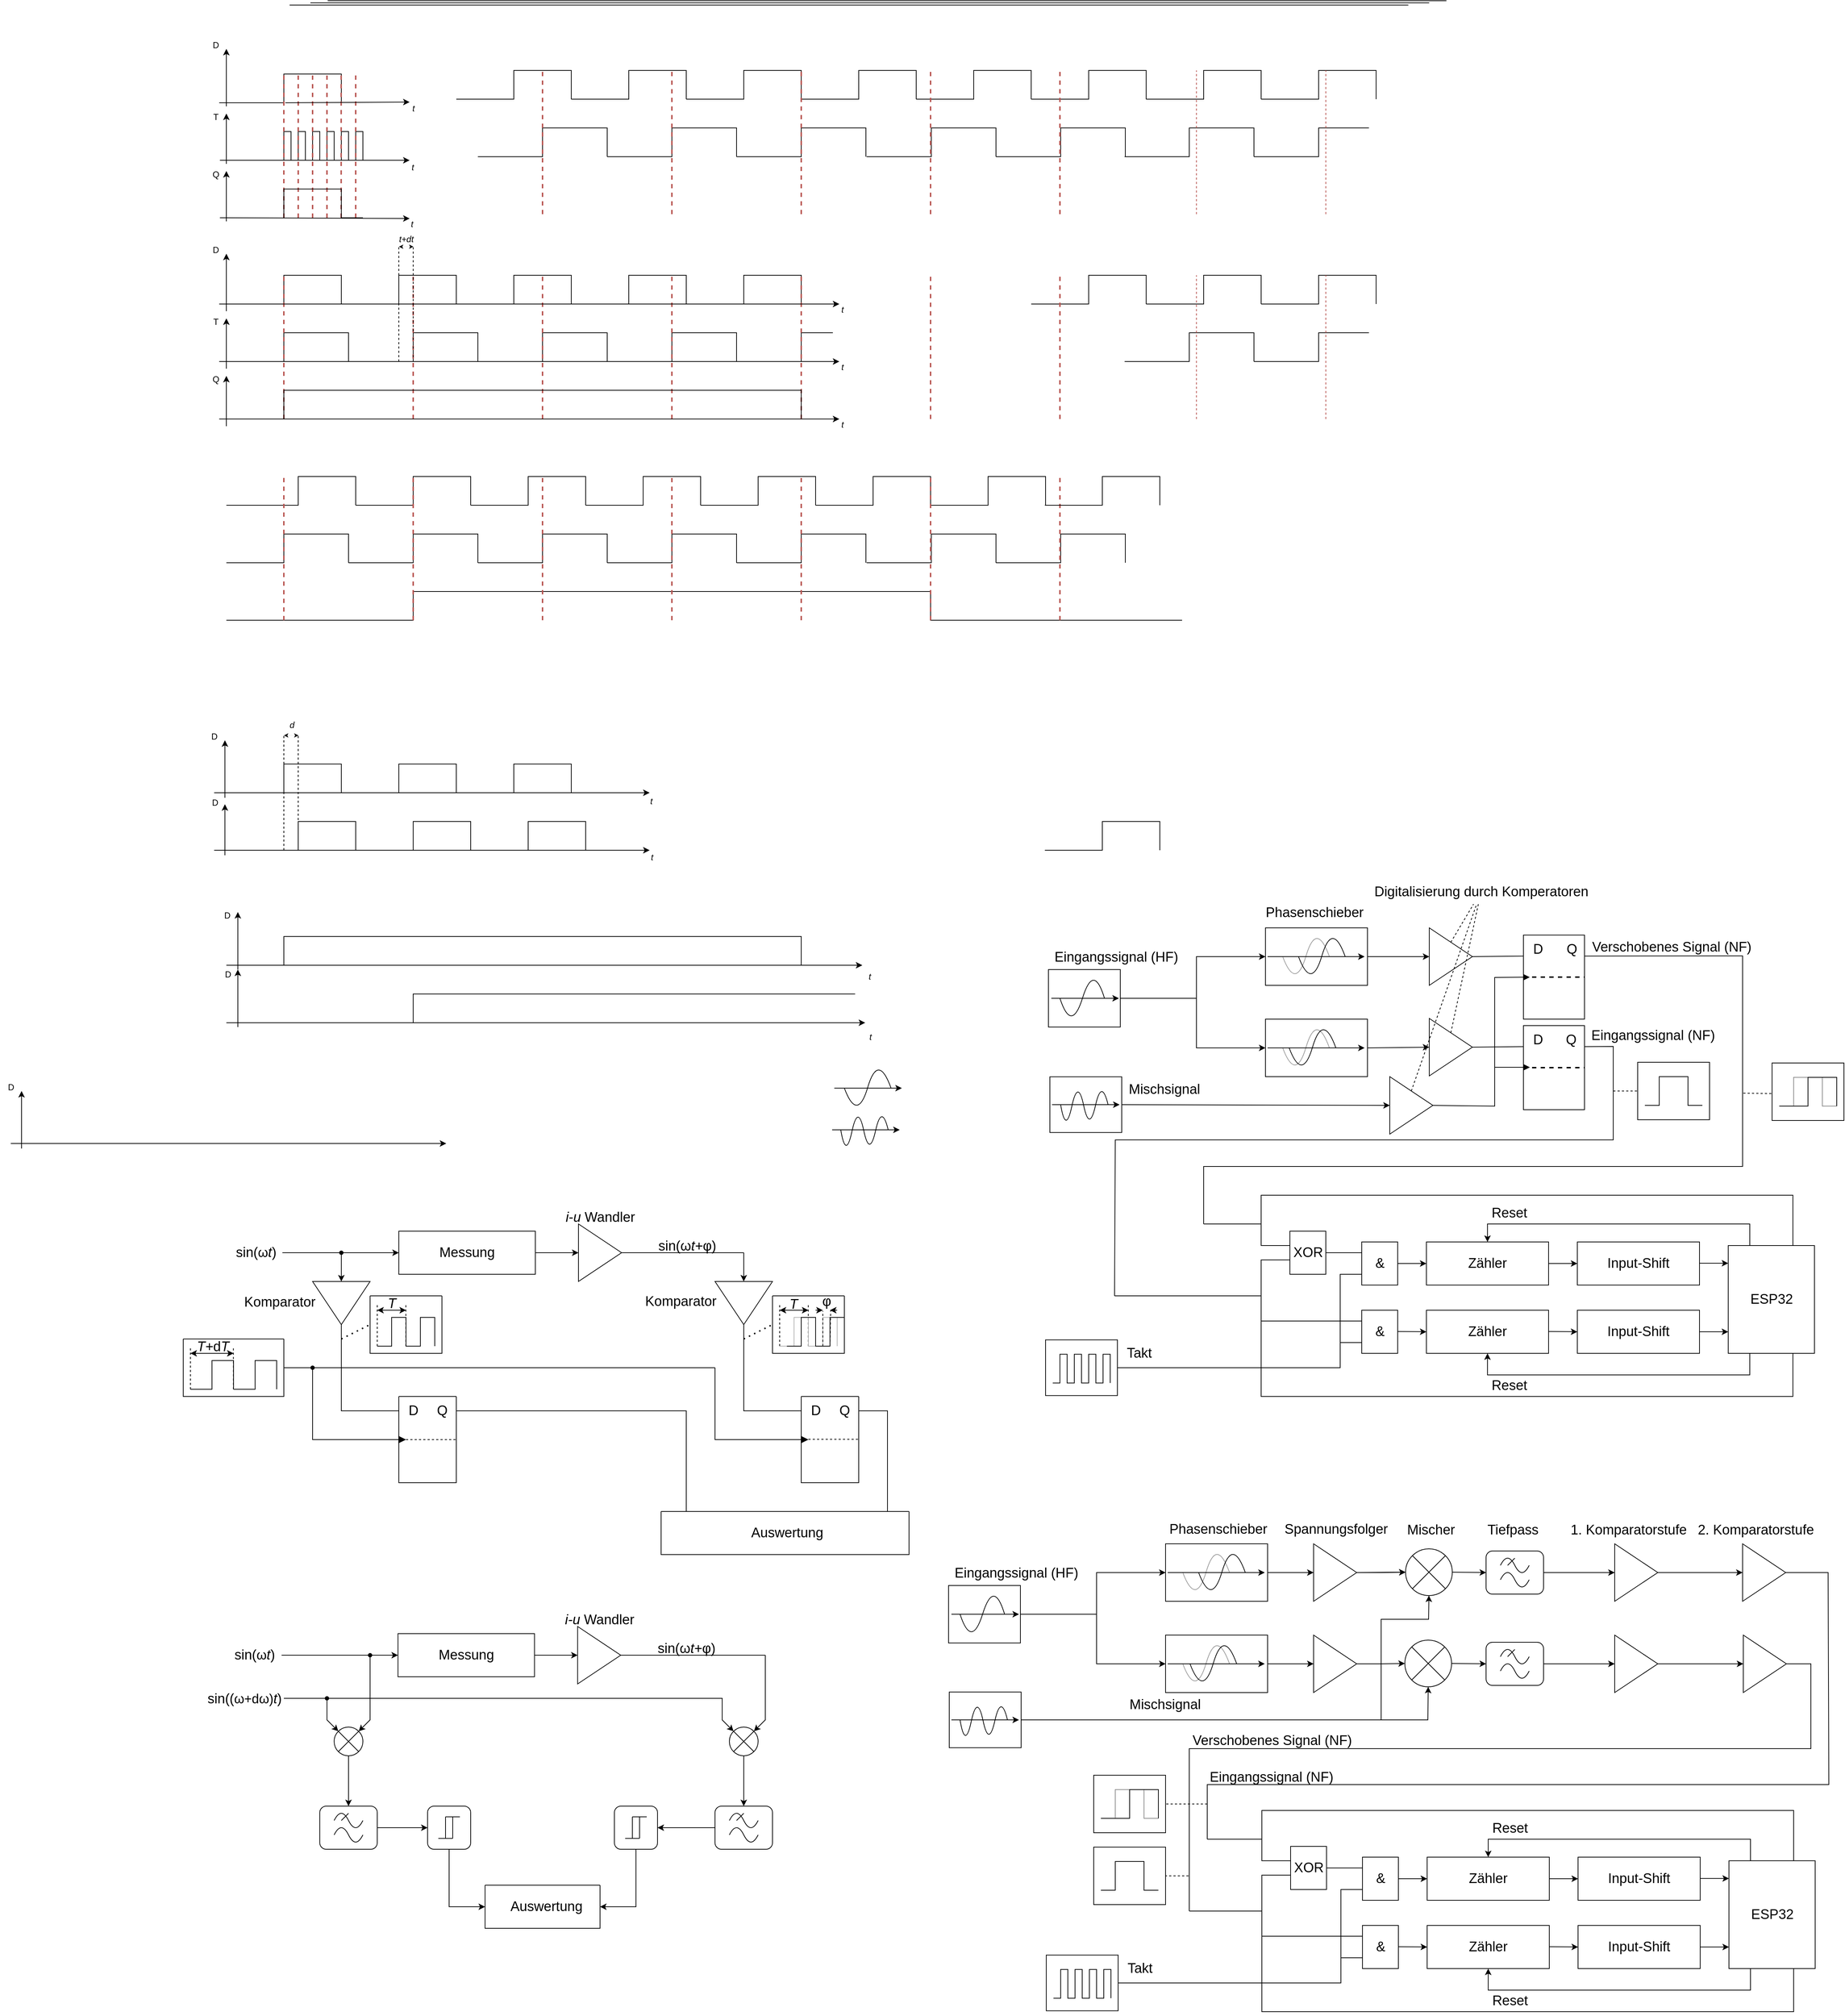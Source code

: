 <mxfile version="21.6.6" type="github">
  <diagram id="WDzS4ZiVjdlWBc4Naw3w" name="Seite-1">
    <mxGraphModel dx="1595" dy="1058" grid="0" gridSize="10" guides="0" tooltips="1" connect="1" arrows="1" fold="1" page="0" pageScale="1" pageWidth="827" pageHeight="1169" math="0" shadow="0">
      <root>
        <mxCell id="0" />
        <mxCell id="1" parent="0" />
        <mxCell id="BHlSdSSyOsBv7OowoUJ_-18" value="" style="rounded=0;whiteSpace=wrap;html=1;" parent="1" vertex="1">
          <mxGeometry x="2311" y="1256" width="100" height="80" as="geometry" />
        </mxCell>
        <mxCell id="BHlSdSSyOsBv7OowoUJ_-21" value="" style="endArrow=none;html=1;rounded=0;strokeColor=#8C8C8C;" parent="1" edge="1">
          <mxGeometry width="50" height="50" relative="1" as="geometry">
            <mxPoint x="2321" y="1316" as="sourcePoint" />
            <mxPoint x="2401" y="1316" as="targetPoint" />
            <Array as="points">
              <mxPoint x="2341" y="1316" />
              <mxPoint x="2341" y="1276" />
              <mxPoint x="2381" y="1276" />
              <mxPoint x="2381" y="1316" />
            </Array>
          </mxGeometry>
        </mxCell>
        <mxCell id="kdA-taJ_aWkf9tYC6nDx-21" value="" style="endArrow=none;html=1;rounded=0;" parent="1" edge="1">
          <mxGeometry width="50" height="50" relative="1" as="geometry">
            <mxPoint x="150" y="200" as="sourcePoint" />
            <mxPoint x="320" y="200" as="targetPoint" />
            <Array as="points">
              <mxPoint x="240" y="200" />
              <mxPoint x="240" y="160" />
              <mxPoint x="320" y="160" />
            </Array>
          </mxGeometry>
        </mxCell>
        <mxCell id="kdA-taJ_aWkf9tYC6nDx-22" value="" style="endArrow=none;html=1;rounded=0;" parent="1" edge="1">
          <mxGeometry width="50" height="50" relative="1" as="geometry">
            <mxPoint x="320" y="200" as="sourcePoint" />
            <mxPoint x="480" y="200" as="targetPoint" />
            <Array as="points">
              <mxPoint x="400" y="200" />
              <mxPoint x="400" y="160" />
              <mxPoint x="480" y="160" />
            </Array>
          </mxGeometry>
        </mxCell>
        <mxCell id="kdA-taJ_aWkf9tYC6nDx-23" value="" style="endArrow=none;html=1;rounded=0;" parent="1" edge="1">
          <mxGeometry width="50" height="50" relative="1" as="geometry">
            <mxPoint x="480" y="200" as="sourcePoint" />
            <mxPoint x="640" y="200" as="targetPoint" />
            <Array as="points">
              <mxPoint x="560" y="200" />
              <mxPoint x="560" y="160" />
              <mxPoint x="640" y="160" />
            </Array>
          </mxGeometry>
        </mxCell>
        <mxCell id="kdA-taJ_aWkf9tYC6nDx-24" value="" style="endArrow=none;html=1;rounded=0;" parent="1" edge="1">
          <mxGeometry width="50" height="50" relative="1" as="geometry">
            <mxPoint x="640" y="200" as="sourcePoint" />
            <mxPoint x="800" y="200" as="targetPoint" />
            <Array as="points">
              <mxPoint x="720" y="200" />
              <mxPoint x="720" y="160" />
              <mxPoint x="800" y="160" />
            </Array>
          </mxGeometry>
        </mxCell>
        <mxCell id="kdA-taJ_aWkf9tYC6nDx-25" value="" style="endArrow=none;html=1;rounded=0;" parent="1" edge="1">
          <mxGeometry width="50" height="50" relative="1" as="geometry">
            <mxPoint x="800" y="200" as="sourcePoint" />
            <mxPoint x="960" y="200" as="targetPoint" />
            <Array as="points">
              <mxPoint x="880" y="200" />
              <mxPoint x="880" y="160" />
              <mxPoint x="960" y="160" />
            </Array>
          </mxGeometry>
        </mxCell>
        <mxCell id="kdA-taJ_aWkf9tYC6nDx-31" value="" style="endArrow=none;html=1;rounded=0;" parent="1" edge="1">
          <mxGeometry width="50" height="50" relative="1" as="geometry">
            <mxPoint x="150" y="280" as="sourcePoint" />
            <mxPoint x="330" y="280" as="targetPoint" />
            <Array as="points">
              <mxPoint x="240" y="280" />
              <mxPoint x="240" y="240" />
              <mxPoint x="330" y="240" />
            </Array>
          </mxGeometry>
        </mxCell>
        <mxCell id="kdA-taJ_aWkf9tYC6nDx-32" value="" style="endArrow=none;html=1;rounded=0;" parent="1" edge="1">
          <mxGeometry width="50" height="50" relative="1" as="geometry">
            <mxPoint x="330" y="280" as="sourcePoint" />
            <mxPoint x="510" y="280" as="targetPoint" />
            <Array as="points">
              <mxPoint x="420" y="280" />
              <mxPoint x="420" y="240" />
              <mxPoint x="510" y="240" />
            </Array>
          </mxGeometry>
        </mxCell>
        <mxCell id="kdA-taJ_aWkf9tYC6nDx-33" value="" style="endArrow=none;html=1;rounded=0;" parent="1" edge="1">
          <mxGeometry width="50" height="50" relative="1" as="geometry">
            <mxPoint x="510" y="280" as="sourcePoint" />
            <mxPoint x="690" y="280" as="targetPoint" />
            <Array as="points">
              <mxPoint x="600" y="280" />
              <mxPoint x="600" y="240" />
              <mxPoint x="690" y="240" />
            </Array>
          </mxGeometry>
        </mxCell>
        <mxCell id="kdA-taJ_aWkf9tYC6nDx-34" value="" style="endArrow=none;html=1;rounded=0;" parent="1" edge="1">
          <mxGeometry width="50" height="50" relative="1" as="geometry">
            <mxPoint x="690" y="280" as="sourcePoint" />
            <mxPoint x="870" y="280" as="targetPoint" />
            <Array as="points">
              <mxPoint x="780" y="280" />
              <mxPoint x="780" y="240" />
              <mxPoint x="870" y="240" />
            </Array>
          </mxGeometry>
        </mxCell>
        <mxCell id="kdA-taJ_aWkf9tYC6nDx-35" value="" style="endArrow=none;html=1;rounded=0;" parent="1" edge="1">
          <mxGeometry width="50" height="50" relative="1" as="geometry">
            <mxPoint x="870" y="280" as="sourcePoint" />
            <mxPoint x="1004" y="240" as="targetPoint" />
            <Array as="points">
              <mxPoint x="960" y="280" />
              <mxPoint x="960" y="240" />
              <mxPoint x="992" y="240" />
            </Array>
          </mxGeometry>
        </mxCell>
        <mxCell id="kdA-taJ_aWkf9tYC6nDx-38" value="" style="endArrow=none;html=1;rounded=0;" parent="1" edge="1">
          <mxGeometry width="50" height="50" relative="1" as="geometry">
            <mxPoint x="1280" y="200" as="sourcePoint" />
            <mxPoint x="1440" y="200" as="targetPoint" />
            <Array as="points">
              <mxPoint x="1360" y="200" />
              <mxPoint x="1360" y="160" />
              <mxPoint x="1440" y="160" />
            </Array>
          </mxGeometry>
        </mxCell>
        <mxCell id="kdA-taJ_aWkf9tYC6nDx-39" value="" style="endArrow=none;html=1;rounded=0;" parent="1" edge="1">
          <mxGeometry width="50" height="50" relative="1" as="geometry">
            <mxPoint x="1440" y="200" as="sourcePoint" />
            <mxPoint x="1600" y="200" as="targetPoint" />
            <Array as="points">
              <mxPoint x="1520" y="200" />
              <mxPoint x="1520" y="160" />
              <mxPoint x="1600" y="160" />
            </Array>
          </mxGeometry>
        </mxCell>
        <mxCell id="kdA-taJ_aWkf9tYC6nDx-46" value="" style="endArrow=none;html=1;rounded=0;" parent="1" edge="1">
          <mxGeometry width="50" height="50" relative="1" as="geometry">
            <mxPoint x="1410" y="280" as="sourcePoint" />
            <mxPoint x="1590" y="280" as="targetPoint" />
            <Array as="points">
              <mxPoint x="1500" y="280" />
              <mxPoint x="1500" y="240" />
              <mxPoint x="1590" y="240" />
            </Array>
          </mxGeometry>
        </mxCell>
        <mxCell id="kdA-taJ_aWkf9tYC6nDx-48" value="" style="endArrow=none;dashed=1;html=1;rounded=0;fillColor=#f8cecc;strokeColor=#b85450;strokeWidth=2;" parent="1" edge="1">
          <mxGeometry width="50" height="50" relative="1" as="geometry">
            <mxPoint x="240" y="360" as="sourcePoint" />
            <mxPoint x="240" y="160" as="targetPoint" />
          </mxGeometry>
        </mxCell>
        <mxCell id="kdA-taJ_aWkf9tYC6nDx-49" value="" style="endArrow=none;html=1;rounded=0;" parent="1" edge="1">
          <mxGeometry width="50" height="50" relative="1" as="geometry">
            <mxPoint x="1600" y="200" as="sourcePoint" />
            <mxPoint x="1760" y="200" as="targetPoint" />
            <Array as="points">
              <mxPoint x="1680" y="200" />
              <mxPoint x="1680" y="160" />
              <mxPoint x="1760" y="160" />
            </Array>
          </mxGeometry>
        </mxCell>
        <mxCell id="kdA-taJ_aWkf9tYC6nDx-50" value="" style="endArrow=none;html=1;rounded=0;" parent="1" edge="1">
          <mxGeometry width="50" height="50" relative="1" as="geometry">
            <mxPoint x="1590" y="280" as="sourcePoint" />
            <mxPoint x="1750" y="240" as="targetPoint" />
            <Array as="points">
              <mxPoint x="1680" y="280" />
              <mxPoint x="1680" y="240" />
              <mxPoint x="1720" y="240" />
            </Array>
          </mxGeometry>
        </mxCell>
        <mxCell id="kdA-taJ_aWkf9tYC6nDx-51" value="" style="endArrow=none;dashed=1;html=1;rounded=0;fillColor=#f8cecc;strokeColor=#b85450;strokeWidth=2;" parent="1" edge="1">
          <mxGeometry width="50" height="50" relative="1" as="geometry">
            <mxPoint x="420" y="360" as="sourcePoint" />
            <mxPoint x="420" y="160" as="targetPoint" />
          </mxGeometry>
        </mxCell>
        <mxCell id="kdA-taJ_aWkf9tYC6nDx-52" value="" style="endArrow=none;dashed=1;html=1;rounded=0;fillColor=#f8cecc;strokeColor=#b85450;strokeWidth=2;" parent="1" edge="1">
          <mxGeometry width="50" height="50" relative="1" as="geometry">
            <mxPoint x="600" y="360" as="sourcePoint" />
            <mxPoint x="600" y="160" as="targetPoint" />
          </mxGeometry>
        </mxCell>
        <mxCell id="kdA-taJ_aWkf9tYC6nDx-53" value="" style="endArrow=none;dashed=1;html=1;rounded=0;fillColor=#f8cecc;strokeColor=#b85450;strokeWidth=2;" parent="1" edge="1">
          <mxGeometry width="50" height="50" relative="1" as="geometry">
            <mxPoint x="780" y="360" as="sourcePoint" />
            <mxPoint x="780" y="160" as="targetPoint" />
          </mxGeometry>
        </mxCell>
        <mxCell id="kdA-taJ_aWkf9tYC6nDx-54" value="" style="endArrow=none;dashed=1;html=1;rounded=0;fillColor=#f8cecc;strokeColor=#b85450;strokeWidth=2;" parent="1" edge="1">
          <mxGeometry width="50" height="50" relative="1" as="geometry">
            <mxPoint x="960" y="360" as="sourcePoint" />
            <mxPoint x="960" y="160" as="targetPoint" />
          </mxGeometry>
        </mxCell>
        <mxCell id="gFEzy7Q-jeZhdHL1lZaV-1" value="" style="endArrow=classic;startArrow=classic;html=1;rounded=0;strokeWidth=0;fontStyle=1" parent="1" edge="1">
          <mxGeometry width="50" height="50" relative="1" as="geometry">
            <mxPoint x="400" y="120" as="sourcePoint" />
            <mxPoint x="420" y="120" as="targetPoint" />
            <Array as="points">
              <mxPoint x="404" y="120" />
            </Array>
          </mxGeometry>
        </mxCell>
        <mxCell id="gFEzy7Q-jeZhdHL1lZaV-6" value="" style="endArrow=none;dashed=1;html=1;rounded=0;strokeWidth=1;" parent="1" edge="1">
          <mxGeometry width="50" height="50" relative="1" as="geometry">
            <mxPoint x="400" y="280" as="sourcePoint" />
            <mxPoint x="400" y="120" as="targetPoint" />
          </mxGeometry>
        </mxCell>
        <mxCell id="gFEzy7Q-jeZhdHL1lZaV-7" value="" style="endArrow=none;dashed=1;html=1;rounded=0;strokeWidth=1;" parent="1" edge="1">
          <mxGeometry width="50" height="50" relative="1" as="geometry">
            <mxPoint x="420" y="280" as="sourcePoint" />
            <mxPoint x="420" y="120" as="targetPoint" />
          </mxGeometry>
        </mxCell>
        <mxCell id="gFEzy7Q-jeZhdHL1lZaV-8" value="" style="endArrow=none;html=1;rounded=0;" parent="1" edge="1">
          <mxGeometry width="50" height="50" relative="1" as="geometry">
            <mxPoint x="160" y="480" as="sourcePoint" />
            <mxPoint x="340" y="480" as="targetPoint" />
            <Array as="points">
              <mxPoint x="260" y="480" />
              <mxPoint x="260" y="440" />
              <mxPoint x="340" y="440" />
            </Array>
          </mxGeometry>
        </mxCell>
        <mxCell id="gFEzy7Q-jeZhdHL1lZaV-9" value="" style="endArrow=none;dashed=1;html=1;rounded=0;fillColor=#f8cecc;strokeColor=#b85450;strokeWidth=2;" parent="1" edge="1">
          <mxGeometry width="50" height="50" relative="1" as="geometry">
            <mxPoint x="1140" y="360" as="sourcePoint" />
            <mxPoint x="1140" y="160" as="targetPoint" />
          </mxGeometry>
        </mxCell>
        <mxCell id="gFEzy7Q-jeZhdHL1lZaV-10" value="" style="endArrow=none;dashed=1;html=1;rounded=0;fillColor=#f8cecc;strokeColor=#b85450;strokeWidth=2;" parent="1" edge="1">
          <mxGeometry width="50" height="50" relative="1" as="geometry">
            <mxPoint x="1320" y="360" as="sourcePoint" />
            <mxPoint x="1320" y="160" as="targetPoint" />
          </mxGeometry>
        </mxCell>
        <mxCell id="gFEzy7Q-jeZhdHL1lZaV-11" value="" style="endArrow=none;dashed=1;html=1;rounded=0;fillColor=#f8cecc;strokeColor=#b85450;" parent="1" edge="1">
          <mxGeometry width="50" height="50" relative="1" as="geometry">
            <mxPoint x="1510" y="360" as="sourcePoint" />
            <mxPoint x="1510" y="160" as="targetPoint" />
          </mxGeometry>
        </mxCell>
        <mxCell id="gFEzy7Q-jeZhdHL1lZaV-12" value="" style="endArrow=none;dashed=1;html=1;rounded=0;fillColor=#f8cecc;strokeColor=#b85450;" parent="1" edge="1">
          <mxGeometry width="50" height="50" relative="1" as="geometry">
            <mxPoint x="1690" y="360" as="sourcePoint" />
            <mxPoint x="1690" y="160" as="targetPoint" />
          </mxGeometry>
        </mxCell>
        <mxCell id="gFEzy7Q-jeZhdHL1lZaV-13" value="" style="endArrow=none;html=1;rounded=0;" parent="1" edge="1">
          <mxGeometry width="50" height="50" relative="1" as="geometry">
            <mxPoint x="340" y="480" as="sourcePoint" />
            <mxPoint x="500" y="480" as="targetPoint" />
            <Array as="points">
              <mxPoint x="420" y="480" />
              <mxPoint x="420" y="440" />
              <mxPoint x="500" y="440" />
            </Array>
          </mxGeometry>
        </mxCell>
        <mxCell id="gFEzy7Q-jeZhdHL1lZaV-14" value="" style="endArrow=none;html=1;rounded=0;" parent="1" edge="1">
          <mxGeometry width="50" height="50" relative="1" as="geometry">
            <mxPoint x="500" y="480" as="sourcePoint" />
            <mxPoint x="660" y="480" as="targetPoint" />
            <Array as="points">
              <mxPoint x="580" y="480" />
              <mxPoint x="580" y="440" />
              <mxPoint x="660" y="440" />
            </Array>
          </mxGeometry>
        </mxCell>
        <mxCell id="gFEzy7Q-jeZhdHL1lZaV-15" value="" style="endArrow=none;html=1;rounded=0;" parent="1" edge="1">
          <mxGeometry width="50" height="50" relative="1" as="geometry">
            <mxPoint x="660" y="480" as="sourcePoint" />
            <mxPoint x="820" y="480" as="targetPoint" />
            <Array as="points">
              <mxPoint x="740" y="480" />
              <mxPoint x="740" y="440" />
              <mxPoint x="820" y="440" />
            </Array>
          </mxGeometry>
        </mxCell>
        <mxCell id="gFEzy7Q-jeZhdHL1lZaV-16" value="" style="endArrow=none;html=1;rounded=0;" parent="1" edge="1">
          <mxGeometry width="50" height="50" relative="1" as="geometry">
            <mxPoint x="820" y="480" as="sourcePoint" />
            <mxPoint x="980" y="480" as="targetPoint" />
            <Array as="points">
              <mxPoint x="900" y="480" />
              <mxPoint x="900" y="440" />
              <mxPoint x="980" y="440" />
            </Array>
          </mxGeometry>
        </mxCell>
        <mxCell id="gFEzy7Q-jeZhdHL1lZaV-17" value="" style="endArrow=none;html=1;rounded=0;" parent="1" edge="1">
          <mxGeometry width="50" height="50" relative="1" as="geometry">
            <mxPoint x="980" y="480" as="sourcePoint" />
            <mxPoint x="1140" y="480" as="targetPoint" />
            <Array as="points">
              <mxPoint x="1060" y="480" />
              <mxPoint x="1060" y="440" />
              <mxPoint x="1140" y="440" />
            </Array>
          </mxGeometry>
        </mxCell>
        <mxCell id="gFEzy7Q-jeZhdHL1lZaV-18" value="" style="endArrow=none;html=1;rounded=0;" parent="1" edge="1">
          <mxGeometry width="50" height="50" relative="1" as="geometry">
            <mxPoint x="160" y="560" as="sourcePoint" />
            <mxPoint x="330" y="560" as="targetPoint" />
            <Array as="points">
              <mxPoint x="240" y="560" />
              <mxPoint x="240" y="520" />
              <mxPoint x="330" y="520" />
            </Array>
          </mxGeometry>
        </mxCell>
        <mxCell id="gFEzy7Q-jeZhdHL1lZaV-19" value="" style="endArrow=none;html=1;rounded=0;" parent="1" edge="1">
          <mxGeometry width="50" height="50" relative="1" as="geometry">
            <mxPoint x="330" y="560" as="sourcePoint" />
            <mxPoint x="510" y="560" as="targetPoint" />
            <Array as="points">
              <mxPoint x="420" y="560" />
              <mxPoint x="420" y="520" />
              <mxPoint x="510" y="520" />
            </Array>
          </mxGeometry>
        </mxCell>
        <mxCell id="gFEzy7Q-jeZhdHL1lZaV-20" value="" style="endArrow=none;html=1;rounded=0;" parent="1" edge="1">
          <mxGeometry width="50" height="50" relative="1" as="geometry">
            <mxPoint x="510" y="560" as="sourcePoint" />
            <mxPoint x="690" y="560" as="targetPoint" />
            <Array as="points">
              <mxPoint x="600" y="560" />
              <mxPoint x="600" y="520" />
              <mxPoint x="690" y="520" />
            </Array>
          </mxGeometry>
        </mxCell>
        <mxCell id="gFEzy7Q-jeZhdHL1lZaV-21" value="" style="endArrow=none;html=1;rounded=0;" parent="1" edge="1">
          <mxGeometry width="50" height="50" relative="1" as="geometry">
            <mxPoint x="690" y="560" as="sourcePoint" />
            <mxPoint x="870" y="560" as="targetPoint" />
            <Array as="points">
              <mxPoint x="780" y="560" />
              <mxPoint x="780" y="520" />
              <mxPoint x="870" y="520" />
            </Array>
          </mxGeometry>
        </mxCell>
        <mxCell id="gFEzy7Q-jeZhdHL1lZaV-22" value="" style="endArrow=none;html=1;rounded=0;" parent="1" edge="1">
          <mxGeometry width="50" height="50" relative="1" as="geometry">
            <mxPoint x="870" y="560" as="sourcePoint" />
            <mxPoint x="1050" y="560" as="targetPoint" />
            <Array as="points">
              <mxPoint x="960" y="560" />
              <mxPoint x="960" y="520" />
              <mxPoint x="1050" y="520" />
            </Array>
          </mxGeometry>
        </mxCell>
        <mxCell id="gFEzy7Q-jeZhdHL1lZaV-23" value="" style="endArrow=none;html=1;rounded=0;" parent="1" edge="1">
          <mxGeometry width="50" height="50" relative="1" as="geometry">
            <mxPoint x="1051" y="560" as="sourcePoint" />
            <mxPoint x="1231" y="560" as="targetPoint" />
            <Array as="points">
              <mxPoint x="1141" y="560" />
              <mxPoint x="1141" y="520" />
              <mxPoint x="1231" y="520" />
            </Array>
          </mxGeometry>
        </mxCell>
        <mxCell id="gFEzy7Q-jeZhdHL1lZaV-24" value="" style="endArrow=none;html=1;rounded=0;" parent="1" edge="1">
          <mxGeometry width="50" height="50" relative="1" as="geometry">
            <mxPoint x="1140" y="480" as="sourcePoint" />
            <mxPoint x="1300" y="480" as="targetPoint" />
            <Array as="points">
              <mxPoint x="1220" y="480" />
              <mxPoint x="1220" y="440" />
              <mxPoint x="1300" y="440" />
            </Array>
          </mxGeometry>
        </mxCell>
        <mxCell id="gFEzy7Q-jeZhdHL1lZaV-25" value="" style="endArrow=none;html=1;rounded=0;" parent="1" edge="1">
          <mxGeometry width="50" height="50" relative="1" as="geometry">
            <mxPoint x="1231" y="560" as="sourcePoint" />
            <mxPoint x="1411" y="560" as="targetPoint" />
            <Array as="points">
              <mxPoint x="1321" y="560" />
              <mxPoint x="1321" y="520" />
              <mxPoint x="1411" y="520" />
            </Array>
          </mxGeometry>
        </mxCell>
        <mxCell id="gFEzy7Q-jeZhdHL1lZaV-26" value="" style="endArrow=none;html=1;rounded=0;strokeWidth=1;" parent="1" edge="1">
          <mxGeometry width="50" height="50" relative="1" as="geometry">
            <mxPoint x="160" y="640" as="sourcePoint" />
            <mxPoint x="1490" y="640" as="targetPoint" />
            <Array as="points">
              <mxPoint x="240" y="640" />
              <mxPoint x="420" y="640" />
              <mxPoint x="420" y="600" />
              <mxPoint x="1140" y="600" />
              <mxPoint x="1140" y="640" />
            </Array>
          </mxGeometry>
        </mxCell>
        <mxCell id="gFEzy7Q-jeZhdHL1lZaV-27" value="" style="endArrow=none;dashed=1;html=1;rounded=0;fillColor=#f8cecc;strokeColor=#b85450;strokeWidth=2;" parent="1" edge="1">
          <mxGeometry width="50" height="50" relative="1" as="geometry">
            <mxPoint x="240" y="640" as="sourcePoint" />
            <mxPoint x="240" y="440" as="targetPoint" />
          </mxGeometry>
        </mxCell>
        <mxCell id="gFEzy7Q-jeZhdHL1lZaV-28" value="" style="endArrow=none;dashed=1;html=1;rounded=0;fillColor=#f8cecc;strokeColor=#b85450;strokeWidth=2;" parent="1" edge="1">
          <mxGeometry width="50" height="50" relative="1" as="geometry">
            <mxPoint x="420" y="640" as="sourcePoint" />
            <mxPoint x="420" y="440" as="targetPoint" />
          </mxGeometry>
        </mxCell>
        <mxCell id="gFEzy7Q-jeZhdHL1lZaV-29" value="" style="endArrow=none;dashed=1;html=1;rounded=0;fillColor=#f8cecc;strokeColor=#b85450;strokeWidth=2;" parent="1" edge="1">
          <mxGeometry width="50" height="50" relative="1" as="geometry">
            <mxPoint x="600" y="640" as="sourcePoint" />
            <mxPoint x="600" y="440" as="targetPoint" />
          </mxGeometry>
        </mxCell>
        <mxCell id="gFEzy7Q-jeZhdHL1lZaV-30" value="" style="endArrow=none;dashed=1;html=1;rounded=0;fillColor=#f8cecc;strokeColor=#b85450;strokeWidth=2;" parent="1" edge="1">
          <mxGeometry width="50" height="50" relative="1" as="geometry">
            <mxPoint x="780" y="640" as="sourcePoint" />
            <mxPoint x="780" y="440" as="targetPoint" />
          </mxGeometry>
        </mxCell>
        <mxCell id="gFEzy7Q-jeZhdHL1lZaV-31" value="" style="endArrow=none;dashed=1;html=1;rounded=0;fillColor=#f8cecc;strokeColor=#b85450;strokeWidth=2;" parent="1" edge="1">
          <mxGeometry width="50" height="50" relative="1" as="geometry">
            <mxPoint x="960" y="640" as="sourcePoint" />
            <mxPoint x="960" y="440" as="targetPoint" />
          </mxGeometry>
        </mxCell>
        <mxCell id="gFEzy7Q-jeZhdHL1lZaV-32" value="" style="endArrow=none;dashed=1;html=1;rounded=0;fillColor=#f8cecc;strokeColor=#b85450;strokeWidth=2;" parent="1" edge="1">
          <mxGeometry width="50" height="50" relative="1" as="geometry">
            <mxPoint x="1140" y="640" as="sourcePoint" />
            <mxPoint x="1140" y="440" as="targetPoint" />
          </mxGeometry>
        </mxCell>
        <mxCell id="gFEzy7Q-jeZhdHL1lZaV-33" value="" style="endArrow=none;dashed=1;html=1;rounded=0;fillColor=#f8cecc;strokeColor=#b85450;strokeWidth=2;" parent="1" edge="1">
          <mxGeometry width="50" height="50" relative="1" as="geometry">
            <mxPoint x="1320" y="640" as="sourcePoint" />
            <mxPoint x="1320" y="440" as="targetPoint" />
          </mxGeometry>
        </mxCell>
        <mxCell id="gFEzy7Q-jeZhdHL1lZaV-34" value="" style="endArrow=none;html=1;rounded=0;" parent="1" edge="1">
          <mxGeometry width="50" height="50" relative="1" as="geometry">
            <mxPoint x="1299" y="480" as="sourcePoint" />
            <mxPoint x="1459" y="480" as="targetPoint" />
            <Array as="points">
              <mxPoint x="1379" y="480" />
              <mxPoint x="1379" y="440" />
              <mxPoint x="1459" y="440" />
            </Array>
          </mxGeometry>
        </mxCell>
        <mxCell id="gFEzy7Q-jeZhdHL1lZaV-36" value="" style="endArrow=none;html=1;rounded=0;" parent="1" edge="1">
          <mxGeometry width="50" height="50" relative="1" as="geometry">
            <mxPoint x="160" y="880" as="sourcePoint" />
            <mxPoint x="320" y="880" as="targetPoint" />
            <Array as="points">
              <mxPoint x="240" y="880" />
              <mxPoint x="240" y="840" />
              <mxPoint x="320" y="840" />
            </Array>
          </mxGeometry>
        </mxCell>
        <mxCell id="gFEzy7Q-jeZhdHL1lZaV-37" value="" style="endArrow=none;html=1;rounded=0;" parent="1" edge="1">
          <mxGeometry width="50" height="50" relative="1" as="geometry">
            <mxPoint x="320" y="880" as="sourcePoint" />
            <mxPoint x="480" y="880" as="targetPoint" />
            <Array as="points">
              <mxPoint x="400" y="880" />
              <mxPoint x="400" y="840" />
              <mxPoint x="480" y="840" />
            </Array>
          </mxGeometry>
        </mxCell>
        <mxCell id="gFEzy7Q-jeZhdHL1lZaV-38" value="" style="endArrow=none;html=1;rounded=0;" parent="1" edge="1">
          <mxGeometry width="50" height="50" relative="1" as="geometry">
            <mxPoint x="480" y="880" as="sourcePoint" />
            <mxPoint x="640" y="880" as="targetPoint" />
            <Array as="points">
              <mxPoint x="560" y="880" />
              <mxPoint x="560" y="840" />
              <mxPoint x="640" y="840" />
            </Array>
          </mxGeometry>
        </mxCell>
        <mxCell id="gFEzy7Q-jeZhdHL1lZaV-49" value="" style="endArrow=none;html=1;rounded=0;" parent="1" edge="1">
          <mxGeometry width="50" height="50" relative="1" as="geometry">
            <mxPoint x="160" y="960" as="sourcePoint" />
            <mxPoint x="340" y="960" as="targetPoint" />
            <Array as="points">
              <mxPoint x="260" y="960" />
              <mxPoint x="260" y="920" />
              <mxPoint x="340" y="920" />
            </Array>
          </mxGeometry>
        </mxCell>
        <mxCell id="gFEzy7Q-jeZhdHL1lZaV-50" value="" style="endArrow=none;html=1;rounded=0;" parent="1" edge="1">
          <mxGeometry width="50" height="50" relative="1" as="geometry">
            <mxPoint x="340" y="960" as="sourcePoint" />
            <mxPoint x="500" y="960" as="targetPoint" />
            <Array as="points">
              <mxPoint x="420" y="960" />
              <mxPoint x="420" y="920" />
              <mxPoint x="500" y="920" />
            </Array>
          </mxGeometry>
        </mxCell>
        <mxCell id="gFEzy7Q-jeZhdHL1lZaV-51" value="" style="endArrow=none;html=1;rounded=0;" parent="1" edge="1">
          <mxGeometry width="50" height="50" relative="1" as="geometry">
            <mxPoint x="500" y="960" as="sourcePoint" />
            <mxPoint x="660" y="960" as="targetPoint" />
            <Array as="points">
              <mxPoint x="580" y="960" />
              <mxPoint x="580" y="920" />
              <mxPoint x="660" y="920" />
            </Array>
          </mxGeometry>
        </mxCell>
        <mxCell id="gFEzy7Q-jeZhdHL1lZaV-56" value="" style="endArrow=none;html=1;rounded=0;" parent="1" edge="1">
          <mxGeometry width="50" height="50" relative="1" as="geometry">
            <mxPoint x="1299" y="960" as="sourcePoint" />
            <mxPoint x="1459" y="960" as="targetPoint" />
            <Array as="points">
              <mxPoint x="1379" y="960" />
              <mxPoint x="1379" y="920" />
              <mxPoint x="1459" y="920" />
            </Array>
          </mxGeometry>
        </mxCell>
        <mxCell id="gFEzy7Q-jeZhdHL1lZaV-57" value="" style="endArrow=none;dashed=1;html=1;rounded=0;strokeWidth=1;" parent="1" edge="1">
          <mxGeometry width="50" height="50" relative="1" as="geometry">
            <mxPoint x="240" y="960" as="sourcePoint" />
            <mxPoint x="240" y="800" as="targetPoint" />
          </mxGeometry>
        </mxCell>
        <mxCell id="gFEzy7Q-jeZhdHL1lZaV-66" value="" style="endArrow=none;dashed=1;html=1;rounded=0;strokeWidth=1;" parent="1" edge="1">
          <mxGeometry width="50" height="50" relative="1" as="geometry">
            <mxPoint x="260" y="960" as="sourcePoint" />
            <mxPoint x="260" y="800" as="targetPoint" />
          </mxGeometry>
        </mxCell>
        <mxCell id="gFEzy7Q-jeZhdHL1lZaV-69" value="" style="endArrow=classic;startArrow=classic;html=1;rounded=0;strokeWidth=0;" parent="1" edge="1">
          <mxGeometry width="50" height="50" relative="1" as="geometry">
            <mxPoint x="240" y="800" as="sourcePoint" />
            <mxPoint x="260" y="800" as="targetPoint" />
            <Array as="points">
              <mxPoint x="250" y="800" />
            </Array>
          </mxGeometry>
        </mxCell>
        <mxCell id="gFEzy7Q-jeZhdHL1lZaV-70" value="" style="endArrow=none;html=1;rounded=0;" parent="1" edge="1">
          <mxGeometry width="50" height="50" relative="1" as="geometry">
            <mxPoint x="160" y="1120" as="sourcePoint" />
            <mxPoint x="1034" y="1120" as="targetPoint" />
            <Array as="points">
              <mxPoint x="240" y="1120" />
              <mxPoint x="240" y="1080" />
              <mxPoint x="960" y="1080" />
              <mxPoint x="960" y="1120" />
            </Array>
          </mxGeometry>
        </mxCell>
        <mxCell id="gFEzy7Q-jeZhdHL1lZaV-71" value="" style="endArrow=none;html=1;rounded=0;strokeWidth=1;" parent="1" edge="1">
          <mxGeometry width="50" height="50" relative="1" as="geometry">
            <mxPoint x="160" y="1200" as="sourcePoint" />
            <mxPoint x="1035" y="1160" as="targetPoint" />
            <Array as="points">
              <mxPoint x="240" y="1200" />
              <mxPoint x="420" y="1200" />
              <mxPoint x="420" y="1160" />
              <mxPoint x="704" y="1160" />
              <mxPoint x="802" y="1160" />
              <mxPoint x="892" y="1160" />
            </Array>
          </mxGeometry>
        </mxCell>
        <mxCell id="34TBfXtCDEXkfYJ-5ulG-4" value="" style="endArrow=classic;html=1;rounded=0;" parent="1" edge="1">
          <mxGeometry width="50" height="50" relative="1" as="geometry">
            <mxPoint x="160" y="210" as="sourcePoint" />
            <mxPoint x="160" y="130" as="targetPoint" />
          </mxGeometry>
        </mxCell>
        <mxCell id="34TBfXtCDEXkfYJ-5ulG-5" value="D" style="text;html=1;align=center;verticalAlign=middle;resizable=0;points=[];autosize=1;strokeColor=none;fillColor=none;" parent="1" vertex="1">
          <mxGeometry x="130" y="110" width="30" height="30" as="geometry" />
        </mxCell>
        <mxCell id="34TBfXtCDEXkfYJ-5ulG-6" value="T" style="text;html=1;align=center;verticalAlign=middle;resizable=0;points=[];autosize=1;strokeColor=none;fillColor=none;" parent="1" vertex="1">
          <mxGeometry x="130" y="210" width="30" height="30" as="geometry" />
        </mxCell>
        <mxCell id="34TBfXtCDEXkfYJ-5ulG-7" value="" style="endArrow=classic;html=1;rounded=0;" parent="1" edge="1">
          <mxGeometry width="50" height="50" relative="1" as="geometry">
            <mxPoint x="160" y="290" as="sourcePoint" />
            <mxPoint x="160" y="220" as="targetPoint" />
          </mxGeometry>
        </mxCell>
        <mxCell id="34TBfXtCDEXkfYJ-5ulG-8" value="" style="endArrow=classic;html=1;rounded=0;" parent="1" edge="1">
          <mxGeometry width="50" height="50" relative="1" as="geometry">
            <mxPoint x="160" y="370" as="sourcePoint" />
            <mxPoint x="160" y="300" as="targetPoint" />
          </mxGeometry>
        </mxCell>
        <mxCell id="34TBfXtCDEXkfYJ-5ulG-9" value="Q" style="text;html=1;align=center;verticalAlign=middle;resizable=0;points=[];autosize=1;strokeColor=none;fillColor=none;" parent="1" vertex="1">
          <mxGeometry x="130" y="290" width="30" height="30" as="geometry" />
        </mxCell>
        <mxCell id="34TBfXtCDEXkfYJ-5ulG-14" value="&lt;i&gt;t+dt&lt;/i&gt;" style="text;html=1;align=center;verticalAlign=middle;resizable=0;points=[];autosize=1;strokeColor=none;fillColor=none;" parent="1" vertex="1">
          <mxGeometry x="391" y="97" width="38" height="26" as="geometry" />
        </mxCell>
        <mxCell id="34TBfXtCDEXkfYJ-5ulG-16" value="&lt;font style=&quot;font-size: 19px;&quot;&gt;Messung&lt;/font&gt;" style="rounded=0;whiteSpace=wrap;html=1;" parent="1" vertex="1">
          <mxGeometry x="400" y="1490" width="190" height="60" as="geometry" />
        </mxCell>
        <mxCell id="34TBfXtCDEXkfYJ-5ulG-19" style="edgeStyle=orthogonalEdgeStyle;rounded=0;orthogonalLoop=1;jettySize=auto;html=1;entryX=0;entryY=0.5;entryDx=0;entryDy=0;fontSize=19;" parent="1" source="34TBfXtCDEXkfYJ-5ulG-17" target="34TBfXtCDEXkfYJ-5ulG-16" edge="1">
          <mxGeometry relative="1" as="geometry" />
        </mxCell>
        <mxCell id="34TBfXtCDEXkfYJ-5ulG-17" value="sin(&lt;span style=&quot;background-color: rgb(255, 255, 255); font-family: Verdana, sans-serif; text-align: start;&quot;&gt;&lt;font style=&quot;font-size: 18px;&quot;&gt;ω&lt;/font&gt;&lt;/span&gt;&lt;i&gt;t&lt;/i&gt;)" style="text;html=1;align=center;verticalAlign=middle;resizable=0;points=[];autosize=1;strokeColor=none;fillColor=none;fontSize=19;" parent="1" vertex="1">
          <mxGeometry x="163" y="1502" width="75" height="36" as="geometry" />
        </mxCell>
        <mxCell id="34TBfXtCDEXkfYJ-5ulG-20" value="" style="endArrow=classic;html=1;rounded=0;fontSize=19;exitX=1;exitY=0.5;exitDx=0;exitDy=0;" parent="1" source="34TBfXtCDEXkfYJ-5ulG-16" target="34TBfXtCDEXkfYJ-5ulG-21" edge="1">
          <mxGeometry width="50" height="50" relative="1" as="geometry">
            <mxPoint x="640" y="1510" as="sourcePoint" />
            <mxPoint x="680" y="1520" as="targetPoint" />
          </mxGeometry>
        </mxCell>
        <mxCell id="34TBfXtCDEXkfYJ-5ulG-21" value="" style="triangle;whiteSpace=wrap;html=1;fontSize=19;" parent="1" vertex="1">
          <mxGeometry x="650" y="1480" width="60" height="80" as="geometry" />
        </mxCell>
        <mxCell id="34TBfXtCDEXkfYJ-5ulG-22" value="&lt;i&gt;i&lt;/i&gt;-&lt;i&gt;u&lt;/i&gt; Wandler" style="text;html=1;align=center;verticalAlign=middle;resizable=0;points=[];autosize=1;strokeColor=none;fillColor=none;fontSize=19;" parent="1" vertex="1">
          <mxGeometry x="623" y="1453" width="114" height="35" as="geometry" />
        </mxCell>
        <mxCell id="34TBfXtCDEXkfYJ-5ulG-24" value="sin(ω&lt;i&gt;t+&lt;/i&gt;φ)" style="text;html=1;align=center;verticalAlign=middle;resizable=0;points=[];autosize=1;strokeColor=none;fillColor=none;fontSize=19;" parent="1" vertex="1">
          <mxGeometry x="752" y="1493" width="98" height="35" as="geometry" />
        </mxCell>
        <mxCell id="34TBfXtCDEXkfYJ-5ulG-25" value="" style="endArrow=classic;html=1;rounded=0;fontSize=19;entryX=0;entryY=0.5;entryDx=0;entryDy=0;" parent="1" target="34TBfXtCDEXkfYJ-5ulG-26" edge="1">
          <mxGeometry width="50" height="50" relative="1" as="geometry">
            <mxPoint x="320" y="1520" as="sourcePoint" />
            <mxPoint x="320" y="1590" as="targetPoint" />
          </mxGeometry>
        </mxCell>
        <mxCell id="34TBfXtCDEXkfYJ-5ulG-26" value="" style="triangle;whiteSpace=wrap;html=1;fontSize=19;direction=south;" parent="1" vertex="1">
          <mxGeometry x="280" y="1560" width="80" height="60" as="geometry" />
        </mxCell>
        <mxCell id="34TBfXtCDEXkfYJ-5ulG-27" value="" style="endArrow=none;html=1;rounded=0;fontSize=19;" parent="1" edge="1">
          <mxGeometry width="50" height="50" relative="1" as="geometry">
            <mxPoint x="710" y="1520" as="sourcePoint" />
            <mxPoint x="880" y="1520" as="targetPoint" />
          </mxGeometry>
        </mxCell>
        <mxCell id="34TBfXtCDEXkfYJ-5ulG-28" value="" style="endArrow=classic;html=1;rounded=0;fontSize=19;startArrow=none;" parent="1" source="34TBfXtCDEXkfYJ-5ulG-29" edge="1">
          <mxGeometry width="50" height="50" relative="1" as="geometry">
            <mxPoint x="880" y="1520" as="sourcePoint" />
            <mxPoint x="880" y="1600" as="targetPoint" />
          </mxGeometry>
        </mxCell>
        <mxCell id="34TBfXtCDEXkfYJ-5ulG-30" value="" style="swimlane;startSize=0;fontSize=19;" parent="1" vertex="1">
          <mxGeometry x="400" y="1720" width="80" height="120" as="geometry">
            <mxRectangle x="324" y="1710" width="50" height="40" as="alternateBounds" />
          </mxGeometry>
        </mxCell>
        <mxCell id="34TBfXtCDEXkfYJ-5ulG-36" value="D" style="text;html=1;align=center;verticalAlign=middle;resizable=0;points=[];autosize=1;strokeColor=none;fillColor=none;fontSize=19;" parent="34TBfXtCDEXkfYJ-5ulG-30" vertex="1">
          <mxGeometry width="40" height="40" as="geometry" />
        </mxCell>
        <mxCell id="34TBfXtCDEXkfYJ-5ulG-53" value="Q" style="text;html=1;align=center;verticalAlign=middle;resizable=0;points=[];autosize=1;strokeColor=none;fillColor=none;fontSize=19;" parent="34TBfXtCDEXkfYJ-5ulG-30" vertex="1">
          <mxGeometry x="40" width="40" height="40" as="geometry" />
        </mxCell>
        <mxCell id="34TBfXtCDEXkfYJ-5ulG-33" value="" style="swimlane;startSize=0;fontSize=19;" parent="1" vertex="1">
          <mxGeometry x="960" y="1720" width="80" height="120" as="geometry">
            <mxRectangle x="324" y="1710" width="50" height="40" as="alternateBounds" />
          </mxGeometry>
        </mxCell>
        <mxCell id="34TBfXtCDEXkfYJ-5ulG-54" value="Q" style="text;html=1;align=center;verticalAlign=middle;resizable=0;points=[];autosize=1;strokeColor=none;fillColor=none;fontSize=19;" parent="34TBfXtCDEXkfYJ-5ulG-33" vertex="1">
          <mxGeometry x="40" width="40" height="40" as="geometry" />
        </mxCell>
        <mxCell id="34TBfXtCDEXkfYJ-5ulG-37" value="D" style="text;html=1;align=center;verticalAlign=middle;resizable=0;points=[];autosize=1;strokeColor=none;fillColor=none;fontSize=19;" parent="34TBfXtCDEXkfYJ-5ulG-33" vertex="1">
          <mxGeometry width="40" height="40" as="geometry" />
        </mxCell>
        <mxCell id="34TBfXtCDEXkfYJ-5ulG-47" value="" style="endArrow=none;dashed=1;html=1;rounded=0;fontSize=19;entryX=1;entryY=0.5;entryDx=0;entryDy=0;" parent="34TBfXtCDEXkfYJ-5ulG-33" edge="1">
          <mxGeometry width="50" height="50" relative="1" as="geometry">
            <mxPoint x="10" y="59.58" as="sourcePoint" />
            <mxPoint x="80" y="59.58" as="targetPoint" />
          </mxGeometry>
        </mxCell>
        <mxCell id="34TBfXtCDEXkfYJ-5ulG-34" value="" style="edgeStyle=segmentEdgeStyle;endArrow=block;html=1;curved=0;rounded=0;endSize=8;startSize=8;fontSize=19;endFill=1;startArrow=none;" parent="1" source="34TBfXtCDEXkfYJ-5ulG-48" edge="1">
          <mxGeometry width="50" height="50" relative="1" as="geometry">
            <mxPoint x="290" y="1680" as="sourcePoint" />
            <mxPoint x="410" y="1780" as="targetPoint" />
            <Array as="points">
              <mxPoint x="280" y="1680" />
              <mxPoint x="280" y="1780" />
            </Array>
          </mxGeometry>
        </mxCell>
        <mxCell id="34TBfXtCDEXkfYJ-5ulG-35" value="" style="edgeStyle=segmentEdgeStyle;endArrow=block;html=1;curved=0;rounded=0;endSize=8;startSize=8;fontSize=19;endFill=1;" parent="1" edge="1">
          <mxGeometry width="50" height="50" relative="1" as="geometry">
            <mxPoint x="840" y="1680" as="sourcePoint" />
            <mxPoint x="970" y="1780" as="targetPoint" />
            <Array as="points">
              <mxPoint x="840" y="1780" />
            </Array>
          </mxGeometry>
        </mxCell>
        <mxCell id="34TBfXtCDEXkfYJ-5ulG-38" value="" style="endArrow=classic;html=1;rounded=0;fontSize=19;endFill=1;entryX=0;entryY=0.5;entryDx=0;entryDy=0;" parent="1" target="34TBfXtCDEXkfYJ-5ulG-29" edge="1">
          <mxGeometry width="50" height="50" relative="1" as="geometry">
            <mxPoint x="880" y="1520" as="sourcePoint" />
            <mxPoint x="980" y="1560" as="targetPoint" />
          </mxGeometry>
        </mxCell>
        <mxCell id="34TBfXtCDEXkfYJ-5ulG-29" value="" style="triangle;whiteSpace=wrap;html=1;fontSize=19;direction=south;" parent="1" vertex="1">
          <mxGeometry x="840" y="1560" width="80" height="60" as="geometry" />
        </mxCell>
        <mxCell id="34TBfXtCDEXkfYJ-5ulG-40" value="" style="endArrow=none;html=1;rounded=0;fontSize=19;startArrow=none;" parent="1" source="34TBfXtCDEXkfYJ-5ulG-48" edge="1">
          <mxGeometry width="50" height="50" relative="1" as="geometry">
            <mxPoint x="240" y="1680" as="sourcePoint" />
            <mxPoint x="840" y="1680" as="targetPoint" />
          </mxGeometry>
        </mxCell>
        <mxCell id="34TBfXtCDEXkfYJ-5ulG-44" value="" style="endArrow=none;html=1;rounded=0;fontSize=19;exitX=1;exitY=0.5;exitDx=0;exitDy=0;" parent="1" source="34TBfXtCDEXkfYJ-5ulG-26" edge="1">
          <mxGeometry width="50" height="50" relative="1" as="geometry">
            <mxPoint x="530" y="1760" as="sourcePoint" />
            <mxPoint x="400" y="1740" as="targetPoint" />
            <Array as="points">
              <mxPoint x="320" y="1740" />
            </Array>
          </mxGeometry>
        </mxCell>
        <mxCell id="34TBfXtCDEXkfYJ-5ulG-45" value="" style="endArrow=none;html=1;rounded=0;fontSize=19;exitX=1;exitY=0.5;exitDx=0;exitDy=0;" parent="1" edge="1">
          <mxGeometry width="50" height="50" relative="1" as="geometry">
            <mxPoint x="880" y="1620" as="sourcePoint" />
            <mxPoint x="960" y="1740" as="targetPoint" />
            <Array as="points">
              <mxPoint x="880" y="1740" />
            </Array>
          </mxGeometry>
        </mxCell>
        <mxCell id="34TBfXtCDEXkfYJ-5ulG-46" value="" style="endArrow=none;dashed=1;html=1;rounded=0;fontSize=19;entryX=1;entryY=0.5;entryDx=0;entryDy=0;" parent="1" target="34TBfXtCDEXkfYJ-5ulG-30" edge="1">
          <mxGeometry width="50" height="50" relative="1" as="geometry">
            <mxPoint x="410" y="1780" as="sourcePoint" />
            <mxPoint x="550" y="1710" as="targetPoint" />
          </mxGeometry>
        </mxCell>
        <mxCell id="34TBfXtCDEXkfYJ-5ulG-49" value="" style="edgeStyle=segmentEdgeStyle;endArrow=none;html=1;curved=0;rounded=0;endSize=8;startSize=8;fontSize=19;endFill=1;" parent="1" target="34TBfXtCDEXkfYJ-5ulG-48" edge="1">
          <mxGeometry width="50" height="50" relative="1" as="geometry">
            <mxPoint x="290" y="1680" as="sourcePoint" />
            <mxPoint x="410" y="1780" as="targetPoint" />
            <Array as="points" />
          </mxGeometry>
        </mxCell>
        <mxCell id="34TBfXtCDEXkfYJ-5ulG-50" value="" style="endArrow=none;html=1;rounded=0;fontSize=19;" parent="1" target="34TBfXtCDEXkfYJ-5ulG-48" edge="1">
          <mxGeometry width="50" height="50" relative="1" as="geometry">
            <mxPoint x="240" y="1680" as="sourcePoint" />
            <mxPoint x="880" y="1680" as="targetPoint" />
          </mxGeometry>
        </mxCell>
        <mxCell id="34TBfXtCDEXkfYJ-5ulG-48" value="" style="shape=waypoint;sketch=0;fillStyle=solid;size=6;pointerEvents=1;points=[];fillColor=none;resizable=0;rotatable=0;perimeter=centerPerimeter;snapToPoint=1;strokeWidth=1;fontSize=19;" parent="1" vertex="1">
          <mxGeometry x="270" y="1670" width="20" height="20" as="geometry" />
        </mxCell>
        <mxCell id="tNRlQZoy6p1RvLxcGZSy-50" value="" style="endArrow=none;html=1;rounded=0;" parent="1" edge="1">
          <mxGeometry width="50" height="50" relative="1" as="geometry">
            <mxPoint x="150" y="-80" as="sourcePoint" />
            <mxPoint x="320" y="-80" as="targetPoint" />
            <Array as="points">
              <mxPoint x="240" y="-80" />
              <mxPoint x="240" y="-120" />
              <mxPoint x="320" y="-120" />
            </Array>
          </mxGeometry>
        </mxCell>
        <mxCell id="tNRlQZoy6p1RvLxcGZSy-52" value="" style="endArrow=none;html=1;rounded=0;" parent="1" edge="1">
          <mxGeometry width="50" height="50" relative="1" as="geometry">
            <mxPoint x="480" y="-85" as="sourcePoint" />
            <mxPoint x="640.0" y="-85" as="targetPoint" />
            <Array as="points">
              <mxPoint x="560" y="-85" />
              <mxPoint x="560" y="-125" />
              <mxPoint x="640" y="-125" />
            </Array>
          </mxGeometry>
        </mxCell>
        <mxCell id="tNRlQZoy6p1RvLxcGZSy-53" value="" style="endArrow=none;html=1;rounded=0;" parent="1" edge="1">
          <mxGeometry width="50" height="50" relative="1" as="geometry">
            <mxPoint x="640.0" y="-85" as="sourcePoint" />
            <mxPoint x="800.0" y="-85" as="targetPoint" />
            <Array as="points">
              <mxPoint x="720" y="-85" />
              <mxPoint x="720" y="-125" />
              <mxPoint x="800" y="-125" />
            </Array>
          </mxGeometry>
        </mxCell>
        <mxCell id="tNRlQZoy6p1RvLxcGZSy-54" value="" style="endArrow=none;html=1;rounded=0;" parent="1" edge="1">
          <mxGeometry width="50" height="50" relative="1" as="geometry">
            <mxPoint x="800.0" y="-85" as="sourcePoint" />
            <mxPoint x="960.0" y="-85" as="targetPoint" />
            <Array as="points">
              <mxPoint x="880" y="-85" />
              <mxPoint x="880" y="-125" />
              <mxPoint x="960" y="-125" />
            </Array>
          </mxGeometry>
        </mxCell>
        <mxCell id="tNRlQZoy6p1RvLxcGZSy-55" value="" style="endArrow=none;html=1;rounded=0;" parent="1" edge="1">
          <mxGeometry width="50" height="50" relative="1" as="geometry">
            <mxPoint x="230" as="sourcePoint" />
            <mxPoint x="250" as="targetPoint" />
            <Array as="points">
              <mxPoint x="240" />
              <mxPoint x="240" y="-40" />
              <mxPoint x="250" y="-40" />
            </Array>
          </mxGeometry>
        </mxCell>
        <mxCell id="tNRlQZoy6p1RvLxcGZSy-57" value="" style="endArrow=none;html=1;rounded=0;" parent="1" edge="1">
          <mxGeometry width="50" height="50" relative="1" as="geometry">
            <mxPoint x="510.0" y="-5" as="sourcePoint" />
            <mxPoint x="690.0" y="-5" as="targetPoint" />
            <Array as="points">
              <mxPoint x="600" y="-5" />
              <mxPoint x="600" y="-45" />
              <mxPoint x="690" y="-45" />
            </Array>
          </mxGeometry>
        </mxCell>
        <mxCell id="tNRlQZoy6p1RvLxcGZSy-58" value="" style="endArrow=none;html=1;rounded=0;" parent="1" edge="1">
          <mxGeometry width="50" height="50" relative="1" as="geometry">
            <mxPoint x="690.0" y="-5" as="sourcePoint" />
            <mxPoint x="870.0" y="-5" as="targetPoint" />
            <Array as="points">
              <mxPoint x="780" y="-5" />
              <mxPoint x="780" y="-45" />
              <mxPoint x="870" y="-45" />
            </Array>
          </mxGeometry>
        </mxCell>
        <mxCell id="tNRlQZoy6p1RvLxcGZSy-59" value="" style="endArrow=none;html=1;rounded=0;" parent="1" edge="1">
          <mxGeometry width="50" height="50" relative="1" as="geometry">
            <mxPoint x="870.0" y="-5" as="sourcePoint" />
            <mxPoint x="1050.0" y="-5" as="targetPoint" />
            <Array as="points">
              <mxPoint x="960" y="-5" />
              <mxPoint x="960" y="-45" />
              <mxPoint x="1050" y="-45" />
            </Array>
          </mxGeometry>
        </mxCell>
        <mxCell id="tNRlQZoy6p1RvLxcGZSy-60" value="" style="endArrow=none;html=1;rounded=0;" parent="1" edge="1">
          <mxGeometry width="50" height="50" relative="1" as="geometry">
            <mxPoint x="960.0" y="-85" as="sourcePoint" />
            <mxPoint x="1120.0" y="-85" as="targetPoint" />
            <Array as="points">
              <mxPoint x="1040" y="-85" />
              <mxPoint x="1040" y="-125" />
              <mxPoint x="1120" y="-125" />
            </Array>
          </mxGeometry>
        </mxCell>
        <mxCell id="tNRlQZoy6p1RvLxcGZSy-61" value="" style="endArrow=none;html=1;rounded=0;" parent="1" edge="1">
          <mxGeometry width="50" height="50" relative="1" as="geometry">
            <mxPoint x="1120.0" y="-85" as="sourcePoint" />
            <mxPoint x="1280.0" y="-85" as="targetPoint" />
            <Array as="points">
              <mxPoint x="1200" y="-85" />
              <mxPoint x="1200" y="-125" />
              <mxPoint x="1280" y="-125" />
            </Array>
          </mxGeometry>
        </mxCell>
        <mxCell id="tNRlQZoy6p1RvLxcGZSy-62" value="" style="endArrow=none;html=1;rounded=0;" parent="1" edge="1">
          <mxGeometry width="50" height="50" relative="1" as="geometry">
            <mxPoint x="1280.0" y="-85" as="sourcePoint" />
            <mxPoint x="1440.0" y="-85" as="targetPoint" />
            <Array as="points">
              <mxPoint x="1360" y="-85" />
              <mxPoint x="1360" y="-125" />
              <mxPoint x="1440" y="-125" />
            </Array>
          </mxGeometry>
        </mxCell>
        <mxCell id="tNRlQZoy6p1RvLxcGZSy-63" value="" style="endArrow=none;html=1;rounded=0;" parent="1" edge="1">
          <mxGeometry width="50" height="50" relative="1" as="geometry">
            <mxPoint x="1440.0" y="-85" as="sourcePoint" />
            <mxPoint x="1600.0" y="-85" as="targetPoint" />
            <Array as="points">
              <mxPoint x="1520" y="-85" />
              <mxPoint x="1520" y="-125" />
              <mxPoint x="1600" y="-125" />
            </Array>
          </mxGeometry>
        </mxCell>
        <mxCell id="tNRlQZoy6p1RvLxcGZSy-64" value="" style="endArrow=none;html=1;rounded=0;" parent="1" edge="1">
          <mxGeometry width="50" height="50" relative="1" as="geometry">
            <mxPoint x="1051" y="-5" as="sourcePoint" />
            <mxPoint x="1231" y="-5" as="targetPoint" />
            <Array as="points">
              <mxPoint x="1141" y="-5" />
              <mxPoint x="1141" y="-45" />
              <mxPoint x="1231" y="-45" />
            </Array>
          </mxGeometry>
        </mxCell>
        <mxCell id="tNRlQZoy6p1RvLxcGZSy-65" value="" style="endArrow=none;html=1;rounded=0;" parent="1" edge="1">
          <mxGeometry width="50" height="50" relative="1" as="geometry">
            <mxPoint x="1231" y="-5" as="sourcePoint" />
            <mxPoint x="1411" y="-5" as="targetPoint" />
            <Array as="points">
              <mxPoint x="1321" y="-5" />
              <mxPoint x="1321" y="-45" />
              <mxPoint x="1411" y="-45" />
            </Array>
          </mxGeometry>
        </mxCell>
        <mxCell id="tNRlQZoy6p1RvLxcGZSy-66" value="" style="endArrow=none;html=1;rounded=0;" parent="1" edge="1">
          <mxGeometry width="50" height="50" relative="1" as="geometry">
            <mxPoint x="1410.0" y="-5" as="sourcePoint" />
            <mxPoint x="1590.0" y="-5" as="targetPoint" />
            <Array as="points">
              <mxPoint x="1500" y="-5" />
              <mxPoint x="1500" y="-45" />
              <mxPoint x="1590" y="-45" />
            </Array>
          </mxGeometry>
        </mxCell>
        <mxCell id="tNRlQZoy6p1RvLxcGZSy-68" value="" style="endArrow=none;dashed=1;html=1;rounded=0;fillColor=#f8cecc;strokeColor=#b85450;strokeWidth=2;" parent="1" edge="1">
          <mxGeometry width="50" height="50" relative="1" as="geometry">
            <mxPoint x="240" y="80" as="sourcePoint" />
            <mxPoint x="240" y="-120" as="targetPoint" />
          </mxGeometry>
        </mxCell>
        <mxCell id="tNRlQZoy6p1RvLxcGZSy-69" value="" style="endArrow=none;html=1;rounded=0;" parent="1" edge="1">
          <mxGeometry width="50" height="50" relative="1" as="geometry">
            <mxPoint x="1600.0" y="-85" as="sourcePoint" />
            <mxPoint x="1760" y="-85" as="targetPoint" />
            <Array as="points">
              <mxPoint x="1680" y="-85" />
              <mxPoint x="1680" y="-125" />
              <mxPoint x="1760" y="-125" />
            </Array>
          </mxGeometry>
        </mxCell>
        <mxCell id="tNRlQZoy6p1RvLxcGZSy-70" value="" style="endArrow=none;html=1;rounded=0;" parent="1" edge="1">
          <mxGeometry width="50" height="50" relative="1" as="geometry">
            <mxPoint x="1590.0" y="-5" as="sourcePoint" />
            <mxPoint x="1750" y="-45" as="targetPoint" />
            <Array as="points">
              <mxPoint x="1680" y="-5" />
              <mxPoint x="1680" y="-45" />
              <mxPoint x="1720" y="-45" />
            </Array>
          </mxGeometry>
        </mxCell>
        <mxCell id="tNRlQZoy6p1RvLxcGZSy-72" value="" style="endArrow=none;dashed=1;html=1;rounded=0;fillColor=#f8cecc;strokeColor=#b85450;strokeWidth=2;" parent="1" edge="1">
          <mxGeometry width="50" height="50" relative="1" as="geometry">
            <mxPoint x="600.0" y="75" as="sourcePoint" />
            <mxPoint x="600.0" y="-125" as="targetPoint" />
          </mxGeometry>
        </mxCell>
        <mxCell id="tNRlQZoy6p1RvLxcGZSy-73" value="" style="endArrow=none;dashed=1;html=1;rounded=0;fillColor=#f8cecc;strokeColor=#b85450;strokeWidth=2;" parent="1" edge="1">
          <mxGeometry width="50" height="50" relative="1" as="geometry">
            <mxPoint x="780.0" y="75" as="sourcePoint" />
            <mxPoint x="780.0" y="-125" as="targetPoint" />
          </mxGeometry>
        </mxCell>
        <mxCell id="tNRlQZoy6p1RvLxcGZSy-74" value="" style="endArrow=none;dashed=1;html=1;rounded=0;fillColor=#f8cecc;strokeColor=#b85450;strokeWidth=2;" parent="1" edge="1">
          <mxGeometry width="50" height="50" relative="1" as="geometry">
            <mxPoint x="960.0" y="75" as="sourcePoint" />
            <mxPoint x="960.0" y="-125" as="targetPoint" />
          </mxGeometry>
        </mxCell>
        <mxCell id="tNRlQZoy6p1RvLxcGZSy-78" value="" style="endArrow=none;dashed=1;html=1;rounded=0;fillColor=#f8cecc;strokeColor=#b85450;strokeWidth=2;" parent="1" edge="1">
          <mxGeometry width="50" height="50" relative="1" as="geometry">
            <mxPoint x="1140.0" y="75" as="sourcePoint" />
            <mxPoint x="1140.0" y="-125" as="targetPoint" />
          </mxGeometry>
        </mxCell>
        <mxCell id="tNRlQZoy6p1RvLxcGZSy-79" value="" style="endArrow=none;dashed=1;html=1;rounded=0;fillColor=#f8cecc;strokeColor=#b85450;strokeWidth=2;" parent="1" edge="1">
          <mxGeometry width="50" height="50" relative="1" as="geometry">
            <mxPoint x="1320.0" y="75" as="sourcePoint" />
            <mxPoint x="1320.0" y="-125" as="targetPoint" />
          </mxGeometry>
        </mxCell>
        <mxCell id="tNRlQZoy6p1RvLxcGZSy-80" value="" style="endArrow=none;dashed=1;html=1;rounded=0;fillColor=#f8cecc;strokeColor=#b85450;" parent="1" edge="1">
          <mxGeometry width="50" height="50" relative="1" as="geometry">
            <mxPoint x="1510.0" y="75" as="sourcePoint" />
            <mxPoint x="1510.0" y="-125" as="targetPoint" />
          </mxGeometry>
        </mxCell>
        <mxCell id="tNRlQZoy6p1RvLxcGZSy-81" value="" style="endArrow=none;dashed=1;html=1;rounded=0;fillColor=#f8cecc;strokeColor=#b85450;" parent="1" edge="1">
          <mxGeometry width="50" height="50" relative="1" as="geometry">
            <mxPoint x="1690" y="75" as="sourcePoint" />
            <mxPoint x="1690" y="-125" as="targetPoint" />
          </mxGeometry>
        </mxCell>
        <mxCell id="tNRlQZoy6p1RvLxcGZSy-82" value="" style="endArrow=classic;html=1;rounded=0;" parent="1" edge="1">
          <mxGeometry width="50" height="50" relative="1" as="geometry">
            <mxPoint x="160" y="-75" as="sourcePoint" />
            <mxPoint x="160" y="-155" as="targetPoint" />
          </mxGeometry>
        </mxCell>
        <mxCell id="tNRlQZoy6p1RvLxcGZSy-83" value="D" style="text;html=1;align=center;verticalAlign=middle;resizable=0;points=[];autosize=1;strokeColor=none;fillColor=none;" parent="1" vertex="1">
          <mxGeometry x="130" y="-175" width="30" height="30" as="geometry" />
        </mxCell>
        <mxCell id="tNRlQZoy6p1RvLxcGZSy-84" value="T" style="text;html=1;align=center;verticalAlign=middle;resizable=0;points=[];autosize=1;strokeColor=none;fillColor=none;" parent="1" vertex="1">
          <mxGeometry x="130" y="-75" width="30" height="30" as="geometry" />
        </mxCell>
        <mxCell id="tNRlQZoy6p1RvLxcGZSy-85" value="" style="endArrow=classic;html=1;rounded=0;" parent="1" edge="1">
          <mxGeometry width="50" height="50" relative="1" as="geometry">
            <mxPoint x="160" y="5" as="sourcePoint" />
            <mxPoint x="160" y="-65" as="targetPoint" />
          </mxGeometry>
        </mxCell>
        <mxCell id="tNRlQZoy6p1RvLxcGZSy-86" value="" style="endArrow=classic;html=1;rounded=0;" parent="1" edge="1">
          <mxGeometry width="50" height="50" relative="1" as="geometry">
            <mxPoint x="160" y="85" as="sourcePoint" />
            <mxPoint x="160" y="15" as="targetPoint" />
          </mxGeometry>
        </mxCell>
        <mxCell id="tNRlQZoy6p1RvLxcGZSy-87" value="Q" style="text;html=1;align=center;verticalAlign=middle;resizable=0;points=[];autosize=1;strokeColor=none;fillColor=none;" parent="1" vertex="1">
          <mxGeometry x="130" y="5" width="30" height="30" as="geometry" />
        </mxCell>
        <mxCell id="tNRlQZoy6p1RvLxcGZSy-88" value="" style="endArrow=none;html=1;rounded=0;" parent="1" edge="1">
          <mxGeometry width="50" height="50" relative="1" as="geometry">
            <mxPoint x="301" y="-222" as="sourcePoint" />
            <mxPoint x="1857.857" y="-222" as="targetPoint" />
          </mxGeometry>
        </mxCell>
        <mxCell id="tNRlQZoy6p1RvLxcGZSy-89" value="" style="endArrow=none;html=1;rounded=0;" parent="1" edge="1">
          <mxGeometry width="50" height="50" relative="1" as="geometry">
            <mxPoint x="248" y="-216" as="sourcePoint" />
            <mxPoint x="1804.857" y="-216" as="targetPoint" />
          </mxGeometry>
        </mxCell>
        <mxCell id="tNRlQZoy6p1RvLxcGZSy-90" value="" style="endArrow=none;html=1;rounded=0;" parent="1" edge="1">
          <mxGeometry width="50" height="50" relative="1" as="geometry">
            <mxPoint x="277" y="-219" as="sourcePoint" />
            <mxPoint x="1833.857" y="-219" as="targetPoint" />
          </mxGeometry>
        </mxCell>
        <mxCell id="tNRlQZoy6p1RvLxcGZSy-92" value="" style="endArrow=none;html=1;rounded=0;" parent="1" edge="1">
          <mxGeometry width="50" height="50" relative="1" as="geometry">
            <mxPoint x="250" as="sourcePoint" />
            <mxPoint x="270" as="targetPoint" />
            <Array as="points">
              <mxPoint x="260" />
              <mxPoint x="260" y="-40" />
              <mxPoint x="270" y="-40" />
            </Array>
          </mxGeometry>
        </mxCell>
        <mxCell id="tNRlQZoy6p1RvLxcGZSy-93" value="" style="endArrow=none;html=1;rounded=0;" parent="1" edge="1">
          <mxGeometry width="50" height="50" relative="1" as="geometry">
            <mxPoint x="270" as="sourcePoint" />
            <mxPoint x="290" as="targetPoint" />
            <Array as="points">
              <mxPoint x="280" />
              <mxPoint x="280" y="-40" />
              <mxPoint x="290" y="-40" />
            </Array>
          </mxGeometry>
        </mxCell>
        <mxCell id="tNRlQZoy6p1RvLxcGZSy-94" value="" style="endArrow=none;html=1;rounded=0;" parent="1" edge="1">
          <mxGeometry width="50" height="50" relative="1" as="geometry">
            <mxPoint x="290" as="sourcePoint" />
            <mxPoint x="310" as="targetPoint" />
            <Array as="points">
              <mxPoint x="300" />
              <mxPoint x="300" y="-40" />
              <mxPoint x="310" y="-40" />
            </Array>
          </mxGeometry>
        </mxCell>
        <mxCell id="tNRlQZoy6p1RvLxcGZSy-95" value="" style="endArrow=none;html=1;rounded=0;" parent="1" edge="1">
          <mxGeometry width="50" height="50" relative="1" as="geometry">
            <mxPoint x="310" as="sourcePoint" />
            <mxPoint x="330" as="targetPoint" />
            <Array as="points">
              <mxPoint x="320" />
              <mxPoint x="320" y="-40" />
              <mxPoint x="330" y="-40" />
            </Array>
          </mxGeometry>
        </mxCell>
        <mxCell id="tNRlQZoy6p1RvLxcGZSy-96" value="" style="endArrow=none;html=1;rounded=0;" parent="1" edge="1">
          <mxGeometry width="50" height="50" relative="1" as="geometry">
            <mxPoint x="330" as="sourcePoint" />
            <mxPoint x="350" as="targetPoint" />
            <Array as="points">
              <mxPoint x="340" />
              <mxPoint x="340" y="-40" />
              <mxPoint x="350" y="-40" />
            </Array>
          </mxGeometry>
        </mxCell>
        <mxCell id="tNRlQZoy6p1RvLxcGZSy-97" value="" style="endArrow=none;dashed=1;html=1;rounded=0;fillColor=#f8cecc;strokeColor=#b85450;strokeWidth=2;" parent="1" edge="1">
          <mxGeometry width="50" height="50" relative="1" as="geometry">
            <mxPoint x="260" y="80" as="sourcePoint" />
            <mxPoint x="260" y="-120" as="targetPoint" />
          </mxGeometry>
        </mxCell>
        <mxCell id="tNRlQZoy6p1RvLxcGZSy-98" value="" style="endArrow=none;dashed=1;html=1;rounded=0;fillColor=#f8cecc;strokeColor=#b85450;strokeWidth=2;" parent="1" edge="1">
          <mxGeometry width="50" height="50" relative="1" as="geometry">
            <mxPoint x="280" y="80" as="sourcePoint" />
            <mxPoint x="280" y="-120" as="targetPoint" />
          </mxGeometry>
        </mxCell>
        <mxCell id="tNRlQZoy6p1RvLxcGZSy-99" value="" style="endArrow=none;dashed=1;html=1;rounded=0;fillColor=#f8cecc;strokeColor=#b85450;strokeWidth=2;" parent="1" edge="1">
          <mxGeometry width="50" height="50" relative="1" as="geometry">
            <mxPoint x="300" y="80" as="sourcePoint" />
            <mxPoint x="300" y="-120" as="targetPoint" />
          </mxGeometry>
        </mxCell>
        <mxCell id="tNRlQZoy6p1RvLxcGZSy-100" value="" style="endArrow=none;dashed=1;html=1;rounded=0;fillColor=#f8cecc;strokeColor=#b85450;strokeWidth=2;" parent="1" edge="1">
          <mxGeometry width="50" height="50" relative="1" as="geometry">
            <mxPoint x="319.77" y="80" as="sourcePoint" />
            <mxPoint x="319.77" y="-120" as="targetPoint" />
          </mxGeometry>
        </mxCell>
        <mxCell id="tNRlQZoy6p1RvLxcGZSy-101" value="" style="endArrow=none;dashed=1;html=1;rounded=0;fillColor=#f8cecc;strokeColor=#b85450;strokeWidth=2;" parent="1" edge="1">
          <mxGeometry width="50" height="50" relative="1" as="geometry">
            <mxPoint x="340" y="80" as="sourcePoint" />
            <mxPoint x="340" y="-120" as="targetPoint" />
          </mxGeometry>
        </mxCell>
        <mxCell id="tNRlQZoy6p1RvLxcGZSy-102" value="" style="endArrow=none;html=1;rounded=0;fontSize=19;fontColor=#000000;" parent="1" edge="1">
          <mxGeometry width="50" height="50" relative="1" as="geometry">
            <mxPoint x="240" y="80" as="sourcePoint" />
            <mxPoint x="350" y="80" as="targetPoint" />
            <Array as="points">
              <mxPoint x="240" y="40" />
              <mxPoint x="320" y="40" />
              <mxPoint x="320" y="80" />
            </Array>
          </mxGeometry>
        </mxCell>
        <mxCell id="tNRlQZoy6p1RvLxcGZSy-104" value="" style="swimlane;startSize=0;fontSize=19;fontColor=#000000;" parent="1" vertex="1">
          <mxGeometry x="360" y="1580" width="100" height="80" as="geometry">
            <mxRectangle x="120" y="1640" width="50" height="40" as="alternateBounds" />
          </mxGeometry>
        </mxCell>
        <mxCell id="tNRlQZoy6p1RvLxcGZSy-106" value="" style="endArrow=none;html=1;rounded=0;fontSize=19;fontColor=#000000;" parent="tNRlQZoy6p1RvLxcGZSy-104" edge="1">
          <mxGeometry width="50" height="50" relative="1" as="geometry">
            <mxPoint x="30" y="70" as="sourcePoint" />
            <mxPoint x="90" y="70" as="targetPoint" />
            <Array as="points">
              <mxPoint x="10" y="70" />
              <mxPoint x="30" y="70" />
              <mxPoint x="30" y="30" />
              <mxPoint x="50" y="30" />
              <mxPoint x="50" y="70" />
              <mxPoint x="70" y="70" />
              <mxPoint x="70" y="30" />
              <mxPoint x="90" y="30" />
              <mxPoint x="90" y="70" />
            </Array>
          </mxGeometry>
        </mxCell>
        <mxCell id="tNRlQZoy6p1RvLxcGZSy-110" value="" style="endArrow=none;dashed=1;html=1;rounded=0;fontSize=19;fontColor=#000000;" parent="tNRlQZoy6p1RvLxcGZSy-104" edge="1">
          <mxGeometry width="50" height="50" relative="1" as="geometry">
            <mxPoint x="49.82" y="70.0" as="sourcePoint" />
            <mxPoint x="49.82" y="10.0" as="targetPoint" />
          </mxGeometry>
        </mxCell>
        <mxCell id="tNRlQZoy6p1RvLxcGZSy-109" value="" style="endArrow=none;dashed=1;html=1;rounded=0;fontSize=19;fontColor=#000000;" parent="tNRlQZoy6p1RvLxcGZSy-104" edge="1">
          <mxGeometry width="50" height="50" relative="1" as="geometry">
            <mxPoint x="10" y="70" as="sourcePoint" />
            <mxPoint x="10" y="10" as="targetPoint" />
          </mxGeometry>
        </mxCell>
        <mxCell id="tNRlQZoy6p1RvLxcGZSy-111" value="" style="endArrow=classic;startArrow=classic;html=1;rounded=0;fontSize=19;fontColor=#000000;" parent="tNRlQZoy6p1RvLxcGZSy-104" edge="1">
          <mxGeometry width="50" height="50" relative="1" as="geometry">
            <mxPoint x="10" y="20" as="sourcePoint" />
            <mxPoint x="50" y="20" as="targetPoint" />
          </mxGeometry>
        </mxCell>
        <mxCell id="tNRlQZoy6p1RvLxcGZSy-123" value="" style="swimlane;startSize=0;fontSize=13;fontColor=#000000;" parent="1" vertex="1">
          <mxGeometry x="100" y="1640" width="140" height="80" as="geometry" />
        </mxCell>
        <mxCell id="tNRlQZoy6p1RvLxcGZSy-128" value="" style="endArrow=none;html=1;rounded=0;fontSize=13;fontColor=#000000;" parent="tNRlQZoy6p1RvLxcGZSy-123" edge="1">
          <mxGeometry width="50" height="50" relative="1" as="geometry">
            <mxPoint x="10" y="70" as="sourcePoint" />
            <mxPoint x="70.0" y="70" as="targetPoint" />
            <Array as="points">
              <mxPoint x="40" y="70" />
              <mxPoint x="40" y="30" />
              <mxPoint x="70" y="30" />
            </Array>
          </mxGeometry>
        </mxCell>
        <mxCell id="tNRlQZoy6p1RvLxcGZSy-130" value="" style="endArrow=none;dashed=1;html=1;rounded=0;fontSize=19;fontColor=#000000;" parent="tNRlQZoy6p1RvLxcGZSy-123" edge="1">
          <mxGeometry width="50" height="50" relative="1" as="geometry">
            <mxPoint x="10.0" y="70" as="sourcePoint" />
            <mxPoint x="10.0" y="10" as="targetPoint" />
          </mxGeometry>
        </mxCell>
        <mxCell id="tNRlQZoy6p1RvLxcGZSy-131" value="" style="endArrow=none;dashed=1;html=1;rounded=0;fontSize=19;fontColor=#000000;" parent="tNRlQZoy6p1RvLxcGZSy-123" edge="1">
          <mxGeometry width="50" height="50" relative="1" as="geometry">
            <mxPoint x="69.79" y="70.0" as="sourcePoint" />
            <mxPoint x="69.79" y="10.0" as="targetPoint" />
          </mxGeometry>
        </mxCell>
        <mxCell id="tNRlQZoy6p1RvLxcGZSy-132" value="" style="endArrow=classic;startArrow=classic;html=1;rounded=0;fontSize=19;fontColor=#000000;" parent="tNRlQZoy6p1RvLxcGZSy-123" edge="1">
          <mxGeometry width="50" height="50" relative="1" as="geometry">
            <mxPoint x="10.0" y="20" as="sourcePoint" />
            <mxPoint x="70" y="20" as="targetPoint" />
          </mxGeometry>
        </mxCell>
        <mxCell id="tNRlQZoy6p1RvLxcGZSy-129" value="" style="endArrow=none;html=1;rounded=0;fontSize=13;fontColor=#000000;" parent="tNRlQZoy6p1RvLxcGZSy-123" edge="1">
          <mxGeometry width="50" height="50" relative="1" as="geometry">
            <mxPoint x="70.0" y="70" as="sourcePoint" />
            <mxPoint x="130" y="70" as="targetPoint" />
            <Array as="points">
              <mxPoint x="100" y="70" />
              <mxPoint x="100" y="30" />
              <mxPoint x="130" y="30" />
            </Array>
          </mxGeometry>
        </mxCell>
        <mxCell id="tNRlQZoy6p1RvLxcGZSy-133" value="&lt;font style=&quot;font-size: 19px;&quot;&gt;&lt;i&gt;T+&lt;/i&gt;d&lt;i&gt;T&lt;/i&gt;&lt;/font&gt;" style="text;html=1;align=center;verticalAlign=middle;resizable=0;points=[];autosize=1;strokeColor=none;fillColor=none;fontSize=19;fontColor=#000000;" parent="tNRlQZoy6p1RvLxcGZSy-123" vertex="1">
          <mxGeometry x="9" y="-7" width="63" height="35" as="geometry" />
        </mxCell>
        <mxCell id="tNRlQZoy6p1RvLxcGZSy-134" value="" style="swimlane;startSize=0;fontSize=19;fontColor=#000000;" parent="1" vertex="1">
          <mxGeometry x="920" y="1580" width="100" height="80" as="geometry">
            <mxRectangle x="120" y="1640" width="50" height="40" as="alternateBounds" />
          </mxGeometry>
        </mxCell>
        <mxCell id="tNRlQZoy6p1RvLxcGZSy-136" value="" style="endArrow=none;dashed=1;html=1;rounded=0;fontSize=19;fontColor=#000000;" parent="tNRlQZoy6p1RvLxcGZSy-134" edge="1">
          <mxGeometry width="50" height="50" relative="1" as="geometry">
            <mxPoint x="49.82" y="70.0" as="sourcePoint" />
            <mxPoint x="49.82" y="10.0" as="targetPoint" />
          </mxGeometry>
        </mxCell>
        <mxCell id="tNRlQZoy6p1RvLxcGZSy-137" value="" style="endArrow=none;dashed=1;html=1;rounded=0;fontSize=19;fontColor=#000000;" parent="tNRlQZoy6p1RvLxcGZSy-134" edge="1">
          <mxGeometry width="50" height="50" relative="1" as="geometry">
            <mxPoint x="10" y="70" as="sourcePoint" />
            <mxPoint x="10" y="10" as="targetPoint" />
          </mxGeometry>
        </mxCell>
        <mxCell id="tNRlQZoy6p1RvLxcGZSy-138" value="" style="endArrow=classic;startArrow=classic;html=1;rounded=0;fontSize=19;fontColor=#000000;" parent="tNRlQZoy6p1RvLxcGZSy-134" edge="1">
          <mxGeometry width="50" height="50" relative="1" as="geometry">
            <mxPoint x="10" y="20" as="sourcePoint" />
            <mxPoint x="50" y="20" as="targetPoint" />
          </mxGeometry>
        </mxCell>
        <mxCell id="tNRlQZoy6p1RvLxcGZSy-145" value="" style="endArrow=none;html=1;rounded=0;fontSize=19;fontColor=#000000;strokeColor=#B3B3B3;" parent="tNRlQZoy6p1RvLxcGZSy-134" edge="1">
          <mxGeometry width="50" height="50" relative="1" as="geometry">
            <mxPoint x="30" y="70" as="sourcePoint" />
            <mxPoint x="90" y="70" as="targetPoint" />
            <Array as="points">
              <mxPoint x="10" y="70" />
              <mxPoint x="30" y="70" />
              <mxPoint x="30" y="30" />
              <mxPoint x="50" y="30" />
              <mxPoint x="50" y="70" />
              <mxPoint x="70" y="70" />
              <mxPoint x="70" y="30" />
              <mxPoint x="90" y="30" />
              <mxPoint x="90" y="70" />
            </Array>
          </mxGeometry>
        </mxCell>
        <mxCell id="tNRlQZoy6p1RvLxcGZSy-135" value="" style="endArrow=none;html=1;rounded=0;fontSize=19;fontColor=#000000;" parent="tNRlQZoy6p1RvLxcGZSy-134" edge="1">
          <mxGeometry width="50" height="50" relative="1" as="geometry">
            <mxPoint x="40" y="70" as="sourcePoint" />
            <mxPoint x="100" y="70" as="targetPoint" />
            <Array as="points">
              <mxPoint x="20" y="70" />
              <mxPoint x="40" y="70" />
              <mxPoint x="40" y="30" />
              <mxPoint x="60" y="30" />
              <mxPoint x="60" y="70" />
              <mxPoint x="80" y="70" />
              <mxPoint x="80" y="30" />
              <mxPoint x="100" y="30" />
              <mxPoint x="100" y="70" />
            </Array>
          </mxGeometry>
        </mxCell>
        <mxCell id="tNRlQZoy6p1RvLxcGZSy-147" value="" style="endArrow=none;dashed=1;html=1;rounded=0;fontSize=19;fontColor=#000000;" parent="tNRlQZoy6p1RvLxcGZSy-134" edge="1">
          <mxGeometry width="50" height="50" relative="1" as="geometry">
            <mxPoint x="70.0" y="70.0" as="sourcePoint" />
            <mxPoint x="70" y="21" as="targetPoint" />
          </mxGeometry>
        </mxCell>
        <mxCell id="tNRlQZoy6p1RvLxcGZSy-148" value="" style="endArrow=none;dashed=1;html=1;rounded=0;fontSize=19;fontColor=#000000;" parent="tNRlQZoy6p1RvLxcGZSy-134" edge="1">
          <mxGeometry width="50" height="50" relative="1" as="geometry">
            <mxPoint x="80" y="70.0" as="sourcePoint" />
            <mxPoint x="81" y="20" as="targetPoint" />
          </mxGeometry>
        </mxCell>
        <mxCell id="tNRlQZoy6p1RvLxcGZSy-140" value="&lt;i&gt;&lt;font style=&quot;font-size: 19px;&quot;&gt;T&lt;/font&gt;&lt;/i&gt;" style="text;html=1;align=center;verticalAlign=middle;resizable=0;points=[];autosize=1;strokeColor=none;fillColor=none;fontSize=13;fontColor=#000000;" parent="tNRlQZoy6p1RvLxcGZSy-134" vertex="1">
          <mxGeometry x="14" y="-6" width="30" height="35" as="geometry" />
        </mxCell>
        <mxCell id="tNRlQZoy6p1RvLxcGZSy-154" value="&lt;p style=&quot;line-height: 120%;&quot;&gt;&lt;font style=&quot;font-size: 19px;&quot;&gt;φ&lt;/font&gt;&lt;/p&gt;" style="text;html=1;align=center;verticalAlign=middle;resizable=0;points=[];autosize=1;strokeColor=none;fillColor=none;fontSize=13;fontColor=#000000;" parent="tNRlQZoy6p1RvLxcGZSy-134" vertex="1">
          <mxGeometry x="60" y="-20" width="30" height="56" as="geometry" />
        </mxCell>
        <mxCell id="tNRlQZoy6p1RvLxcGZSy-139" value="&lt;i&gt;&lt;font style=&quot;font-size: 19px;&quot;&gt;T&lt;/font&gt;&lt;/i&gt;" style="text;html=1;align=center;verticalAlign=middle;resizable=0;points=[];autosize=1;strokeColor=none;fillColor=none;fontSize=13;fontColor=#000000;" parent="1" vertex="1">
          <mxGeometry x="375" y="1573" width="30" height="35" as="geometry" />
        </mxCell>
        <mxCell id="tNRlQZoy6p1RvLxcGZSy-152" value="" style="endArrow=classic;html=1;rounded=0;strokeColor=#000000;fontSize=13;fontColor=#000000;" parent="1" edge="1">
          <mxGeometry width="50" height="50" relative="1" as="geometry">
            <mxPoint x="980" y="1600" as="sourcePoint" />
            <mxPoint x="990" y="1600" as="targetPoint" />
          </mxGeometry>
        </mxCell>
        <mxCell id="tNRlQZoy6p1RvLxcGZSy-153" value="" style="endArrow=classic;html=1;rounded=0;strokeColor=#000000;fontSize=13;fontColor=#000000;" parent="1" edge="1">
          <mxGeometry width="50" height="50" relative="1" as="geometry">
            <mxPoint x="1010" y="1600" as="sourcePoint" />
            <mxPoint x="1000" y="1600" as="targetPoint" />
          </mxGeometry>
        </mxCell>
        <mxCell id="tNRlQZoy6p1RvLxcGZSy-156" value="" style="endArrow=none;dashed=1;html=1;dashPattern=1 3;strokeWidth=2;rounded=0;strokeColor=#000000;fontSize=13;fontColor=#000000;entryX=0;entryY=0.5;entryDx=0;entryDy=0;" parent="1" target="tNRlQZoy6p1RvLxcGZSy-104" edge="1">
          <mxGeometry width="50" height="50" relative="1" as="geometry">
            <mxPoint x="320" y="1640" as="sourcePoint" />
            <mxPoint x="540" y="1670" as="targetPoint" />
          </mxGeometry>
        </mxCell>
        <mxCell id="tNRlQZoy6p1RvLxcGZSy-157" value="" style="endArrow=none;dashed=1;html=1;dashPattern=1 3;strokeWidth=2;rounded=0;strokeColor=#000000;fontSize=13;fontColor=#000000;entryX=0;entryY=0.5;entryDx=0;entryDy=0;" parent="1" edge="1">
          <mxGeometry width="50" height="50" relative="1" as="geometry">
            <mxPoint x="880" y="1640" as="sourcePoint" />
            <mxPoint x="920" y="1620" as="targetPoint" />
          </mxGeometry>
        </mxCell>
        <mxCell id="7rcyJY5h7egfLKTG3vJI-1" value="" style="endArrow=none;html=1;rounded=0;" parent="1" source="34TBfXtCDEXkfYJ-5ulG-53" edge="1">
          <mxGeometry width="50" height="50" relative="1" as="geometry">
            <mxPoint x="490" y="1741" as="sourcePoint" />
            <mxPoint x="800" y="1880" as="targetPoint" />
            <Array as="points">
              <mxPoint x="800" y="1740" />
            </Array>
          </mxGeometry>
        </mxCell>
        <mxCell id="7rcyJY5h7egfLKTG3vJI-2" value="" style="endArrow=none;html=1;rounded=0;" parent="1" target="34TBfXtCDEXkfYJ-5ulG-54" edge="1">
          <mxGeometry width="50" height="50" relative="1" as="geometry">
            <mxPoint x="1080" y="1880" as="sourcePoint" />
            <mxPoint x="1090" y="1720" as="targetPoint" />
            <Array as="points">
              <mxPoint x="1080" y="1740" />
            </Array>
          </mxGeometry>
        </mxCell>
        <mxCell id="7rcyJY5h7egfLKTG3vJI-3" value="" style="swimlane;startSize=0;" parent="1" vertex="1">
          <mxGeometry x="765" y="1880" width="345" height="60" as="geometry" />
        </mxCell>
        <mxCell id="7rcyJY5h7egfLKTG3vJI-4" value="&lt;font style=&quot;font-size: 19px;&quot;&gt;Auswertung&lt;/font&gt;" style="text;html=1;align=center;verticalAlign=middle;resizable=0;points=[];autosize=1;strokeColor=none;fillColor=none;" parent="1" vertex="1">
          <mxGeometry x="880" y="1890" width="120" height="40" as="geometry" />
        </mxCell>
        <mxCell id="7rcyJY5h7egfLKTG3vJI-5" value="&lt;font style=&quot;font-size: 19px;&quot;&gt;Messung&lt;/font&gt;" style="rounded=0;whiteSpace=wrap;html=1;" parent="1" vertex="1">
          <mxGeometry x="398.82" y="2050" width="190" height="60" as="geometry" />
        </mxCell>
        <mxCell id="7rcyJY5h7egfLKTG3vJI-6" style="edgeStyle=orthogonalEdgeStyle;rounded=0;orthogonalLoop=1;jettySize=auto;html=1;entryX=0;entryY=0.5;entryDx=0;entryDy=0;fontSize=19;startArrow=none;" parent="1" source="7rcyJY5h7egfLKTG3vJI-33" target="7rcyJY5h7egfLKTG3vJI-5" edge="1">
          <mxGeometry relative="1" as="geometry" />
        </mxCell>
        <mxCell id="7rcyJY5h7egfLKTG3vJI-7" value="sin(&lt;span style=&quot;background-color: rgb(255, 255, 255); font-family: Verdana, sans-serif; text-align: start;&quot;&gt;&lt;font style=&quot;font-size: 18px;&quot;&gt;ω&lt;/font&gt;&lt;/span&gt;&lt;i&gt;t&lt;/i&gt;)" style="text;html=1;align=center;verticalAlign=middle;resizable=0;points=[];autosize=1;strokeColor=none;fillColor=none;fontSize=19;" parent="1" vertex="1">
          <mxGeometry x="161.82" y="2062" width="75" height="36" as="geometry" />
        </mxCell>
        <mxCell id="7rcyJY5h7egfLKTG3vJI-8" value="" style="endArrow=classic;html=1;rounded=0;fontSize=19;exitX=1;exitY=0.5;exitDx=0;exitDy=0;" parent="1" source="7rcyJY5h7egfLKTG3vJI-5" target="7rcyJY5h7egfLKTG3vJI-9" edge="1">
          <mxGeometry width="50" height="50" relative="1" as="geometry">
            <mxPoint x="638.82" y="2070" as="sourcePoint" />
            <mxPoint x="678.82" y="2080" as="targetPoint" />
          </mxGeometry>
        </mxCell>
        <mxCell id="7rcyJY5h7egfLKTG3vJI-9" value="" style="triangle;whiteSpace=wrap;html=1;fontSize=19;" parent="1" vertex="1">
          <mxGeometry x="648.82" y="2040" width="60" height="80" as="geometry" />
        </mxCell>
        <mxCell id="7rcyJY5h7egfLKTG3vJI-10" value="&lt;i&gt;i-u&lt;/i&gt; Wandler" style="text;html=1;align=center;verticalAlign=middle;resizable=0;points=[];autosize=1;strokeColor=none;fillColor=none;fontSize=19;" parent="1" vertex="1">
          <mxGeometry x="621.82" y="2013" width="114" height="35" as="geometry" />
        </mxCell>
        <mxCell id="7rcyJY5h7egfLKTG3vJI-11" value="sin(ω&lt;i&gt;t+&lt;/i&gt;φ)" style="text;html=1;align=center;verticalAlign=middle;resizable=0;points=[];autosize=1;strokeColor=none;fillColor=none;fontSize=19;" parent="1" vertex="1">
          <mxGeometry x="750.82" y="2053" width="98" height="35" as="geometry" />
        </mxCell>
        <mxCell id="7rcyJY5h7egfLKTG3vJI-12" value="" style="endArrow=classic;html=1;rounded=0;fontSize=19;exitX=0.517;exitY=0.275;exitDx=0;exitDy=0;exitPerimeter=0;" parent="1" source="7rcyJY5h7egfLKTG3vJI-33" target="7rcyJY5h7egfLKTG3vJI-20" edge="1">
          <mxGeometry width="50" height="50" relative="1" as="geometry">
            <mxPoint x="330" y="2080" as="sourcePoint" />
            <mxPoint x="319.84" y="2140" as="targetPoint" />
            <Array as="points">
              <mxPoint x="360" y="2100" />
              <mxPoint x="360" y="2170" />
            </Array>
          </mxGeometry>
        </mxCell>
        <mxCell id="7rcyJY5h7egfLKTG3vJI-14" value="" style="endArrow=none;html=1;rounded=0;fontSize=19;" parent="1" edge="1">
          <mxGeometry width="50" height="50" relative="1" as="geometry">
            <mxPoint x="708.82" y="2080.0" as="sourcePoint" />
            <mxPoint x="910" y="2080" as="targetPoint" />
          </mxGeometry>
        </mxCell>
        <mxCell id="7rcyJY5h7egfLKTG3vJI-16" value="" style="endArrow=classic;html=1;rounded=0;fontSize=19;endFill=1;entryX=1;entryY=0;entryDx=0;entryDy=0;" parent="1" target="7rcyJY5h7egfLKTG3vJI-24" edge="1">
          <mxGeometry width="50" height="50" relative="1" as="geometry">
            <mxPoint x="910" y="2080" as="sourcePoint" />
            <mxPoint x="890" y="2180" as="targetPoint" />
            <Array as="points">
              <mxPoint x="910" y="2170" />
            </Array>
          </mxGeometry>
        </mxCell>
        <mxCell id="7rcyJY5h7egfLKTG3vJI-20" value="" style="ellipse;whiteSpace=wrap;html=1;aspect=fixed;fontSize=19;" parent="1" vertex="1">
          <mxGeometry x="310" y="2180" width="40" height="40" as="geometry" />
        </mxCell>
        <mxCell id="7rcyJY5h7egfLKTG3vJI-22" value="" style="endArrow=none;html=1;rounded=0;fontSize=19;exitX=0;exitY=0;exitDx=0;exitDy=0;entryX=1;entryY=1;entryDx=0;entryDy=0;" parent="1" source="7rcyJY5h7egfLKTG3vJI-20" target="7rcyJY5h7egfLKTG3vJI-20" edge="1">
          <mxGeometry width="50" height="50" relative="1" as="geometry">
            <mxPoint x="610" y="2090" as="sourcePoint" />
            <mxPoint x="660" y="2040" as="targetPoint" />
          </mxGeometry>
        </mxCell>
        <mxCell id="7rcyJY5h7egfLKTG3vJI-23" value="" style="endArrow=none;html=1;rounded=0;fontSize=19;exitX=0;exitY=1;exitDx=0;exitDy=0;entryX=1;entryY=0;entryDx=0;entryDy=0;" parent="1" source="7rcyJY5h7egfLKTG3vJI-20" target="7rcyJY5h7egfLKTG3vJI-20" edge="1">
          <mxGeometry width="50" height="50" relative="1" as="geometry">
            <mxPoint x="560" y="2140" as="sourcePoint" />
            <mxPoint x="610" y="2090" as="targetPoint" />
          </mxGeometry>
        </mxCell>
        <mxCell id="7rcyJY5h7egfLKTG3vJI-24" value="" style="ellipse;whiteSpace=wrap;html=1;aspect=fixed;fontSize=19;" parent="1" vertex="1">
          <mxGeometry x="860" y="2180" width="40" height="40" as="geometry" />
        </mxCell>
        <mxCell id="7rcyJY5h7egfLKTG3vJI-25" value="" style="endArrow=none;html=1;rounded=0;fontSize=19;exitX=0;exitY=0;exitDx=0;exitDy=0;entryX=1;entryY=1;entryDx=0;entryDy=0;" parent="1" source="7rcyJY5h7egfLKTG3vJI-24" target="7rcyJY5h7egfLKTG3vJI-24" edge="1">
          <mxGeometry width="50" height="50" relative="1" as="geometry">
            <mxPoint x="1090" y="2070" as="sourcePoint" />
            <mxPoint x="1140" y="2020" as="targetPoint" />
          </mxGeometry>
        </mxCell>
        <mxCell id="7rcyJY5h7egfLKTG3vJI-26" value="" style="endArrow=none;html=1;rounded=0;fontSize=19;exitX=0;exitY=1;exitDx=0;exitDy=0;entryX=1;entryY=0;entryDx=0;entryDy=0;" parent="1" source="7rcyJY5h7egfLKTG3vJI-24" target="7rcyJY5h7egfLKTG3vJI-24" edge="1">
          <mxGeometry width="50" height="50" relative="1" as="geometry">
            <mxPoint x="1040" y="2120" as="sourcePoint" />
            <mxPoint x="1090" y="2070" as="targetPoint" />
          </mxGeometry>
        </mxCell>
        <mxCell id="7rcyJY5h7egfLKTG3vJI-27" value="" style="endArrow=classic;html=1;rounded=0;fontSize=19;startArrow=none;" parent="1" source="7rcyJY5h7egfLKTG3vJI-42" target="7rcyJY5h7egfLKTG3vJI-20" edge="1">
          <mxGeometry width="50" height="50" relative="1" as="geometry">
            <mxPoint x="240" y="2140" as="sourcePoint" />
            <mxPoint x="300" y="2159.9" as="targetPoint" />
            <Array as="points">
              <mxPoint x="300" y="2140" />
              <mxPoint x="300" y="2170" />
            </Array>
          </mxGeometry>
        </mxCell>
        <mxCell id="7rcyJY5h7egfLKTG3vJI-28" value="sin((&lt;font style=&quot;font-size: 18px;&quot;&gt;ω+d&lt;/font&gt;&lt;span style=&quot;font-family: Verdana, sans-serif; font-size: 18px; text-align: start; background-color: rgb(255, 255, 255);&quot;&gt;ω)&lt;/span&gt;&lt;i&gt;t&lt;/i&gt;)" style="text;html=1;align=center;verticalAlign=middle;resizable=0;points=[];autosize=1;strokeColor=none;fillColor=none;fontSize=19;" parent="1" vertex="1">
          <mxGeometry x="123" y="2123" width="124" height="35" as="geometry" />
        </mxCell>
        <mxCell id="7rcyJY5h7egfLKTG3vJI-34" value="" style="edgeStyle=orthogonalEdgeStyle;rounded=0;orthogonalLoop=1;jettySize=auto;html=1;entryDx=0;entryDy=0;fontSize=19;endArrow=none;" parent="1" source="7rcyJY5h7egfLKTG3vJI-7" target="7rcyJY5h7egfLKTG3vJI-33" edge="1">
          <mxGeometry relative="1" as="geometry">
            <mxPoint x="238.82" y="2080.0" as="sourcePoint" />
            <mxPoint x="398.82" y="2080.0" as="targetPoint" />
          </mxGeometry>
        </mxCell>
        <mxCell id="7rcyJY5h7egfLKTG3vJI-33" value="" style="shape=waypoint;sketch=0;size=6;pointerEvents=1;points=[];fillColor=none;resizable=0;rotatable=0;perimeter=centerPerimeter;snapToPoint=1;fontSize=19;" parent="1" vertex="1">
          <mxGeometry x="350" y="2070" width="20" height="20" as="geometry" />
        </mxCell>
        <mxCell id="7rcyJY5h7egfLKTG3vJI-35" value="" style="shape=waypoint;sketch=0;size=6;pointerEvents=1;points=[];fillColor=none;resizable=0;rotatable=0;perimeter=centerPerimeter;snapToPoint=1;fontSize=19;" parent="1" vertex="1">
          <mxGeometry x="310" y="1510" width="20" height="20" as="geometry" />
        </mxCell>
        <mxCell id="7rcyJY5h7egfLKTG3vJI-41" value="" style="endArrow=classic;html=1;rounded=0;fontSize=19;entryX=0;entryY=0;entryDx=0;entryDy=0;" parent="1" target="7rcyJY5h7egfLKTG3vJI-24" edge="1">
          <mxGeometry width="50" height="50" relative="1" as="geometry">
            <mxPoint x="290" y="2140" as="sourcePoint" />
            <mxPoint x="550" y="2130" as="targetPoint" />
            <Array as="points">
              <mxPoint x="850" y="2140" />
              <mxPoint x="850" y="2170" />
            </Array>
          </mxGeometry>
        </mxCell>
        <mxCell id="7rcyJY5h7egfLKTG3vJI-43" value="" style="endArrow=none;html=1;rounded=0;fontSize=19;" parent="1" target="7rcyJY5h7egfLKTG3vJI-42" edge="1">
          <mxGeometry width="50" height="50" relative="1" as="geometry">
            <mxPoint x="240" y="2140" as="sourcePoint" />
            <mxPoint x="315.858" y="2185.858" as="targetPoint" />
            <Array as="points" />
          </mxGeometry>
        </mxCell>
        <mxCell id="7rcyJY5h7egfLKTG3vJI-42" value="" style="shape=waypoint;sketch=0;size=6;pointerEvents=1;points=[];fillColor=none;resizable=0;rotatable=0;perimeter=centerPerimeter;snapToPoint=1;fontSize=19;" parent="1" vertex="1">
          <mxGeometry x="290" y="2130" width="20" height="20" as="geometry" />
        </mxCell>
        <mxCell id="7rcyJY5h7egfLKTG3vJI-45" value="" style="endArrow=classic;html=1;rounded=0;fontSize=19;exitX=0.5;exitY=1;exitDx=0;exitDy=0;" parent="1" source="7rcyJY5h7egfLKTG3vJI-20" edge="1">
          <mxGeometry width="50" height="50" relative="1" as="geometry">
            <mxPoint x="750" y="2310" as="sourcePoint" />
            <mxPoint x="330" y="2290" as="targetPoint" />
          </mxGeometry>
        </mxCell>
        <mxCell id="7rcyJY5h7egfLKTG3vJI-46" value="" style="endArrow=classic;html=1;rounded=0;fontSize=19;exitX=0.5;exitY=1;exitDx=0;exitDy=0;" parent="1" source="7rcyJY5h7egfLKTG3vJI-24" edge="1">
          <mxGeometry width="50" height="50" relative="1" as="geometry">
            <mxPoint x="750" y="2310" as="sourcePoint" />
            <mxPoint x="880" y="2290" as="targetPoint" />
          </mxGeometry>
        </mxCell>
        <mxCell id="7rcyJY5h7egfLKTG3vJI-47" value="" style="rounded=1;whiteSpace=wrap;html=1;fontSize=19;" parent="1" vertex="1">
          <mxGeometry x="290" y="2290" width="80" height="60" as="geometry" />
        </mxCell>
        <mxCell id="7rcyJY5h7egfLKTG3vJI-53" value="" style="curved=1;endArrow=none;html=1;rounded=0;fontSize=19;endFill=0;" parent="1" edge="1">
          <mxGeometry width="50" height="50" relative="1" as="geometry">
            <mxPoint x="310" y="2310" as="sourcePoint" />
            <mxPoint x="350" y="2310" as="targetPoint" />
            <Array as="points">
              <mxPoint x="320" y="2290" />
              <mxPoint x="340" y="2330" />
            </Array>
          </mxGeometry>
        </mxCell>
        <mxCell id="7rcyJY5h7egfLKTG3vJI-54" value="" style="endArrow=none;html=1;rounded=0;fontSize=19;" parent="1" edge="1">
          <mxGeometry width="50" height="50" relative="1" as="geometry">
            <mxPoint x="320" y="2310" as="sourcePoint" />
            <mxPoint x="330" y="2300" as="targetPoint" />
          </mxGeometry>
        </mxCell>
        <mxCell id="7rcyJY5h7egfLKTG3vJI-55" value="" style="curved=1;endArrow=none;html=1;rounded=0;fontSize=19;endFill=0;fontStyle=1" parent="1" edge="1">
          <mxGeometry width="50" height="50" relative="1" as="geometry">
            <mxPoint x="310" y="2330" as="sourcePoint" />
            <mxPoint x="350" y="2330" as="targetPoint" />
            <Array as="points">
              <mxPoint x="320" y="2310" />
              <mxPoint x="340" y="2350" />
            </Array>
          </mxGeometry>
        </mxCell>
        <mxCell id="7rcyJY5h7egfLKTG3vJI-56" value="" style="rounded=1;whiteSpace=wrap;html=1;fontSize=19;" parent="1" vertex="1">
          <mxGeometry x="840" y="2290" width="80" height="60" as="geometry" />
        </mxCell>
        <mxCell id="7rcyJY5h7egfLKTG3vJI-57" value="" style="curved=1;endArrow=none;html=1;rounded=0;fontSize=19;endFill=0;" parent="1" edge="1">
          <mxGeometry width="50" height="50" relative="1" as="geometry">
            <mxPoint x="860" y="2310" as="sourcePoint" />
            <mxPoint x="900" y="2310" as="targetPoint" />
            <Array as="points">
              <mxPoint x="870" y="2290" />
              <mxPoint x="890" y="2330" />
            </Array>
          </mxGeometry>
        </mxCell>
        <mxCell id="7rcyJY5h7egfLKTG3vJI-58" value="" style="endArrow=none;html=1;rounded=0;fontSize=19;" parent="1" edge="1">
          <mxGeometry width="50" height="50" relative="1" as="geometry">
            <mxPoint x="870" y="2310" as="sourcePoint" />
            <mxPoint x="880" y="2300" as="targetPoint" />
          </mxGeometry>
        </mxCell>
        <mxCell id="7rcyJY5h7egfLKTG3vJI-59" value="" style="curved=1;endArrow=none;html=1;rounded=0;fontSize=19;endFill=0;fontStyle=1" parent="1" edge="1">
          <mxGeometry width="50" height="50" relative="1" as="geometry">
            <mxPoint x="860" y="2330" as="sourcePoint" />
            <mxPoint x="900" y="2330" as="targetPoint" />
            <Array as="points">
              <mxPoint x="870" y="2310" />
              <mxPoint x="890" y="2350" />
            </Array>
          </mxGeometry>
        </mxCell>
        <mxCell id="7rcyJY5h7egfLKTG3vJI-61" value="" style="endArrow=classic;html=1;rounded=0;fontSize=19;exitX=1;exitY=0.5;exitDx=0;exitDy=0;" parent="1" source="7rcyJY5h7egfLKTG3vJI-47" edge="1">
          <mxGeometry width="50" height="50" relative="1" as="geometry">
            <mxPoint x="590" y="2270" as="sourcePoint" />
            <mxPoint x="440" y="2320" as="targetPoint" />
          </mxGeometry>
        </mxCell>
        <mxCell id="7rcyJY5h7egfLKTG3vJI-62" value="" style="endArrow=classic;html=1;rounded=0;fontSize=19;exitX=0;exitY=0.5;exitDx=0;exitDy=0;" parent="1" source="7rcyJY5h7egfLKTG3vJI-56" edge="1">
          <mxGeometry width="50" height="50" relative="1" as="geometry">
            <mxPoint x="590" y="2270" as="sourcePoint" />
            <mxPoint x="760" y="2320" as="targetPoint" />
          </mxGeometry>
        </mxCell>
        <mxCell id="7rcyJY5h7egfLKTG3vJI-92" style="edgeStyle=orthogonalEdgeStyle;rounded=0;orthogonalLoop=1;jettySize=auto;html=1;exitX=0.5;exitY=1;exitDx=0;exitDy=0;entryX=0;entryY=0.5;entryDx=0;entryDy=0;fontSize=19;endArrow=classic;endFill=1;" parent="1" source="7rcyJY5h7egfLKTG3vJI-63" target="7rcyJY5h7egfLKTG3vJI-87" edge="1">
          <mxGeometry relative="1" as="geometry" />
        </mxCell>
        <mxCell id="7rcyJY5h7egfLKTG3vJI-63" value="" style="rounded=1;whiteSpace=wrap;html=1;fontSize=19;" parent="1" vertex="1">
          <mxGeometry x="440" y="2290" width="60" height="60" as="geometry" />
        </mxCell>
        <mxCell id="7rcyJY5h7egfLKTG3vJI-72" value="" style="endArrow=none;html=1;rounded=0;fontSize=19;" parent="1" edge="1">
          <mxGeometry width="50" height="50" relative="1" as="geometry">
            <mxPoint x="455" y="2334.83" as="sourcePoint" />
            <mxPoint x="475" y="2334.83" as="targetPoint" />
          </mxGeometry>
        </mxCell>
        <mxCell id="7rcyJY5h7egfLKTG3vJI-73" value="" style="endArrow=none;html=1;rounded=0;fontSize=19;" parent="1" edge="1">
          <mxGeometry width="50" height="50" relative="1" as="geometry">
            <mxPoint x="465" y="2334.83" as="sourcePoint" />
            <mxPoint x="465" y="2304.83" as="targetPoint" />
          </mxGeometry>
        </mxCell>
        <mxCell id="7rcyJY5h7egfLKTG3vJI-74" value="" style="endArrow=none;html=1;rounded=0;fontSize=19;" parent="1" edge="1">
          <mxGeometry width="50" height="50" relative="1" as="geometry">
            <mxPoint x="475" y="2334.83" as="sourcePoint" />
            <mxPoint x="475" y="2304.83" as="targetPoint" />
            <Array as="points">
              <mxPoint x="475" y="2314.83" />
            </Array>
          </mxGeometry>
        </mxCell>
        <mxCell id="7rcyJY5h7egfLKTG3vJI-75" value="" style="endArrow=none;html=1;rounded=0;fontSize=19;" parent="1" edge="1">
          <mxGeometry width="50" height="50" relative="1" as="geometry">
            <mxPoint x="465" y="2304.83" as="sourcePoint" />
            <mxPoint x="485" y="2304.83" as="targetPoint" />
          </mxGeometry>
        </mxCell>
        <mxCell id="7rcyJY5h7egfLKTG3vJI-93" style="edgeStyle=orthogonalEdgeStyle;rounded=0;orthogonalLoop=1;jettySize=auto;html=1;exitX=0.5;exitY=1;exitDx=0;exitDy=0;entryX=1;entryY=0.5;entryDx=0;entryDy=0;fontSize=19;endArrow=classic;endFill=1;" parent="1" source="7rcyJY5h7egfLKTG3vJI-80" target="7rcyJY5h7egfLKTG3vJI-87" edge="1">
          <mxGeometry relative="1" as="geometry" />
        </mxCell>
        <mxCell id="7rcyJY5h7egfLKTG3vJI-80" value="" style="rounded=1;whiteSpace=wrap;html=1;fontSize=19;" parent="1" vertex="1">
          <mxGeometry x="700" y="2290" width="60" height="60" as="geometry" />
        </mxCell>
        <mxCell id="7rcyJY5h7egfLKTG3vJI-81" value="" style="endArrow=none;html=1;rounded=0;fontSize=19;" parent="1" edge="1">
          <mxGeometry width="50" height="50" relative="1" as="geometry">
            <mxPoint x="715" y="2334.83" as="sourcePoint" />
            <mxPoint x="735" y="2334.83" as="targetPoint" />
          </mxGeometry>
        </mxCell>
        <mxCell id="7rcyJY5h7egfLKTG3vJI-82" value="" style="endArrow=none;html=1;rounded=0;fontSize=19;" parent="1" edge="1">
          <mxGeometry width="50" height="50" relative="1" as="geometry">
            <mxPoint x="725" y="2334.83" as="sourcePoint" />
            <mxPoint x="725" y="2304.83" as="targetPoint" />
          </mxGeometry>
        </mxCell>
        <mxCell id="7rcyJY5h7egfLKTG3vJI-83" value="" style="endArrow=none;html=1;rounded=0;fontSize=19;" parent="1" edge="1">
          <mxGeometry width="50" height="50" relative="1" as="geometry">
            <mxPoint x="735" y="2334.83" as="sourcePoint" />
            <mxPoint x="735" y="2304.83" as="targetPoint" />
            <Array as="points">
              <mxPoint x="735" y="2314.83" />
            </Array>
          </mxGeometry>
        </mxCell>
        <mxCell id="7rcyJY5h7egfLKTG3vJI-84" value="" style="endArrow=none;html=1;rounded=0;fontSize=19;" parent="1" edge="1">
          <mxGeometry width="50" height="50" relative="1" as="geometry">
            <mxPoint x="725" y="2304.83" as="sourcePoint" />
            <mxPoint x="745" y="2304.83" as="targetPoint" />
          </mxGeometry>
        </mxCell>
        <mxCell id="7rcyJY5h7egfLKTG3vJI-87" value="" style="swimlane;startSize=0;" parent="1" vertex="1">
          <mxGeometry x="520" y="2400" width="160" height="60" as="geometry" />
        </mxCell>
        <mxCell id="7rcyJY5h7egfLKTG3vJI-88" value="&lt;font style=&quot;font-size: 19px;&quot;&gt;Auswertung&lt;/font&gt;" style="text;html=1;align=center;verticalAlign=middle;resizable=0;points=[];autosize=1;strokeColor=none;fillColor=none;" parent="1" vertex="1">
          <mxGeometry x="545" y="2410" width="120" height="40" as="geometry" />
        </mxCell>
        <mxCell id="cXez0FupgYQwfhXASM0e-18" value="" style="endArrow=none;html=1;rounded=0;exitX=0;exitY=0.25;exitDx=0;exitDy=0;" parent="1" source="cXez0FupgYQwfhXASM0e-41" edge="1">
          <mxGeometry width="50" height="50" relative="1" as="geometry">
            <mxPoint x="1660" y="1565" as="sourcePoint" />
            <mxPoint x="1396" y="1580" as="targetPoint" />
            <Array as="points">
              <mxPoint x="1600" y="1615" />
              <mxPoint x="1600" y="1580" />
            </Array>
          </mxGeometry>
        </mxCell>
        <mxCell id="cXez0FupgYQwfhXASM0e-38" value="&lt;font style=&quot;font-size: 19px;&quot;&gt;Takt&lt;/font&gt;" style="text;html=1;align=center;verticalAlign=middle;resizable=0;points=[];autosize=1;strokeColor=none;fillColor=none;fontSize=13;fontColor=#000000;" parent="1" vertex="1">
          <mxGeometry x="1400" y="1640" width="60" height="40" as="geometry" />
        </mxCell>
        <mxCell id="cXez0FupgYQwfhXASM0e-41" value="" style="rounded=0;whiteSpace=wrap;html=1;" parent="1" vertex="1">
          <mxGeometry x="1740" y="1600" width="50" height="60" as="geometry" />
        </mxCell>
        <mxCell id="cXez0FupgYQwfhXASM0e-42" value="&lt;font style=&quot;font-size: 19px;&quot;&gt;&amp;amp;&lt;/font&gt;" style="text;html=1;align=center;verticalAlign=middle;resizable=0;points=[];autosize=1;strokeColor=none;fillColor=none;fontSize=13;fontColor=#000000;" parent="1" vertex="1">
          <mxGeometry x="1745" y="1610" width="40" height="40" as="geometry" />
        </mxCell>
        <mxCell id="cXez0FupgYQwfhXASM0e-48" value="" style="rounded=0;whiteSpace=wrap;html=1;" parent="1" vertex="1">
          <mxGeometry x="1640" y="1490" width="50" height="60" as="geometry" />
        </mxCell>
        <mxCell id="cXez0FupgYQwfhXASM0e-49" value="&lt;font style=&quot;font-size: 19px;&quot;&gt;XOR&lt;/font&gt;" style="text;html=1;align=center;verticalAlign=middle;resizable=0;points=[];autosize=1;strokeColor=none;fillColor=none;fontSize=13;fontColor=#000000;" parent="1" vertex="1">
          <mxGeometry x="1635" y="1500" width="60" height="40" as="geometry" />
        </mxCell>
        <mxCell id="cXez0FupgYQwfhXASM0e-50" value="" style="endArrow=none;html=1;rounded=0;" parent="1" edge="1">
          <mxGeometry width="50" height="50" relative="1" as="geometry">
            <mxPoint x="1600" y="1590" as="sourcePoint" />
            <mxPoint x="1640" y="1530" as="targetPoint" />
            <Array as="points">
              <mxPoint x="1600" y="1530" />
            </Array>
          </mxGeometry>
        </mxCell>
        <mxCell id="cXez0FupgYQwfhXASM0e-51" value="" style="endArrow=none;html=1;rounded=0;entryX=0.083;entryY=0.25;entryDx=0;entryDy=0;entryPerimeter=0;" parent="1" target="cXez0FupgYQwfhXASM0e-49" edge="1">
          <mxGeometry width="50" height="50" relative="1" as="geometry">
            <mxPoint x="1520" y="1480" as="sourcePoint" />
            <mxPoint x="1690" y="1480" as="targetPoint" />
            <Array as="points">
              <mxPoint x="1600" y="1480" />
              <mxPoint x="1600" y="1510" />
            </Array>
          </mxGeometry>
        </mxCell>
        <mxCell id="cXez0FupgYQwfhXASM0e-52" value="" style="rounded=0;whiteSpace=wrap;html=1;" parent="1" vertex="1">
          <mxGeometry x="1740" y="1505" width="50" height="60" as="geometry" />
        </mxCell>
        <mxCell id="cXez0FupgYQwfhXASM0e-53" value="&lt;font style=&quot;font-size: 19px;&quot;&gt;&amp;amp;&lt;/font&gt;" style="text;html=1;align=center;verticalAlign=middle;resizable=0;points=[];autosize=1;strokeColor=none;fillColor=none;fontSize=13;fontColor=#000000;" parent="1" vertex="1">
          <mxGeometry x="1745" y="1515" width="40" height="40" as="geometry" />
        </mxCell>
        <mxCell id="cXez0FupgYQwfhXASM0e-54" value="" style="endArrow=none;html=1;rounded=0;entryX=0;entryY=0.75;entryDx=0;entryDy=0;exitX=1;exitY=0.5;exitDx=0;exitDy=0;" parent="1" target="cXez0FupgYQwfhXASM0e-52" edge="1">
          <mxGeometry width="50" height="50" relative="1" as="geometry">
            <mxPoint x="1400" y="1680" as="sourcePoint" />
            <mxPoint x="1890" y="1580" as="targetPoint" />
            <Array as="points">
              <mxPoint x="1710" y="1680" />
              <mxPoint x="1710" y="1550" />
            </Array>
          </mxGeometry>
        </mxCell>
        <mxCell id="cXez0FupgYQwfhXASM0e-56" value="" style="endArrow=none;html=1;rounded=0;entryX=0;entryY=0.75;entryDx=0;entryDy=0;" parent="1" target="cXez0FupgYQwfhXASM0e-41" edge="1">
          <mxGeometry width="50" height="50" relative="1" as="geometry">
            <mxPoint x="1710" y="1645" as="sourcePoint" />
            <mxPoint x="1800" y="1590" as="targetPoint" />
          </mxGeometry>
        </mxCell>
        <mxCell id="cXez0FupgYQwfhXASM0e-57" value="" style="endArrow=none;html=1;rounded=0;entryX=0;entryY=0.25;entryDx=0;entryDy=0;exitX=1;exitY=0.5;exitDx=0;exitDy=0;" parent="1" source="cXez0FupgYQwfhXASM0e-48" target="cXez0FupgYQwfhXASM0e-52" edge="1">
          <mxGeometry width="50" height="50" relative="1" as="geometry">
            <mxPoint x="1810" y="1610" as="sourcePoint" />
            <mxPoint x="1860" y="1560" as="targetPoint" />
          </mxGeometry>
        </mxCell>
        <mxCell id="cXez0FupgYQwfhXASM0e-60" value="&lt;font style=&quot;font-size: 19px;&quot;&gt;Zähler&lt;/font&gt;" style="rounded=0;whiteSpace=wrap;html=1;" parent="1" vertex="1">
          <mxGeometry x="1830" y="1505" width="170" height="60" as="geometry" />
        </mxCell>
        <mxCell id="cXez0FupgYQwfhXASM0e-61" value="" style="endArrow=classic;html=1;rounded=0;exitX=1;exitY=0.5;exitDx=0;exitDy=0;entryX=0;entryY=0.5;entryDx=0;entryDy=0;" parent="1" source="cXez0FupgYQwfhXASM0e-52" target="cXez0FupgYQwfhXASM0e-60" edge="1">
          <mxGeometry width="50" height="50" relative="1" as="geometry">
            <mxPoint x="1790" y="1600" as="sourcePoint" />
            <mxPoint x="1840" y="1550" as="targetPoint" />
          </mxGeometry>
        </mxCell>
        <mxCell id="cXez0FupgYQwfhXASM0e-63" value="&lt;font style=&quot;font-size: 19px;&quot;&gt;Zähler&lt;/font&gt;" style="rounded=0;whiteSpace=wrap;html=1;" parent="1" vertex="1">
          <mxGeometry x="1830" y="1600" width="170" height="60" as="geometry" />
        </mxCell>
        <mxCell id="cXez0FupgYQwfhXASM0e-64" value="" style="endArrow=classic;html=1;rounded=0;exitX=1;exitY=0.5;exitDx=0;exitDy=0;" parent="1" edge="1">
          <mxGeometry width="50" height="50" relative="1" as="geometry">
            <mxPoint x="1790" y="1629.58" as="sourcePoint" />
            <mxPoint x="1830" y="1630" as="targetPoint" />
          </mxGeometry>
        </mxCell>
        <mxCell id="cXez0FupgYQwfhXASM0e-67" value="&lt;font style=&quot;font-size: 19px;&quot;&gt;Input-Shift&lt;/font&gt;" style="rounded=0;whiteSpace=wrap;html=1;" parent="1" vertex="1">
          <mxGeometry x="2040" y="1505" width="170" height="60" as="geometry" />
        </mxCell>
        <mxCell id="cXez0FupgYQwfhXASM0e-68" value="" style="endArrow=classic;html=1;rounded=0;exitX=1;exitY=0.5;exitDx=0;exitDy=0;entryX=0;entryY=0.5;entryDx=0;entryDy=0;" parent="1" target="cXez0FupgYQwfhXASM0e-67" edge="1">
          <mxGeometry width="50" height="50" relative="1" as="geometry">
            <mxPoint x="2000" y="1535" as="sourcePoint" />
            <mxPoint x="2050" y="1550" as="targetPoint" />
          </mxGeometry>
        </mxCell>
        <mxCell id="cXez0FupgYQwfhXASM0e-69" value="&lt;font style=&quot;font-size: 19px;&quot;&gt;Input-Shift&lt;/font&gt;" style="rounded=0;whiteSpace=wrap;html=1;" parent="1" vertex="1">
          <mxGeometry x="2040" y="1600" width="170" height="60" as="geometry" />
        </mxCell>
        <mxCell id="cXez0FupgYQwfhXASM0e-70" value="" style="endArrow=classic;html=1;rounded=0;exitX=1;exitY=0.5;exitDx=0;exitDy=0;" parent="1" edge="1">
          <mxGeometry width="50" height="50" relative="1" as="geometry">
            <mxPoint x="2000" y="1629.58" as="sourcePoint" />
            <mxPoint x="2040" y="1630" as="targetPoint" />
          </mxGeometry>
        </mxCell>
        <mxCell id="cXez0FupgYQwfhXASM0e-71" value="" style="rounded=0;whiteSpace=wrap;html=1;" parent="1" vertex="1">
          <mxGeometry x="2250" y="1510" width="120" height="150" as="geometry" />
        </mxCell>
        <mxCell id="cXez0FupgYQwfhXASM0e-73" value="&lt;font style=&quot;font-size: 19px;&quot;&gt;ESP32&lt;/font&gt;" style="text;html=1;align=center;verticalAlign=middle;resizable=0;points=[];autosize=1;strokeColor=none;fillColor=none;fontSize=13;fontColor=#000000;" parent="1" vertex="1">
          <mxGeometry x="2270" y="1565" width="80" height="40" as="geometry" />
        </mxCell>
        <mxCell id="cXez0FupgYQwfhXASM0e-74" value="" style="endArrow=classic;html=1;rounded=0;exitX=1;exitY=0.5;exitDx=0;exitDy=0;entryX=0;entryY=0.5;entryDx=0;entryDy=0;" parent="1" edge="1">
          <mxGeometry width="50" height="50" relative="1" as="geometry">
            <mxPoint x="2210" y="1534.67" as="sourcePoint" />
            <mxPoint x="2250" y="1534.67" as="targetPoint" />
          </mxGeometry>
        </mxCell>
        <mxCell id="cXez0FupgYQwfhXASM0e-75" value="" style="endArrow=classic;html=1;rounded=0;exitX=1;exitY=0.5;exitDx=0;exitDy=0;entryX=0;entryY=0.5;entryDx=0;entryDy=0;" parent="1" edge="1">
          <mxGeometry width="50" height="50" relative="1" as="geometry">
            <mxPoint x="2210" y="1630" as="sourcePoint" />
            <mxPoint x="2250" y="1630" as="targetPoint" />
          </mxGeometry>
        </mxCell>
        <mxCell id="cXez0FupgYQwfhXASM0e-76" value="" style="endArrow=classic;html=1;rounded=0;exitX=0.25;exitY=0;exitDx=0;exitDy=0;entryX=0.5;entryY=0;entryDx=0;entryDy=0;" parent="1" source="cXez0FupgYQwfhXASM0e-71" target="cXez0FupgYQwfhXASM0e-60" edge="1">
          <mxGeometry width="50" height="50" relative="1" as="geometry">
            <mxPoint x="2080" y="1540" as="sourcePoint" />
            <mxPoint x="2310" y="1460" as="targetPoint" />
            <Array as="points">
              <mxPoint x="2280" y="1480" />
              <mxPoint x="1915" y="1480" />
            </Array>
          </mxGeometry>
        </mxCell>
        <mxCell id="cXez0FupgYQwfhXASM0e-77" value="" style="endArrow=classic;html=1;rounded=0;exitX=0.25;exitY=1;exitDx=0;exitDy=0;entryX=0.5;entryY=1;entryDx=0;entryDy=0;" parent="1" source="cXez0FupgYQwfhXASM0e-71" target="cXez0FupgYQwfhXASM0e-63" edge="1">
          <mxGeometry width="50" height="50" relative="1" as="geometry">
            <mxPoint x="2110" y="1640" as="sourcePoint" />
            <mxPoint x="2160" y="1590" as="targetPoint" />
            <Array as="points">
              <mxPoint x="2280" y="1690" />
              <mxPoint x="1915" y="1690" />
            </Array>
          </mxGeometry>
        </mxCell>
        <mxCell id="BHlSdSSyOsBv7OowoUJ_-1" value="&lt;font style=&quot;font-size: 19px;&quot;&gt;Reset&lt;/font&gt;" style="text;html=1;align=center;verticalAlign=middle;resizable=0;points=[];autosize=1;strokeColor=none;fillColor=none;fontSize=13;fontColor=#000000;" parent="1" vertex="1">
          <mxGeometry x="1910" y="1445" width="70" height="40" as="geometry" />
        </mxCell>
        <mxCell id="BHlSdSSyOsBv7OowoUJ_-2" value="&lt;font style=&quot;font-size: 19px;&quot;&gt;Reset&lt;/font&gt;" style="text;html=1;align=center;verticalAlign=middle;resizable=0;points=[];autosize=1;strokeColor=none;fillColor=none;fontSize=13;fontColor=#000000;" parent="1" vertex="1">
          <mxGeometry x="1910" y="1685" width="70" height="40" as="geometry" />
        </mxCell>
        <mxCell id="BHlSdSSyOsBv7OowoUJ_-3" value="" style="endArrow=none;html=1;rounded=0;exitX=0.75;exitY=1;exitDx=0;exitDy=0;" parent="1" source="cXez0FupgYQwfhXASM0e-71" edge="1">
          <mxGeometry width="50" height="50" relative="1" as="geometry">
            <mxPoint x="1940" y="1640" as="sourcePoint" />
            <mxPoint x="1600" y="1610" as="targetPoint" />
            <Array as="points">
              <mxPoint x="2340" y="1720" />
              <mxPoint x="1600" y="1720" />
            </Array>
          </mxGeometry>
        </mxCell>
        <mxCell id="BHlSdSSyOsBv7OowoUJ_-4" value="" style="endArrow=none;html=1;rounded=0;entryX=0.75;entryY=0;entryDx=0;entryDy=0;" parent="1" target="cXez0FupgYQwfhXASM0e-71" edge="1">
          <mxGeometry width="50" height="50" relative="1" as="geometry">
            <mxPoint x="1600" y="1480" as="sourcePoint" />
            <mxPoint x="1990" y="1590" as="targetPoint" />
            <Array as="points">
              <mxPoint x="1600" y="1440" />
              <mxPoint x="2340" y="1440" />
            </Array>
          </mxGeometry>
        </mxCell>
        <mxCell id="BHlSdSSyOsBv7OowoUJ_-10" value="" style="rounded=0;whiteSpace=wrap;html=1;" parent="1" vertex="1">
          <mxGeometry x="1300" y="1641.25" width="100" height="77.5" as="geometry" />
        </mxCell>
        <mxCell id="BHlSdSSyOsBv7OowoUJ_-11" value="" style="endArrow=none;html=1;rounded=0;fontSize=19;fontColor=#000000;" parent="1" edge="1">
          <mxGeometry width="50" height="50" relative="1" as="geometry">
            <mxPoint x="1310" y="1701.25" as="sourcePoint" />
            <mxPoint x="1390" y="1701.25" as="targetPoint" />
            <Array as="points">
              <mxPoint x="1320" y="1701.25" />
              <mxPoint x="1320" y="1661.25" />
              <mxPoint x="1330" y="1661.25" />
              <mxPoint x="1330" y="1701.25" />
              <mxPoint x="1340" y="1701.25" />
              <mxPoint x="1340" y="1661.25" />
              <mxPoint x="1350" y="1661.25" />
              <mxPoint x="1350" y="1701.25" />
              <mxPoint x="1360" y="1701.25" />
              <mxPoint x="1360" y="1661.25" />
              <mxPoint x="1370" y="1661.25" />
              <mxPoint x="1370" y="1701.25" />
              <mxPoint x="1380" y="1701.25" />
              <mxPoint x="1380" y="1661.25" />
              <mxPoint x="1390" y="1661.25" />
              <mxPoint x="1390" y="1701.25" />
            </Array>
          </mxGeometry>
        </mxCell>
        <mxCell id="BHlSdSSyOsBv7OowoUJ_-15" value="" style="rounded=0;whiteSpace=wrap;html=1;" parent="1" vertex="1">
          <mxGeometry x="2124" y="1255" width="100" height="80" as="geometry" />
        </mxCell>
        <mxCell id="BHlSdSSyOsBv7OowoUJ_-19" value="" style="endArrow=none;html=1;rounded=0;fontSize=19;fontColor=#000000;strokeColor=#000000;" parent="1" edge="1">
          <mxGeometry width="50" height="50" relative="1" as="geometry">
            <mxPoint x="2341" y="1316" as="sourcePoint" />
            <mxPoint x="2401" y="1316" as="targetPoint" />
            <Array as="points">
              <mxPoint x="2321" y="1316" />
              <mxPoint x="2361" y="1316" />
              <mxPoint x="2361" y="1276" />
              <mxPoint x="2371" y="1276" />
              <mxPoint x="2381" y="1276" />
              <mxPoint x="2401" y="1276" />
              <mxPoint x="2401" y="1316" />
            </Array>
          </mxGeometry>
        </mxCell>
        <mxCell id="BHlSdSSyOsBv7OowoUJ_-22" value="" style="endArrow=none;html=1;rounded=0;" parent="1" edge="1">
          <mxGeometry width="50" height="50" relative="1" as="geometry">
            <mxPoint x="2134" y="1315" as="sourcePoint" />
            <mxPoint x="2214" y="1315" as="targetPoint" />
            <Array as="points">
              <mxPoint x="2154" y="1315" />
              <mxPoint x="2154" y="1275" />
              <mxPoint x="2194" y="1275" />
              <mxPoint x="2194" y="1315" />
            </Array>
          </mxGeometry>
        </mxCell>
        <mxCell id="PgHy31sp62_A-Bjo4uGT-1" value="&lt;i&gt;d&lt;/i&gt;" style="text;html=1;align=center;verticalAlign=middle;resizable=0;points=[];autosize=1;strokeColor=none;fillColor=none;" parent="1" vertex="1">
          <mxGeometry x="238" y="773" width="25" height="26" as="geometry" />
        </mxCell>
        <mxCell id="PgHy31sp62_A-Bjo4uGT-2" value="" style="endArrow=classic;html=1;rounded=0;" parent="1" edge="1">
          <mxGeometry width="50" height="50" relative="1" as="geometry">
            <mxPoint x="242" y="-80" as="sourcePoint" />
            <mxPoint x="415" y="-81" as="targetPoint" />
          </mxGeometry>
        </mxCell>
        <mxCell id="PgHy31sp62_A-Bjo4uGT-3" value="" style="endArrow=classic;html=1;rounded=0;" parent="1" edge="1">
          <mxGeometry width="50" height="50" relative="1" as="geometry">
            <mxPoint x="151" as="sourcePoint" />
            <mxPoint x="415" as="targetPoint" />
          </mxGeometry>
        </mxCell>
        <mxCell id="PgHy31sp62_A-Bjo4uGT-4" value="" style="endArrow=classic;html=1;rounded=0;" parent="1" edge="1">
          <mxGeometry width="50" height="50" relative="1" as="geometry">
            <mxPoint x="151" y="80" as="sourcePoint" />
            <mxPoint x="415" y="81" as="targetPoint" />
          </mxGeometry>
        </mxCell>
        <mxCell id="PgHy31sp62_A-Bjo4uGT-5" value="&lt;i&gt;t&lt;/i&gt;" style="text;html=1;align=center;verticalAlign=middle;resizable=0;points=[];autosize=1;strokeColor=none;fillColor=none;" parent="1" vertex="1">
          <mxGeometry x="407" y="76" width="21" height="26" as="geometry" />
        </mxCell>
        <mxCell id="PgHy31sp62_A-Bjo4uGT-6" value="&lt;i&gt;t&lt;/i&gt;" style="text;html=1;align=center;verticalAlign=middle;resizable=0;points=[];autosize=1;strokeColor=none;fillColor=none;" parent="1" vertex="1">
          <mxGeometry x="408" y="-3" width="21" height="26" as="geometry" />
        </mxCell>
        <mxCell id="PgHy31sp62_A-Bjo4uGT-7" value="&lt;i&gt;t&lt;/i&gt;" style="text;html=1;align=center;verticalAlign=middle;resizable=0;points=[];autosize=1;strokeColor=none;fillColor=none;" parent="1" vertex="1">
          <mxGeometry x="409" y="-85" width="21" height="26" as="geometry" />
        </mxCell>
        <mxCell id="PgHy31sp62_A-Bjo4uGT-9" value="" style="endArrow=classic;html=1;rounded=0;" parent="1" edge="1">
          <mxGeometry width="50" height="50" relative="1" as="geometry">
            <mxPoint x="158" y="887" as="sourcePoint" />
            <mxPoint x="158" y="807" as="targetPoint" />
          </mxGeometry>
        </mxCell>
        <mxCell id="PgHy31sp62_A-Bjo4uGT-10" value="D" style="text;html=1;align=center;verticalAlign=middle;resizable=0;points=[];autosize=1;strokeColor=none;fillColor=none;" parent="1" vertex="1">
          <mxGeometry x="128" y="787" width="30" height="30" as="geometry" />
        </mxCell>
        <mxCell id="PgHy31sp62_A-Bjo4uGT-11" value="" style="endArrow=classic;html=1;rounded=0;" parent="1" edge="1">
          <mxGeometry width="50" height="50" relative="1" as="geometry">
            <mxPoint x="143" y="880" as="sourcePoint" />
            <mxPoint x="749" y="880" as="targetPoint" />
          </mxGeometry>
        </mxCell>
        <mxCell id="PgHy31sp62_A-Bjo4uGT-12" value="" style="endArrow=classic;html=1;rounded=0;" parent="1" edge="1">
          <mxGeometry width="50" height="50" relative="1" as="geometry">
            <mxPoint x="143" y="960" as="sourcePoint" />
            <mxPoint x="749" y="960" as="targetPoint" />
          </mxGeometry>
        </mxCell>
        <mxCell id="PgHy31sp62_A-Bjo4uGT-13" value="" style="endArrow=classic;html=1;rounded=0;" parent="1" edge="1">
          <mxGeometry width="50" height="50" relative="1" as="geometry">
            <mxPoint x="158" y="967" as="sourcePoint" />
            <mxPoint x="158" y="896" as="targetPoint" />
          </mxGeometry>
        </mxCell>
        <mxCell id="PgHy31sp62_A-Bjo4uGT-14" value="D" style="text;html=1;align=center;verticalAlign=middle;resizable=0;points=[];autosize=1;strokeColor=none;fillColor=none;" parent="1" vertex="1">
          <mxGeometry x="129" y="879" width="30" height="30" as="geometry" />
        </mxCell>
        <mxCell id="PgHy31sp62_A-Bjo4uGT-15" value="&lt;i&gt;t&lt;/i&gt;" style="text;html=1;align=center;verticalAlign=middle;resizable=0;points=[];autosize=1;strokeColor=none;fillColor=none;" parent="1" vertex="1">
          <mxGeometry x="740" y="879" width="21" height="26" as="geometry" />
        </mxCell>
        <mxCell id="PgHy31sp62_A-Bjo4uGT-16" value="&lt;i&gt;t&lt;/i&gt;" style="text;html=1;align=center;verticalAlign=middle;resizable=0;points=[];autosize=1;strokeColor=none;fillColor=none;" parent="1" vertex="1">
          <mxGeometry x="741" y="957" width="21" height="26" as="geometry" />
        </mxCell>
        <mxCell id="PgHy31sp62_A-Bjo4uGT-17" value="" style="endArrow=classic;html=1;rounded=0;" parent="1" edge="1">
          <mxGeometry width="50" height="50" relative="1" as="geometry">
            <mxPoint x="150" y="200" as="sourcePoint" />
            <mxPoint x="1013" y="200" as="targetPoint" />
          </mxGeometry>
        </mxCell>
        <mxCell id="PgHy31sp62_A-Bjo4uGT-18" value="" style="endArrow=classic;html=1;rounded=0;" parent="1" edge="1">
          <mxGeometry width="50" height="50" relative="1" as="geometry">
            <mxPoint x="150" y="280" as="sourcePoint" />
            <mxPoint x="1013" y="280" as="targetPoint" />
          </mxGeometry>
        </mxCell>
        <mxCell id="PgHy31sp62_A-Bjo4uGT-19" value="" style="endArrow=none;html=1;rounded=0;" parent="1" edge="1">
          <mxGeometry width="50" height="50" relative="1" as="geometry">
            <mxPoint x="150" y="360" as="sourcePoint" />
            <mxPoint x="960" y="359" as="targetPoint" />
            <Array as="points">
              <mxPoint x="240" y="360" />
              <mxPoint x="240" y="320" />
              <mxPoint x="960" y="320" />
            </Array>
          </mxGeometry>
        </mxCell>
        <mxCell id="PgHy31sp62_A-Bjo4uGT-20" value="" style="endArrow=classic;html=1;rounded=0;" parent="1" edge="1">
          <mxGeometry width="50" height="50" relative="1" as="geometry">
            <mxPoint x="150" y="360" as="sourcePoint" />
            <mxPoint x="1013" y="360" as="targetPoint" />
          </mxGeometry>
        </mxCell>
        <mxCell id="PgHy31sp62_A-Bjo4uGT-21" value="&lt;i&gt;t&lt;/i&gt;" style="text;html=1;align=center;verticalAlign=middle;resizable=0;points=[];autosize=1;strokeColor=none;fillColor=none;" parent="1" vertex="1">
          <mxGeometry x="1006" y="195" width="21" height="26" as="geometry" />
        </mxCell>
        <mxCell id="PgHy31sp62_A-Bjo4uGT-22" value="&lt;i&gt;t&lt;/i&gt;" style="text;html=1;align=center;verticalAlign=middle;resizable=0;points=[];autosize=1;strokeColor=none;fillColor=none;" parent="1" vertex="1">
          <mxGeometry x="1006" y="275" width="21" height="26" as="geometry" />
        </mxCell>
        <mxCell id="PgHy31sp62_A-Bjo4uGT-23" value="&lt;i&gt;t&lt;/i&gt;" style="text;html=1;align=center;verticalAlign=middle;resizable=0;points=[];autosize=1;strokeColor=none;fillColor=none;" parent="1" vertex="1">
          <mxGeometry x="1006" y="355" width="21" height="26" as="geometry" />
        </mxCell>
        <mxCell id="PgHy31sp62_A-Bjo4uGT-28" value="" style="endArrow=classic;html=1;rounded=0;" parent="1" edge="1">
          <mxGeometry width="50" height="50" relative="1" as="geometry">
            <mxPoint x="-125" y="1375" as="sourcePoint" />
            <mxPoint x="-125" y="1295" as="targetPoint" />
          </mxGeometry>
        </mxCell>
        <mxCell id="PgHy31sp62_A-Bjo4uGT-29" value="D" style="text;html=1;align=center;verticalAlign=middle;resizable=0;points=[];autosize=1;strokeColor=none;fillColor=none;" parent="1" vertex="1">
          <mxGeometry x="-155" y="1275" width="30" height="30" as="geometry" />
        </mxCell>
        <mxCell id="PgHy31sp62_A-Bjo4uGT-30" value="" style="endArrow=classic;html=1;rounded=0;" parent="1" edge="1">
          <mxGeometry width="50" height="50" relative="1" as="geometry">
            <mxPoint x="-140" y="1368" as="sourcePoint" />
            <mxPoint x="466" y="1368" as="targetPoint" />
          </mxGeometry>
        </mxCell>
        <mxCell id="PgHy31sp62_A-Bjo4uGT-32" value="&lt;i&gt;t&lt;/i&gt;" style="text;html=1;align=center;verticalAlign=middle;resizable=0;points=[];autosize=1;strokeColor=none;fillColor=none;" parent="1" vertex="1">
          <mxGeometry x="1044" y="1123" width="21" height="26" as="geometry" />
        </mxCell>
        <mxCell id="PgHy31sp62_A-Bjo4uGT-33" value="" style="endArrow=classic;html=1;rounded=0;" parent="1" edge="1">
          <mxGeometry width="50" height="50" relative="1" as="geometry">
            <mxPoint x="176" y="1126" as="sourcePoint" />
            <mxPoint x="176" y="1046" as="targetPoint" />
          </mxGeometry>
        </mxCell>
        <mxCell id="PgHy31sp62_A-Bjo4uGT-34" value="D" style="text;html=1;align=center;verticalAlign=middle;resizable=0;points=[];autosize=1;strokeColor=none;fillColor=none;" parent="1" vertex="1">
          <mxGeometry x="146" y="1036" width="30" height="30" as="geometry" />
        </mxCell>
        <mxCell id="PgHy31sp62_A-Bjo4uGT-35" value="" style="endArrow=classic;html=1;rounded=0;" parent="1" edge="1">
          <mxGeometry width="50" height="50" relative="1" as="geometry">
            <mxPoint x="160" y="1120" as="sourcePoint" />
            <mxPoint x="1045" y="1120" as="targetPoint" />
          </mxGeometry>
        </mxCell>
        <mxCell id="PgHy31sp62_A-Bjo4uGT-36" value="" style="endArrow=classic;html=1;rounded=0;" parent="1" edge="1">
          <mxGeometry width="50" height="50" relative="1" as="geometry">
            <mxPoint x="176" y="1206" as="sourcePoint" />
            <mxPoint x="176" y="1126" as="targetPoint" />
          </mxGeometry>
        </mxCell>
        <mxCell id="PgHy31sp62_A-Bjo4uGT-37" value="D" style="text;html=1;align=center;verticalAlign=middle;resizable=0;points=[];autosize=1;strokeColor=none;fillColor=none;" parent="1" vertex="1">
          <mxGeometry x="147" y="1118" width="30" height="30" as="geometry" />
        </mxCell>
        <mxCell id="PgHy31sp62_A-Bjo4uGT-38" value="" style="endArrow=classic;html=1;rounded=0;" parent="1" edge="1">
          <mxGeometry width="50" height="50" relative="1" as="geometry">
            <mxPoint x="160" y="1200" as="sourcePoint" />
            <mxPoint x="1049" y="1200" as="targetPoint" />
          </mxGeometry>
        </mxCell>
        <mxCell id="PgHy31sp62_A-Bjo4uGT-39" value="&lt;i&gt;t&lt;/i&gt;" style="text;html=1;align=center;verticalAlign=middle;resizable=0;points=[];autosize=1;strokeColor=none;fillColor=none;" parent="1" vertex="1">
          <mxGeometry x="1045" y="1207" width="21" height="26" as="geometry" />
        </mxCell>
        <mxCell id="PgHy31sp62_A-Bjo4uGT-40" value="Komparator" style="text;html=1;align=center;verticalAlign=middle;resizable=0;points=[];autosize=1;strokeColor=none;fillColor=none;fontSize=19;" parent="1" vertex="1">
          <mxGeometry x="175" y="1571" width="117" height="35" as="geometry" />
        </mxCell>
        <mxCell id="PgHy31sp62_A-Bjo4uGT-41" value="Komparator" style="text;html=1;align=center;verticalAlign=middle;resizable=0;points=[];autosize=1;strokeColor=none;fillColor=none;fontSize=19;" parent="1" vertex="1">
          <mxGeometry x="733" y="1570" width="117" height="35" as="geometry" />
        </mxCell>
        <mxCell id="PNSvcXSDeGrQOk0sLnLd-7" value="" style="rounded=0;whiteSpace=wrap;html=1;" parent="1" vertex="1">
          <mxGeometry x="1606" y="1068" width="142" height="80" as="geometry" />
        </mxCell>
        <mxCell id="PNSvcXSDeGrQOk0sLnLd-9" value="&lt;font style=&quot;font-size: 19px;&quot;&gt;Mischsignal&lt;/font&gt;" style="text;html=1;align=center;verticalAlign=middle;resizable=0;points=[];autosize=1;strokeColor=none;fillColor=none;fontSize=13;fontColor=#000000;" parent="1" vertex="1">
          <mxGeometry x="1406" y="1275" width="117" height="35" as="geometry" />
        </mxCell>
        <mxCell id="PNSvcXSDeGrQOk0sLnLd-10" value="&lt;font style=&quot;font-size: 19px;&quot;&gt;Eingangssignal (HF)&lt;/font&gt;" style="text;html=1;align=center;verticalAlign=middle;resizable=0;points=[];autosize=1;strokeColor=none;fillColor=none;fontSize=13;fontColor=#000000;" parent="1" vertex="1">
          <mxGeometry x="1303" y="1091" width="190" height="35" as="geometry" />
        </mxCell>
        <mxCell id="PNSvcXSDeGrQOk0sLnLd-12" value="" style="rounded=0;whiteSpace=wrap;html=1;" parent="1" vertex="1">
          <mxGeometry x="1306" y="1275.25" width="100" height="77.5" as="geometry" />
        </mxCell>
        <mxCell id="PNSvcXSDeGrQOk0sLnLd-14" value="" style="rounded=0;whiteSpace=wrap;html=1;" parent="1" vertex="1">
          <mxGeometry x="1304" y="1126" width="100" height="80" as="geometry" />
        </mxCell>
        <mxCell id="PNSvcXSDeGrQOk0sLnLd-18" value="" style="curved=1;endArrow=none;html=1;rounded=0;endFill=0;" parent="1" edge="1">
          <mxGeometry width="50" height="50" relative="1" as="geometry">
            <mxPoint x="1020" y="1291" as="sourcePoint" />
            <mxPoint x="1085" y="1291" as="targetPoint" />
            <Array as="points">
              <mxPoint x="1038" y="1339" />
              <mxPoint x="1067" y="1241" />
            </Array>
          </mxGeometry>
        </mxCell>
        <mxCell id="PNSvcXSDeGrQOk0sLnLd-20" value="" style="endArrow=classic;html=1;rounded=0;endFill=1;" parent="1" edge="1">
          <mxGeometry width="50" height="50" relative="1" as="geometry">
            <mxPoint x="1006" y="1291" as="sourcePoint" />
            <mxPoint x="1100" y="1291" as="targetPoint" />
          </mxGeometry>
        </mxCell>
        <mxCell id="PNSvcXSDeGrQOk0sLnLd-21" value="" style="curved=1;endArrow=none;html=1;rounded=0;endFill=0;" parent="1" edge="1">
          <mxGeometry width="50" height="50" relative="1" as="geometry">
            <mxPoint x="1320" y="1166" as="sourcePoint" />
            <mxPoint x="1382" y="1166" as="targetPoint" />
            <Array as="points">
              <mxPoint x="1336" y="1215" />
              <mxPoint x="1367" y="1116" />
            </Array>
          </mxGeometry>
        </mxCell>
        <mxCell id="PNSvcXSDeGrQOk0sLnLd-22" value="" style="endArrow=classic;html=1;rounded=0;endFill=1;" parent="1" edge="1">
          <mxGeometry width="50" height="50" relative="1" as="geometry">
            <mxPoint x="1308" y="1166" as="sourcePoint" />
            <mxPoint x="1402" y="1166" as="targetPoint" />
          </mxGeometry>
        </mxCell>
        <mxCell id="PNSvcXSDeGrQOk0sLnLd-24" value="" style="curved=1;endArrow=none;html=1;rounded=0;endFill=0;strokeColor=#999999;" parent="1" edge="1">
          <mxGeometry width="50" height="50" relative="1" as="geometry">
            <mxPoint x="1630" y="1108" as="sourcePoint" />
            <mxPoint x="1695" y="1108" as="targetPoint" />
            <Array as="points">
              <mxPoint x="1648" y="1156" />
              <mxPoint x="1677" y="1058" />
            </Array>
          </mxGeometry>
        </mxCell>
        <mxCell id="PNSvcXSDeGrQOk0sLnLd-25" value="" style="endArrow=classic;html=1;rounded=0;endFill=1;" parent="1" edge="1">
          <mxGeometry width="50" height="50" relative="1" as="geometry">
            <mxPoint x="1609" y="1108" as="sourcePoint" />
            <mxPoint x="1744" y="1108" as="targetPoint" />
          </mxGeometry>
        </mxCell>
        <mxCell id="PNSvcXSDeGrQOk0sLnLd-26" value="" style="curved=1;endArrow=none;html=1;rounded=0;endFill=0;" parent="1" edge="1">
          <mxGeometry width="50" height="50" relative="1" as="geometry">
            <mxPoint x="1652" y="1108" as="sourcePoint" />
            <mxPoint x="1717" y="1108" as="targetPoint" />
            <Array as="points">
              <mxPoint x="1670" y="1156" />
              <mxPoint x="1699" y="1058" />
            </Array>
          </mxGeometry>
        </mxCell>
        <mxCell id="PNSvcXSDeGrQOk0sLnLd-27" value="" style="curved=1;endArrow=none;html=1;rounded=0;endFill=0;" parent="1" edge="1">
          <mxGeometry width="50" height="50" relative="1" as="geometry">
            <mxPoint x="1015" y="1349" as="sourcePoint" />
            <mxPoint x="1081" y="1349" as="targetPoint" />
            <Array as="points">
              <mxPoint x="1022" y="1391" />
              <mxPoint x="1039" y="1312" />
              <mxPoint x="1055" y="1388" />
              <mxPoint x="1072" y="1312" />
            </Array>
          </mxGeometry>
        </mxCell>
        <mxCell id="PNSvcXSDeGrQOk0sLnLd-28" value="" style="endArrow=classic;html=1;rounded=0;endFill=1;" parent="1" edge="1">
          <mxGeometry width="50" height="50" relative="1" as="geometry">
            <mxPoint x="1003" y="1349" as="sourcePoint" />
            <mxPoint x="1097" y="1349" as="targetPoint" />
          </mxGeometry>
        </mxCell>
        <mxCell id="PNSvcXSDeGrQOk0sLnLd-29" value="" style="curved=1;endArrow=none;html=1;rounded=0;endFill=0;" parent="1" edge="1">
          <mxGeometry width="50" height="50" relative="1" as="geometry">
            <mxPoint x="1321" y="1314" as="sourcePoint" />
            <mxPoint x="1387" y="1314" as="targetPoint" />
            <Array as="points">
              <mxPoint x="1328" y="1356" />
              <mxPoint x="1345" y="1277" />
              <mxPoint x="1361" y="1353" />
              <mxPoint x="1378" y="1277" />
            </Array>
          </mxGeometry>
        </mxCell>
        <mxCell id="PNSvcXSDeGrQOk0sLnLd-30" value="" style="endArrow=classic;html=1;rounded=0;endFill=1;" parent="1" edge="1">
          <mxGeometry width="50" height="50" relative="1" as="geometry">
            <mxPoint x="1309" y="1314" as="sourcePoint" />
            <mxPoint x="1403" y="1314" as="targetPoint" />
          </mxGeometry>
        </mxCell>
        <mxCell id="PNSvcXSDeGrQOk0sLnLd-31" value="" style="triangle;whiteSpace=wrap;html=1;fontSize=19;" parent="1" vertex="1">
          <mxGeometry x="1834" y="1068" width="60" height="80" as="geometry" />
        </mxCell>
        <mxCell id="PNSvcXSDeGrQOk0sLnLd-32" value="" style="triangle;whiteSpace=wrap;html=1;fontSize=19;" parent="1" vertex="1">
          <mxGeometry x="1834" y="1194" width="60" height="80" as="geometry" />
        </mxCell>
        <mxCell id="PNSvcXSDeGrQOk0sLnLd-33" value="" style="triangle;whiteSpace=wrap;html=1;fontSize=19;" parent="1" vertex="1">
          <mxGeometry x="1779" y="1275" width="60" height="80" as="geometry" />
        </mxCell>
        <mxCell id="PNSvcXSDeGrQOk0sLnLd-36" value="" style="endArrow=classic;html=1;rounded=0;exitX=1;exitY=0.5;exitDx=0;exitDy=0;entryX=0;entryY=0.5;entryDx=0;entryDy=0;" parent="1" source="PNSvcXSDeGrQOk0sLnLd-12" target="PNSvcXSDeGrQOk0sLnLd-33" edge="1">
          <mxGeometry width="50" height="50" relative="1" as="geometry">
            <mxPoint x="1422" y="1324" as="sourcePoint" />
            <mxPoint x="1662" y="1324" as="targetPoint" />
          </mxGeometry>
        </mxCell>
        <mxCell id="PNSvcXSDeGrQOk0sLnLd-37" value="&lt;font style=&quot;font-size: 19px;&quot;&gt;Digitalisierung durch Komperatoren&lt;/font&gt;" style="text;html=1;align=center;verticalAlign=middle;resizable=0;points=[];autosize=1;strokeColor=none;fillColor=none;fontSize=13;fontColor=#000000;" parent="1" vertex="1">
          <mxGeometry x="1748" y="1000" width="316" height="35" as="geometry" />
        </mxCell>
        <mxCell id="PNSvcXSDeGrQOk0sLnLd-42" value="" style="rounded=0;whiteSpace=wrap;html=1;" parent="1" vertex="1">
          <mxGeometry x="1965" y="1078" width="85" height="117" as="geometry" />
        </mxCell>
        <mxCell id="PNSvcXSDeGrQOk0sLnLd-43" value="" style="endArrow=block;html=1;rounded=0;exitX=1;exitY=0.5;exitDx=0;exitDy=0;endFill=1;entryX=0.103;entryY=0.501;entryDx=0;entryDy=0;entryPerimeter=0;" parent="1" source="PNSvcXSDeGrQOk0sLnLd-33" target="PNSvcXSDeGrQOk0sLnLd-42" edge="1">
          <mxGeometry width="50" height="50" relative="1" as="geometry">
            <mxPoint x="1993" y="1316" as="sourcePoint" />
            <mxPoint x="2186" y="1136" as="targetPoint" />
            <Array as="points">
              <mxPoint x="1925" y="1316" />
              <mxPoint x="1925" y="1137" />
            </Array>
          </mxGeometry>
        </mxCell>
        <mxCell id="PNSvcXSDeGrQOk0sLnLd-45" value="" style="endArrow=none;dashed=1;html=1;strokeWidth=2;rounded=0;entryX=1;entryY=0.5;entryDx=0;entryDy=0;exitX=0;exitY=0.5;exitDx=0;exitDy=0;" parent="1" source="PNSvcXSDeGrQOk0sLnLd-42" target="PNSvcXSDeGrQOk0sLnLd-42" edge="1">
          <mxGeometry width="50" height="50" relative="1" as="geometry">
            <mxPoint x="2000" y="1138" as="sourcePoint" />
            <mxPoint x="1955" y="1118" as="targetPoint" />
          </mxGeometry>
        </mxCell>
        <mxCell id="PNSvcXSDeGrQOk0sLnLd-46" value="D" style="text;html=1;align=center;verticalAlign=middle;resizable=0;points=[];autosize=1;strokeColor=none;fillColor=none;fontSize=19;" parent="1" vertex="1">
          <mxGeometry x="1965" y="1078" width="40" height="40" as="geometry" />
        </mxCell>
        <mxCell id="PNSvcXSDeGrQOk0sLnLd-47" value="Q" style="text;html=1;align=center;verticalAlign=middle;resizable=0;points=[];autosize=1;strokeColor=none;fillColor=none;fontSize=19;" parent="1" vertex="1">
          <mxGeometry x="2015" y="1080" width="33" height="35" as="geometry" />
        </mxCell>
        <mxCell id="PNSvcXSDeGrQOk0sLnLd-48" value="" style="rounded=0;whiteSpace=wrap;html=1;" parent="1" vertex="1">
          <mxGeometry x="1965" y="1204" width="85" height="117" as="geometry" />
        </mxCell>
        <mxCell id="PNSvcXSDeGrQOk0sLnLd-49" value="" style="endArrow=none;dashed=1;html=1;strokeWidth=2;rounded=0;entryX=1;entryY=0.5;entryDx=0;entryDy=0;exitX=0;exitY=0.5;exitDx=0;exitDy=0;" parent="1" source="PNSvcXSDeGrQOk0sLnLd-48" target="PNSvcXSDeGrQOk0sLnLd-48" edge="1">
          <mxGeometry width="50" height="50" relative="1" as="geometry">
            <mxPoint x="2000" y="1264" as="sourcePoint" />
            <mxPoint x="1955" y="1244" as="targetPoint" />
          </mxGeometry>
        </mxCell>
        <mxCell id="PNSvcXSDeGrQOk0sLnLd-50" value="D" style="text;html=1;align=center;verticalAlign=middle;resizable=0;points=[];autosize=1;strokeColor=none;fillColor=none;fontSize=19;" parent="1" vertex="1">
          <mxGeometry x="1965" y="1204" width="40" height="40" as="geometry" />
        </mxCell>
        <mxCell id="PNSvcXSDeGrQOk0sLnLd-51" value="Q" style="text;html=1;align=center;verticalAlign=middle;resizable=0;points=[];autosize=1;strokeColor=none;fillColor=none;fontSize=19;" parent="1" vertex="1">
          <mxGeometry x="2014" y="1206" width="33" height="35" as="geometry" />
        </mxCell>
        <mxCell id="PNSvcXSDeGrQOk0sLnLd-52" value="" style="endArrow=block;html=1;rounded=0;endFill=1;" parent="1" edge="1">
          <mxGeometry width="50" height="50" relative="1" as="geometry">
            <mxPoint x="1925" y="1262" as="sourcePoint" />
            <mxPoint x="1974" y="1262" as="targetPoint" />
          </mxGeometry>
        </mxCell>
        <mxCell id="PNSvcXSDeGrQOk0sLnLd-55" value="" style="endArrow=none;html=1;rounded=0;entryX=1;entryY=0.25;entryDx=0;entryDy=0;" parent="1" target="PNSvcXSDeGrQOk0sLnLd-42" edge="1">
          <mxGeometry width="50" height="50" relative="1" as="geometry">
            <mxPoint x="1520" y="1480" as="sourcePoint" />
            <mxPoint x="1722" y="1250" as="targetPoint" />
            <Array as="points">
              <mxPoint x="1520" y="1400" />
              <mxPoint x="2270" y="1400" />
              <mxPoint x="2270" y="1107" />
            </Array>
          </mxGeometry>
        </mxCell>
        <mxCell id="PNSvcXSDeGrQOk0sLnLd-56" value="" style="endArrow=none;html=1;rounded=0;entryX=1;entryY=0.25;entryDx=0;entryDy=0;" parent="1" target="PNSvcXSDeGrQOk0sLnLd-48" edge="1">
          <mxGeometry width="50" height="50" relative="1" as="geometry">
            <mxPoint x="1396" y="1580" as="sourcePoint" />
            <mxPoint x="2017" y="1279" as="targetPoint" />
            <Array as="points">
              <mxPoint x="1397" y="1363" />
              <mxPoint x="2090" y="1363" />
              <mxPoint x="2090" y="1233" />
            </Array>
          </mxGeometry>
        </mxCell>
        <mxCell id="PNSvcXSDeGrQOk0sLnLd-57" value="&lt;font style=&quot;font-size: 19px;&quot;&gt;Verschobenes Signal (NF)&lt;/font&gt;" style="text;html=1;align=center;verticalAlign=middle;resizable=0;points=[];autosize=1;strokeColor=none;fillColor=none;fontSize=13;fontColor=#000000;" parent="1" vertex="1">
          <mxGeometry x="2051" y="1077" width="240" height="35" as="geometry" />
        </mxCell>
        <mxCell id="PNSvcXSDeGrQOk0sLnLd-59" value="&lt;font style=&quot;font-size: 19px;&quot;&gt;Eingangssignal (NF)&lt;/font&gt;" style="text;html=1;align=center;verticalAlign=middle;resizable=0;points=[];autosize=1;strokeColor=none;fillColor=none;fontSize=13;fontColor=#000000;" parent="1" vertex="1">
          <mxGeometry x="2050" y="1200" width="190" height="35" as="geometry" />
        </mxCell>
        <mxCell id="PNSvcXSDeGrQOk0sLnLd-61" value="" style="endArrow=none;dashed=1;html=1;rounded=0;entryX=0;entryY=0.5;entryDx=0;entryDy=0;" parent="1" target="BHlSdSSyOsBv7OowoUJ_-15" edge="1">
          <mxGeometry width="50" height="50" relative="1" as="geometry">
            <mxPoint x="2090" y="1295" as="sourcePoint" />
            <mxPoint x="1851" y="1297" as="targetPoint" />
          </mxGeometry>
        </mxCell>
        <mxCell id="PNSvcXSDeGrQOk0sLnLd-62" value="" style="endArrow=none;dashed=1;html=1;rounded=0;entryX=0.002;entryY=0.532;entryDx=0;entryDy=0;entryPerimeter=0;" parent="1" target="BHlSdSSyOsBv7OowoUJ_-18" edge="1">
          <mxGeometry width="50" height="50" relative="1" as="geometry">
            <mxPoint x="2271" y="1298" as="sourcePoint" />
            <mxPoint x="2311" y="1298" as="targetPoint" />
          </mxGeometry>
        </mxCell>
        <mxCell id="PNSvcXSDeGrQOk0sLnLd-66" value="&lt;font style=&quot;font-size: 19px;&quot;&gt;Phasenschieber&lt;/font&gt;" style="text;html=1;align=center;verticalAlign=middle;resizable=0;points=[];autosize=1;strokeColor=none;fillColor=none;fontSize=13;fontColor=#000000;" parent="1" vertex="1">
          <mxGeometry x="1597" y="1029" width="154" height="35" as="geometry" />
        </mxCell>
        <mxCell id="PNSvcXSDeGrQOk0sLnLd-67" value="" style="endArrow=classic;html=1;rounded=0;entryX=0;entryY=0.5;entryDx=0;entryDy=0;exitX=1;exitY=0.5;exitDx=0;exitDy=0;" parent="1" source="PNSvcXSDeGrQOk0sLnLd-74" target="PNSvcXSDeGrQOk0sLnLd-32" edge="1">
          <mxGeometry width="50" height="50" relative="1" as="geometry">
            <mxPoint x="1766" y="1241" as="sourcePoint" />
            <mxPoint x="1834" y="1240" as="targetPoint" />
          </mxGeometry>
        </mxCell>
        <mxCell id="PNSvcXSDeGrQOk0sLnLd-68" value="" style="endArrow=none;html=1;rounded=0;exitX=1;exitY=0.5;exitDx=0;exitDy=0;entryX=0;entryY=0.25;entryDx=0;entryDy=0;" parent="1" source="PNSvcXSDeGrQOk0sLnLd-31" target="PNSvcXSDeGrQOk0sLnLd-42" edge="1">
          <mxGeometry width="50" height="50" relative="1" as="geometry">
            <mxPoint x="1927" y="1255" as="sourcePoint" />
            <mxPoint x="1939" y="1103" as="targetPoint" />
          </mxGeometry>
        </mxCell>
        <mxCell id="PNSvcXSDeGrQOk0sLnLd-69" value="" style="endArrow=none;html=1;rounded=0;entryX=1;entryY=0.5;entryDx=0;entryDy=0;exitX=0;exitY=0.25;exitDx=0;exitDy=0;" parent="1" source="PNSvcXSDeGrQOk0sLnLd-48" target="PNSvcXSDeGrQOk0sLnLd-32" edge="1">
          <mxGeometry width="50" height="50" relative="1" as="geometry">
            <mxPoint x="1927" y="1255" as="sourcePoint" />
            <mxPoint x="1902" y="1241" as="targetPoint" />
          </mxGeometry>
        </mxCell>
        <mxCell id="PNSvcXSDeGrQOk0sLnLd-70" value="" style="endArrow=none;dashed=1;html=1;rounded=0;exitX=0.5;exitY=0;exitDx=0;exitDy=0;" parent="1" source="PNSvcXSDeGrQOk0sLnLd-31" target="PNSvcXSDeGrQOk0sLnLd-37" edge="1">
          <mxGeometry width="50" height="50" relative="1" as="geometry">
            <mxPoint x="1778" y="1395" as="sourcePoint" />
            <mxPoint x="1828" y="1345" as="targetPoint" />
          </mxGeometry>
        </mxCell>
        <mxCell id="PNSvcXSDeGrQOk0sLnLd-71" value="" style="endArrow=none;dashed=1;html=1;rounded=0;exitX=0.5;exitY=0;exitDx=0;exitDy=0;" parent="1" source="PNSvcXSDeGrQOk0sLnLd-32" target="PNSvcXSDeGrQOk0sLnLd-37" edge="1">
          <mxGeometry width="50" height="50" relative="1" as="geometry">
            <mxPoint x="1778" y="1395" as="sourcePoint" />
            <mxPoint x="1828" y="1345" as="targetPoint" />
          </mxGeometry>
        </mxCell>
        <mxCell id="PNSvcXSDeGrQOk0sLnLd-72" value="" style="endArrow=none;dashed=1;html=1;rounded=0;exitX=0.5;exitY=0;exitDx=0;exitDy=0;" parent="1" source="PNSvcXSDeGrQOk0sLnLd-33" target="PNSvcXSDeGrQOk0sLnLd-37" edge="1">
          <mxGeometry width="50" height="50" relative="1" as="geometry">
            <mxPoint x="1778" y="1395" as="sourcePoint" />
            <mxPoint x="1828" y="1345" as="targetPoint" />
          </mxGeometry>
        </mxCell>
        <mxCell id="PNSvcXSDeGrQOk0sLnLd-74" value="" style="rounded=0;whiteSpace=wrap;html=1;" parent="1" vertex="1">
          <mxGeometry x="1606" y="1195" width="142" height="80" as="geometry" />
        </mxCell>
        <mxCell id="PNSvcXSDeGrQOk0sLnLd-75" value="" style="curved=1;endArrow=none;html=1;rounded=0;endFill=0;strokeColor=#999999;" parent="1" edge="1">
          <mxGeometry width="50" height="50" relative="1" as="geometry">
            <mxPoint x="1630" y="1235" as="sourcePoint" />
            <mxPoint x="1695" y="1235" as="targetPoint" />
            <Array as="points">
              <mxPoint x="1648" y="1283" />
              <mxPoint x="1677" y="1185" />
            </Array>
          </mxGeometry>
        </mxCell>
        <mxCell id="PNSvcXSDeGrQOk0sLnLd-76" value="" style="endArrow=classic;html=1;rounded=0;endFill=1;" parent="1" edge="1">
          <mxGeometry width="50" height="50" relative="1" as="geometry">
            <mxPoint x="1609" y="1235" as="sourcePoint" />
            <mxPoint x="1744" y="1235" as="targetPoint" />
          </mxGeometry>
        </mxCell>
        <mxCell id="PNSvcXSDeGrQOk0sLnLd-77" value="" style="curved=1;endArrow=none;html=1;rounded=0;endFill=0;" parent="1" edge="1">
          <mxGeometry width="50" height="50" relative="1" as="geometry">
            <mxPoint x="1639" y="1235" as="sourcePoint" />
            <mxPoint x="1704" y="1235" as="targetPoint" />
            <Array as="points">
              <mxPoint x="1657" y="1283" />
              <mxPoint x="1686" y="1185" />
            </Array>
          </mxGeometry>
        </mxCell>
        <mxCell id="PNSvcXSDeGrQOk0sLnLd-79" value="" style="endArrow=classic;html=1;rounded=0;entryX=0;entryY=0.5;entryDx=0;entryDy=0;exitX=1;exitY=0.5;exitDx=0;exitDy=0;" parent="1" source="PNSvcXSDeGrQOk0sLnLd-7" target="PNSvcXSDeGrQOk0sLnLd-31" edge="1">
          <mxGeometry width="50" height="50" relative="1" as="geometry">
            <mxPoint x="1752" y="1192" as="sourcePoint" />
            <mxPoint x="1802" y="1142" as="targetPoint" />
          </mxGeometry>
        </mxCell>
        <mxCell id="PNSvcXSDeGrQOk0sLnLd-81" value="" style="endArrow=classic;html=1;rounded=0;exitX=1;exitY=0.5;exitDx=0;exitDy=0;entryX=0;entryY=0.5;entryDx=0;entryDy=0;" parent="1" source="PNSvcXSDeGrQOk0sLnLd-14" target="PNSvcXSDeGrQOk0sLnLd-74" edge="1">
          <mxGeometry width="50" height="50" relative="1" as="geometry">
            <mxPoint x="1731" y="1215" as="sourcePoint" />
            <mxPoint x="1781" y="1165" as="targetPoint" />
            <Array as="points">
              <mxPoint x="1510" y="1166" />
              <mxPoint x="1510" y="1235" />
            </Array>
          </mxGeometry>
        </mxCell>
        <mxCell id="PNSvcXSDeGrQOk0sLnLd-82" value="" style="endArrow=classic;html=1;rounded=0;entryX=0;entryY=0.5;entryDx=0;entryDy=0;" parent="1" target="PNSvcXSDeGrQOk0sLnLd-7" edge="1">
          <mxGeometry width="50" height="50" relative="1" as="geometry">
            <mxPoint x="1510" y="1166" as="sourcePoint" />
            <mxPoint x="1618" y="1100" as="targetPoint" />
            <Array as="points">
              <mxPoint x="1510" y="1108" />
            </Array>
          </mxGeometry>
        </mxCell>
        <mxCell id="F0EsTJJ9Ui8YiLRIZkM6-3" value="" style="endArrow=none;html=1;rounded=0;exitX=0;exitY=0.25;exitDx=0;exitDy=0;" parent="1" source="F0EsTJJ9Ui8YiLRIZkM6-5" edge="1">
          <mxGeometry width="50" height="50" relative="1" as="geometry">
            <mxPoint x="1661" y="2421" as="sourcePoint" />
            <mxPoint x="1500" y="2436" as="targetPoint" />
            <Array as="points">
              <mxPoint x="1601" y="2471" />
              <mxPoint x="1601" y="2436" />
            </Array>
          </mxGeometry>
        </mxCell>
        <mxCell id="F0EsTJJ9Ui8YiLRIZkM6-4" value="&lt;font style=&quot;font-size: 19px;&quot;&gt;Takt&lt;/font&gt;" style="text;html=1;align=center;verticalAlign=middle;resizable=0;points=[];autosize=1;strokeColor=none;fillColor=none;fontSize=13;fontColor=#000000;" parent="1" vertex="1">
          <mxGeometry x="1401" y="2496" width="60" height="40" as="geometry" />
        </mxCell>
        <mxCell id="F0EsTJJ9Ui8YiLRIZkM6-5" value="" style="rounded=0;whiteSpace=wrap;html=1;" parent="1" vertex="1">
          <mxGeometry x="1741" y="2456" width="50" height="60" as="geometry" />
        </mxCell>
        <mxCell id="F0EsTJJ9Ui8YiLRIZkM6-6" value="&lt;font style=&quot;font-size: 19px;&quot;&gt;&amp;amp;&lt;/font&gt;" style="text;html=1;align=center;verticalAlign=middle;resizable=0;points=[];autosize=1;strokeColor=none;fillColor=none;fontSize=13;fontColor=#000000;" parent="1" vertex="1">
          <mxGeometry x="1746" y="2466" width="40" height="40" as="geometry" />
        </mxCell>
        <mxCell id="F0EsTJJ9Ui8YiLRIZkM6-7" value="" style="rounded=0;whiteSpace=wrap;html=1;" parent="1" vertex="1">
          <mxGeometry x="1641" y="2346" width="50" height="60" as="geometry" />
        </mxCell>
        <mxCell id="F0EsTJJ9Ui8YiLRIZkM6-8" value="&lt;font style=&quot;font-size: 19px;&quot;&gt;XOR&lt;/font&gt;" style="text;html=1;align=center;verticalAlign=middle;resizable=0;points=[];autosize=1;strokeColor=none;fillColor=none;fontSize=13;fontColor=#000000;" parent="1" vertex="1">
          <mxGeometry x="1636" y="2356" width="60" height="40" as="geometry" />
        </mxCell>
        <mxCell id="F0EsTJJ9Ui8YiLRIZkM6-9" value="" style="endArrow=none;html=1;rounded=0;" parent="1" edge="1">
          <mxGeometry width="50" height="50" relative="1" as="geometry">
            <mxPoint x="1601" y="2446" as="sourcePoint" />
            <mxPoint x="1641" y="2386" as="targetPoint" />
            <Array as="points">
              <mxPoint x="1601" y="2386" />
            </Array>
          </mxGeometry>
        </mxCell>
        <mxCell id="F0EsTJJ9Ui8YiLRIZkM6-10" value="" style="endArrow=none;html=1;rounded=0;entryX=0.083;entryY=0.25;entryDx=0;entryDy=0;entryPerimeter=0;" parent="1" target="F0EsTJJ9Ui8YiLRIZkM6-8" edge="1">
          <mxGeometry width="50" height="50" relative="1" as="geometry">
            <mxPoint x="1525" y="2336" as="sourcePoint" />
            <mxPoint x="1691" y="2336" as="targetPoint" />
            <Array as="points">
              <mxPoint x="1601" y="2336" />
              <mxPoint x="1601" y="2366" />
            </Array>
          </mxGeometry>
        </mxCell>
        <mxCell id="F0EsTJJ9Ui8YiLRIZkM6-11" value="" style="rounded=0;whiteSpace=wrap;html=1;" parent="1" vertex="1">
          <mxGeometry x="1741" y="2361" width="50" height="60" as="geometry" />
        </mxCell>
        <mxCell id="F0EsTJJ9Ui8YiLRIZkM6-12" value="&lt;font style=&quot;font-size: 19px;&quot;&gt;&amp;amp;&lt;/font&gt;" style="text;html=1;align=center;verticalAlign=middle;resizable=0;points=[];autosize=1;strokeColor=none;fillColor=none;fontSize=13;fontColor=#000000;" parent="1" vertex="1">
          <mxGeometry x="1746" y="2371" width="40" height="40" as="geometry" />
        </mxCell>
        <mxCell id="F0EsTJJ9Ui8YiLRIZkM6-13" value="" style="endArrow=none;html=1;rounded=0;entryX=0;entryY=0.75;entryDx=0;entryDy=0;exitX=1;exitY=0.5;exitDx=0;exitDy=0;" parent="1" target="F0EsTJJ9Ui8YiLRIZkM6-11" edge="1">
          <mxGeometry width="50" height="50" relative="1" as="geometry">
            <mxPoint x="1401" y="2536" as="sourcePoint" />
            <mxPoint x="1891" y="2436" as="targetPoint" />
            <Array as="points">
              <mxPoint x="1711" y="2536" />
              <mxPoint x="1711" y="2406" />
            </Array>
          </mxGeometry>
        </mxCell>
        <mxCell id="F0EsTJJ9Ui8YiLRIZkM6-14" value="" style="endArrow=none;html=1;rounded=0;entryX=0;entryY=0.75;entryDx=0;entryDy=0;" parent="1" target="F0EsTJJ9Ui8YiLRIZkM6-5" edge="1">
          <mxGeometry width="50" height="50" relative="1" as="geometry">
            <mxPoint x="1711" y="2501" as="sourcePoint" />
            <mxPoint x="1801" y="2446" as="targetPoint" />
          </mxGeometry>
        </mxCell>
        <mxCell id="F0EsTJJ9Ui8YiLRIZkM6-15" value="" style="endArrow=none;html=1;rounded=0;entryX=0;entryY=0.25;entryDx=0;entryDy=0;exitX=1;exitY=0.5;exitDx=0;exitDy=0;" parent="1" source="F0EsTJJ9Ui8YiLRIZkM6-7" target="F0EsTJJ9Ui8YiLRIZkM6-11" edge="1">
          <mxGeometry width="50" height="50" relative="1" as="geometry">
            <mxPoint x="1811" y="2466" as="sourcePoint" />
            <mxPoint x="1861" y="2416" as="targetPoint" />
          </mxGeometry>
        </mxCell>
        <mxCell id="F0EsTJJ9Ui8YiLRIZkM6-16" value="&lt;font style=&quot;font-size: 19px;&quot;&gt;Zähler&lt;/font&gt;" style="rounded=0;whiteSpace=wrap;html=1;" parent="1" vertex="1">
          <mxGeometry x="1831" y="2361" width="170" height="60" as="geometry" />
        </mxCell>
        <mxCell id="F0EsTJJ9Ui8YiLRIZkM6-17" value="" style="endArrow=classic;html=1;rounded=0;exitX=1;exitY=0.5;exitDx=0;exitDy=0;entryX=0;entryY=0.5;entryDx=0;entryDy=0;" parent="1" source="F0EsTJJ9Ui8YiLRIZkM6-11" target="F0EsTJJ9Ui8YiLRIZkM6-16" edge="1">
          <mxGeometry width="50" height="50" relative="1" as="geometry">
            <mxPoint x="1791" y="2456" as="sourcePoint" />
            <mxPoint x="1841" y="2406" as="targetPoint" />
          </mxGeometry>
        </mxCell>
        <mxCell id="F0EsTJJ9Ui8YiLRIZkM6-18" value="&lt;font style=&quot;font-size: 19px;&quot;&gt;Zähler&lt;/font&gt;" style="rounded=0;whiteSpace=wrap;html=1;" parent="1" vertex="1">
          <mxGeometry x="1831" y="2456" width="170" height="60" as="geometry" />
        </mxCell>
        <mxCell id="F0EsTJJ9Ui8YiLRIZkM6-19" value="" style="endArrow=classic;html=1;rounded=0;exitX=1;exitY=0.5;exitDx=0;exitDy=0;" parent="1" edge="1">
          <mxGeometry width="50" height="50" relative="1" as="geometry">
            <mxPoint x="1791" y="2485.58" as="sourcePoint" />
            <mxPoint x="1831" y="2486" as="targetPoint" />
          </mxGeometry>
        </mxCell>
        <mxCell id="F0EsTJJ9Ui8YiLRIZkM6-20" value="&lt;font style=&quot;font-size: 19px;&quot;&gt;Input-Shift&lt;/font&gt;" style="rounded=0;whiteSpace=wrap;html=1;" parent="1" vertex="1">
          <mxGeometry x="2041" y="2361" width="170" height="60" as="geometry" />
        </mxCell>
        <mxCell id="F0EsTJJ9Ui8YiLRIZkM6-21" value="" style="endArrow=classic;html=1;rounded=0;exitX=1;exitY=0.5;exitDx=0;exitDy=0;entryX=0;entryY=0.5;entryDx=0;entryDy=0;" parent="1" target="F0EsTJJ9Ui8YiLRIZkM6-20" edge="1">
          <mxGeometry width="50" height="50" relative="1" as="geometry">
            <mxPoint x="2001" y="2391" as="sourcePoint" />
            <mxPoint x="2051" y="2406" as="targetPoint" />
          </mxGeometry>
        </mxCell>
        <mxCell id="F0EsTJJ9Ui8YiLRIZkM6-22" value="&lt;font style=&quot;font-size: 19px;&quot;&gt;Input-Shift&lt;/font&gt;" style="rounded=0;whiteSpace=wrap;html=1;" parent="1" vertex="1">
          <mxGeometry x="2041" y="2456" width="170" height="60" as="geometry" />
        </mxCell>
        <mxCell id="F0EsTJJ9Ui8YiLRIZkM6-23" value="" style="endArrow=classic;html=1;rounded=0;exitX=1;exitY=0.5;exitDx=0;exitDy=0;" parent="1" edge="1">
          <mxGeometry width="50" height="50" relative="1" as="geometry">
            <mxPoint x="2001" y="2485.58" as="sourcePoint" />
            <mxPoint x="2041" y="2486" as="targetPoint" />
          </mxGeometry>
        </mxCell>
        <mxCell id="F0EsTJJ9Ui8YiLRIZkM6-24" value="" style="rounded=0;whiteSpace=wrap;html=1;" parent="1" vertex="1">
          <mxGeometry x="2251" y="2366" width="120" height="150" as="geometry" />
        </mxCell>
        <mxCell id="F0EsTJJ9Ui8YiLRIZkM6-25" value="&lt;font style=&quot;font-size: 19px;&quot;&gt;ESP32&lt;/font&gt;" style="text;html=1;align=center;verticalAlign=middle;resizable=0;points=[];autosize=1;strokeColor=none;fillColor=none;fontSize=13;fontColor=#000000;" parent="1" vertex="1">
          <mxGeometry x="2271" y="2421" width="80" height="40" as="geometry" />
        </mxCell>
        <mxCell id="F0EsTJJ9Ui8YiLRIZkM6-26" value="" style="endArrow=classic;html=1;rounded=0;exitX=1;exitY=0.5;exitDx=0;exitDy=0;entryX=0;entryY=0.5;entryDx=0;entryDy=0;" parent="1" edge="1">
          <mxGeometry width="50" height="50" relative="1" as="geometry">
            <mxPoint x="2211" y="2390.67" as="sourcePoint" />
            <mxPoint x="2251" y="2390.67" as="targetPoint" />
          </mxGeometry>
        </mxCell>
        <mxCell id="F0EsTJJ9Ui8YiLRIZkM6-27" value="" style="endArrow=classic;html=1;rounded=0;exitX=1;exitY=0.5;exitDx=0;exitDy=0;entryX=0;entryY=0.5;entryDx=0;entryDy=0;" parent="1" edge="1">
          <mxGeometry width="50" height="50" relative="1" as="geometry">
            <mxPoint x="2211" y="2486" as="sourcePoint" />
            <mxPoint x="2251" y="2486" as="targetPoint" />
          </mxGeometry>
        </mxCell>
        <mxCell id="F0EsTJJ9Ui8YiLRIZkM6-28" value="" style="endArrow=classic;html=1;rounded=0;exitX=0.25;exitY=0;exitDx=0;exitDy=0;entryX=0.5;entryY=0;entryDx=0;entryDy=0;" parent="1" source="F0EsTJJ9Ui8YiLRIZkM6-24" target="F0EsTJJ9Ui8YiLRIZkM6-16" edge="1">
          <mxGeometry width="50" height="50" relative="1" as="geometry">
            <mxPoint x="2081" y="2396" as="sourcePoint" />
            <mxPoint x="2311" y="2316" as="targetPoint" />
            <Array as="points">
              <mxPoint x="2281" y="2336" />
              <mxPoint x="1916" y="2336" />
            </Array>
          </mxGeometry>
        </mxCell>
        <mxCell id="F0EsTJJ9Ui8YiLRIZkM6-29" value="" style="endArrow=classic;html=1;rounded=0;exitX=0.25;exitY=1;exitDx=0;exitDy=0;entryX=0.5;entryY=1;entryDx=0;entryDy=0;" parent="1" source="F0EsTJJ9Ui8YiLRIZkM6-24" target="F0EsTJJ9Ui8YiLRIZkM6-18" edge="1">
          <mxGeometry width="50" height="50" relative="1" as="geometry">
            <mxPoint x="2111" y="2496" as="sourcePoint" />
            <mxPoint x="2161" y="2446" as="targetPoint" />
            <Array as="points">
              <mxPoint x="2281" y="2546" />
              <mxPoint x="1916" y="2546" />
            </Array>
          </mxGeometry>
        </mxCell>
        <mxCell id="F0EsTJJ9Ui8YiLRIZkM6-30" value="&lt;font style=&quot;font-size: 19px;&quot;&gt;Reset&lt;/font&gt;" style="text;html=1;align=center;verticalAlign=middle;resizable=0;points=[];autosize=1;strokeColor=none;fillColor=none;fontSize=13;fontColor=#000000;" parent="1" vertex="1">
          <mxGeometry x="1911" y="2301" width="70" height="40" as="geometry" />
        </mxCell>
        <mxCell id="F0EsTJJ9Ui8YiLRIZkM6-31" value="&lt;font style=&quot;font-size: 19px;&quot;&gt;Reset&lt;/font&gt;" style="text;html=1;align=center;verticalAlign=middle;resizable=0;points=[];autosize=1;strokeColor=none;fillColor=none;fontSize=13;fontColor=#000000;" parent="1" vertex="1">
          <mxGeometry x="1911" y="2541" width="70" height="40" as="geometry" />
        </mxCell>
        <mxCell id="F0EsTJJ9Ui8YiLRIZkM6-32" value="" style="endArrow=none;html=1;rounded=0;exitX=0.75;exitY=1;exitDx=0;exitDy=0;" parent="1" source="F0EsTJJ9Ui8YiLRIZkM6-24" edge="1">
          <mxGeometry width="50" height="50" relative="1" as="geometry">
            <mxPoint x="1941" y="2496" as="sourcePoint" />
            <mxPoint x="1601" y="2466" as="targetPoint" />
            <Array as="points">
              <mxPoint x="2341" y="2576" />
              <mxPoint x="1601" y="2576" />
            </Array>
          </mxGeometry>
        </mxCell>
        <mxCell id="F0EsTJJ9Ui8YiLRIZkM6-33" value="" style="endArrow=none;html=1;rounded=0;entryX=0.75;entryY=0;entryDx=0;entryDy=0;" parent="1" target="F0EsTJJ9Ui8YiLRIZkM6-24" edge="1">
          <mxGeometry width="50" height="50" relative="1" as="geometry">
            <mxPoint x="1601" y="2336" as="sourcePoint" />
            <mxPoint x="1991" y="2446" as="targetPoint" />
            <Array as="points">
              <mxPoint x="1601" y="2296" />
              <mxPoint x="2341" y="2296" />
            </Array>
          </mxGeometry>
        </mxCell>
        <mxCell id="F0EsTJJ9Ui8YiLRIZkM6-34" value="" style="rounded=0;whiteSpace=wrap;html=1;" parent="1" vertex="1">
          <mxGeometry x="1301" y="2497.25" width="100" height="77.5" as="geometry" />
        </mxCell>
        <mxCell id="F0EsTJJ9Ui8YiLRIZkM6-35" value="" style="endArrow=none;html=1;rounded=0;fontSize=19;fontColor=#000000;" parent="1" edge="1">
          <mxGeometry width="50" height="50" relative="1" as="geometry">
            <mxPoint x="1311" y="2557.25" as="sourcePoint" />
            <mxPoint x="1391" y="2557.25" as="targetPoint" />
            <Array as="points">
              <mxPoint x="1321" y="2557.25" />
              <mxPoint x="1321" y="2517.25" />
              <mxPoint x="1331" y="2517.25" />
              <mxPoint x="1331" y="2557.25" />
              <mxPoint x="1341" y="2557.25" />
              <mxPoint x="1341" y="2517.25" />
              <mxPoint x="1351" y="2517.25" />
              <mxPoint x="1351" y="2557.25" />
              <mxPoint x="1361" y="2557.25" />
              <mxPoint x="1361" y="2517.25" />
              <mxPoint x="1371" y="2517.25" />
              <mxPoint x="1371" y="2557.25" />
              <mxPoint x="1381" y="2557.25" />
              <mxPoint x="1381" y="2517.25" />
              <mxPoint x="1391" y="2517.25" />
              <mxPoint x="1391" y="2557.25" />
            </Array>
          </mxGeometry>
        </mxCell>
        <mxCell id="F0EsTJJ9Ui8YiLRIZkM6-150" value="" style="edgeStyle=orthogonalEdgeStyle;rounded=0;orthogonalLoop=1;jettySize=auto;html=1;" parent="1" source="F0EsTJJ9Ui8YiLRIZkM6-39" target="F0EsTJJ9Ui8YiLRIZkM6-145" edge="1">
          <mxGeometry relative="1" as="geometry" />
        </mxCell>
        <mxCell id="F0EsTJJ9Ui8YiLRIZkM6-39" value="" style="rounded=0;whiteSpace=wrap;html=1;" parent="1" vertex="1">
          <mxGeometry x="1467" y="1925" width="142" height="80" as="geometry" />
        </mxCell>
        <mxCell id="F0EsTJJ9Ui8YiLRIZkM6-40" value="&lt;font style=&quot;font-size: 19px;&quot;&gt;Mischsignal&lt;/font&gt;" style="text;html=1;align=center;verticalAlign=middle;resizable=0;points=[];autosize=1;strokeColor=none;fillColor=none;fontSize=13;fontColor=#000000;" parent="1" vertex="1">
          <mxGeometry x="1407" y="2131" width="117" height="35" as="geometry" />
        </mxCell>
        <mxCell id="F0EsTJJ9Ui8YiLRIZkM6-41" value="&lt;font style=&quot;font-size: 19px;&quot;&gt;Eingangssignal (HF)&lt;/font&gt;" style="text;html=1;align=center;verticalAlign=middle;resizable=0;points=[];autosize=1;strokeColor=none;fillColor=none;fontSize=13;fontColor=#000000;" parent="1" vertex="1">
          <mxGeometry x="1164" y="1948" width="190" height="35" as="geometry" />
        </mxCell>
        <mxCell id="F0EsTJJ9Ui8YiLRIZkM6-42" value="" style="rounded=0;whiteSpace=wrap;html=1;" parent="1" vertex="1">
          <mxGeometry x="1166" y="2131.25" width="100" height="77.5" as="geometry" />
        </mxCell>
        <mxCell id="F0EsTJJ9Ui8YiLRIZkM6-43" value="" style="rounded=0;whiteSpace=wrap;html=1;" parent="1" vertex="1">
          <mxGeometry x="1165" y="1983" width="100" height="80" as="geometry" />
        </mxCell>
        <mxCell id="F0EsTJJ9Ui8YiLRIZkM6-44" value="" style="curved=1;endArrow=none;html=1;rounded=0;endFill=0;" parent="1" edge="1">
          <mxGeometry width="50" height="50" relative="1" as="geometry">
            <mxPoint x="1181" y="2023" as="sourcePoint" />
            <mxPoint x="1243" y="2023" as="targetPoint" />
            <Array as="points">
              <mxPoint x="1197" y="2072" />
              <mxPoint x="1228" y="1973" />
            </Array>
          </mxGeometry>
        </mxCell>
        <mxCell id="F0EsTJJ9Ui8YiLRIZkM6-45" value="" style="endArrow=classic;html=1;rounded=0;endFill=1;" parent="1" edge="1">
          <mxGeometry width="50" height="50" relative="1" as="geometry">
            <mxPoint x="1169" y="2023" as="sourcePoint" />
            <mxPoint x="1263" y="2023" as="targetPoint" />
          </mxGeometry>
        </mxCell>
        <mxCell id="F0EsTJJ9Ui8YiLRIZkM6-46" value="" style="curved=1;endArrow=none;html=1;rounded=0;endFill=0;strokeColor=#999999;" parent="1" edge="1">
          <mxGeometry width="50" height="50" relative="1" as="geometry">
            <mxPoint x="1491" y="1965" as="sourcePoint" />
            <mxPoint x="1556" y="1965" as="targetPoint" />
            <Array as="points">
              <mxPoint x="1509" y="2013" />
              <mxPoint x="1538" y="1915" />
            </Array>
          </mxGeometry>
        </mxCell>
        <mxCell id="F0EsTJJ9Ui8YiLRIZkM6-47" value="" style="endArrow=classic;html=1;rounded=0;endFill=1;" parent="1" edge="1">
          <mxGeometry width="50" height="50" relative="1" as="geometry">
            <mxPoint x="1470" y="1965" as="sourcePoint" />
            <mxPoint x="1605" y="1965" as="targetPoint" />
          </mxGeometry>
        </mxCell>
        <mxCell id="F0EsTJJ9Ui8YiLRIZkM6-48" value="" style="curved=1;endArrow=none;html=1;rounded=0;endFill=0;" parent="1" edge="1">
          <mxGeometry width="50" height="50" relative="1" as="geometry">
            <mxPoint x="1513" y="1965" as="sourcePoint" />
            <mxPoint x="1578" y="1965" as="targetPoint" />
            <Array as="points">
              <mxPoint x="1531" y="2013" />
              <mxPoint x="1560" y="1915" />
            </Array>
          </mxGeometry>
        </mxCell>
        <mxCell id="F0EsTJJ9Ui8YiLRIZkM6-49" value="" style="curved=1;endArrow=none;html=1;rounded=0;endFill=0;" parent="1" edge="1">
          <mxGeometry width="50" height="50" relative="1" as="geometry">
            <mxPoint x="1181" y="2170" as="sourcePoint" />
            <mxPoint x="1247" y="2170" as="targetPoint" />
            <Array as="points">
              <mxPoint x="1188" y="2212" />
              <mxPoint x="1205" y="2133" />
              <mxPoint x="1221" y="2209" />
              <mxPoint x="1238" y="2133" />
            </Array>
          </mxGeometry>
        </mxCell>
        <mxCell id="F0EsTJJ9Ui8YiLRIZkM6-50" value="" style="endArrow=classic;html=1;rounded=0;endFill=1;" parent="1" edge="1">
          <mxGeometry width="50" height="50" relative="1" as="geometry">
            <mxPoint x="1169" y="2170" as="sourcePoint" />
            <mxPoint x="1263" y="2170" as="targetPoint" />
          </mxGeometry>
        </mxCell>
        <mxCell id="F0EsTJJ9Ui8YiLRIZkM6-54" value="" style="endArrow=classic;html=1;rounded=0;exitX=1;exitY=0.5;exitDx=0;exitDy=0;entryX=0.5;entryY=1;entryDx=0;entryDy=0;" parent="1" source="F0EsTJJ9Ui8YiLRIZkM6-42" target="F0EsTJJ9Ui8YiLRIZkM6-94" edge="1">
          <mxGeometry width="50" height="50" relative="1" as="geometry">
            <mxPoint x="1423" y="2180" as="sourcePoint" />
            <mxPoint x="1872" y="2171" as="targetPoint" />
            <Array as="points">
              <mxPoint x="1832" y="2170" />
            </Array>
          </mxGeometry>
        </mxCell>
        <mxCell id="F0EsTJJ9Ui8YiLRIZkM6-72" value="&lt;font style=&quot;font-size: 19px;&quot;&gt;Phasenschieber&lt;/font&gt;" style="text;html=1;align=center;verticalAlign=middle;resizable=0;points=[];autosize=1;strokeColor=none;fillColor=none;fontSize=13;fontColor=#000000;" parent="1" vertex="1">
          <mxGeometry x="1463" y="1887" width="154" height="35" as="geometry" />
        </mxCell>
        <mxCell id="F0EsTJJ9Ui8YiLRIZkM6-149" value="" style="edgeStyle=orthogonalEdgeStyle;rounded=0;orthogonalLoop=1;jettySize=auto;html=1;" parent="1" source="F0EsTJJ9Ui8YiLRIZkM6-79" target="F0EsTJJ9Ui8YiLRIZkM6-146" edge="1">
          <mxGeometry relative="1" as="geometry" />
        </mxCell>
        <mxCell id="F0EsTJJ9Ui8YiLRIZkM6-79" value="" style="rounded=0;whiteSpace=wrap;html=1;" parent="1" vertex="1">
          <mxGeometry x="1467" y="2052" width="142" height="80" as="geometry" />
        </mxCell>
        <mxCell id="F0EsTJJ9Ui8YiLRIZkM6-80" value="" style="curved=1;endArrow=none;html=1;rounded=0;endFill=0;strokeColor=#999999;" parent="1" edge="1">
          <mxGeometry width="50" height="50" relative="1" as="geometry">
            <mxPoint x="1491" y="2092" as="sourcePoint" />
            <mxPoint x="1556" y="2092" as="targetPoint" />
            <Array as="points">
              <mxPoint x="1509" y="2140" />
              <mxPoint x="1538" y="2042" />
            </Array>
          </mxGeometry>
        </mxCell>
        <mxCell id="F0EsTJJ9Ui8YiLRIZkM6-81" value="" style="endArrow=classic;html=1;rounded=0;endFill=1;" parent="1" edge="1">
          <mxGeometry width="50" height="50" relative="1" as="geometry">
            <mxPoint x="1470" y="2092" as="sourcePoint" />
            <mxPoint x="1605" y="2092" as="targetPoint" />
          </mxGeometry>
        </mxCell>
        <mxCell id="F0EsTJJ9Ui8YiLRIZkM6-82" value="" style="curved=1;endArrow=none;html=1;rounded=0;endFill=0;" parent="1" edge="1">
          <mxGeometry width="50" height="50" relative="1" as="geometry">
            <mxPoint x="1501" y="2092" as="sourcePoint" />
            <mxPoint x="1566" y="2092" as="targetPoint" />
            <Array as="points">
              <mxPoint x="1519" y="2140" />
              <mxPoint x="1548" y="2042" />
            </Array>
          </mxGeometry>
        </mxCell>
        <mxCell id="F0EsTJJ9Ui8YiLRIZkM6-83" value="" style="endArrow=classic;html=1;rounded=0;entryX=0;entryY=0.5;entryDx=0;entryDy=0;" parent="1" target="F0EsTJJ9Ui8YiLRIZkM6-91" edge="1">
          <mxGeometry width="50" height="50" relative="1" as="geometry">
            <mxPoint x="1734" y="1965" as="sourcePoint" />
            <mxPoint x="1835" y="1964.0" as="targetPoint" />
          </mxGeometry>
        </mxCell>
        <mxCell id="F0EsTJJ9Ui8YiLRIZkM6-84" value="" style="endArrow=classic;html=1;rounded=0;exitX=1;exitY=0.5;exitDx=0;exitDy=0;entryX=0;entryY=0.5;entryDx=0;entryDy=0;" parent="1" source="F0EsTJJ9Ui8YiLRIZkM6-43" target="F0EsTJJ9Ui8YiLRIZkM6-79" edge="1">
          <mxGeometry width="50" height="50" relative="1" as="geometry">
            <mxPoint x="1592" y="2072" as="sourcePoint" />
            <mxPoint x="1642" y="2022" as="targetPoint" />
            <Array as="points">
              <mxPoint x="1371" y="2023" />
              <mxPoint x="1371" y="2092" />
            </Array>
          </mxGeometry>
        </mxCell>
        <mxCell id="F0EsTJJ9Ui8YiLRIZkM6-85" value="" style="endArrow=classic;html=1;rounded=0;entryX=0;entryY=0.5;entryDx=0;entryDy=0;" parent="1" target="F0EsTJJ9Ui8YiLRIZkM6-39" edge="1">
          <mxGeometry width="50" height="50" relative="1" as="geometry">
            <mxPoint x="1371" y="2023" as="sourcePoint" />
            <mxPoint x="1479" y="1957" as="targetPoint" />
            <Array as="points">
              <mxPoint x="1371" y="1965" />
            </Array>
          </mxGeometry>
        </mxCell>
        <mxCell id="F0EsTJJ9Ui8YiLRIZkM6-91" value="" style="ellipse;whiteSpace=wrap;html=1;aspect=fixed;" parent="1" vertex="1">
          <mxGeometry x="1801" y="1932" width="65" height="65" as="geometry" />
        </mxCell>
        <mxCell id="F0EsTJJ9Ui8YiLRIZkM6-92" value="" style="endArrow=none;html=1;rounded=0;entryX=1;entryY=0;entryDx=0;entryDy=0;exitX=0;exitY=1;exitDx=0;exitDy=0;" parent="1" source="F0EsTJJ9Ui8YiLRIZkM6-91" target="F0EsTJJ9Ui8YiLRIZkM6-91" edge="1">
          <mxGeometry width="50" height="50" relative="1" as="geometry">
            <mxPoint x="1829" y="1974" as="sourcePoint" />
            <mxPoint x="1879" y="1924" as="targetPoint" />
          </mxGeometry>
        </mxCell>
        <mxCell id="F0EsTJJ9Ui8YiLRIZkM6-93" value="" style="endArrow=none;html=1;rounded=0;exitX=0;exitY=0;exitDx=0;exitDy=0;entryX=1;entryY=1;entryDx=0;entryDy=0;" parent="1" source="F0EsTJJ9Ui8YiLRIZkM6-91" target="F0EsTJJ9Ui8YiLRIZkM6-91" edge="1">
          <mxGeometry width="50" height="50" relative="1" as="geometry">
            <mxPoint x="1945" y="2005" as="sourcePoint" />
            <mxPoint x="1995" y="1955" as="targetPoint" />
          </mxGeometry>
        </mxCell>
        <mxCell id="F0EsTJJ9Ui8YiLRIZkM6-94" value="" style="ellipse;whiteSpace=wrap;html=1;aspect=fixed;" parent="1" vertex="1">
          <mxGeometry x="1800" y="2059" width="65" height="65" as="geometry" />
        </mxCell>
        <mxCell id="F0EsTJJ9Ui8YiLRIZkM6-95" value="" style="endArrow=none;html=1;rounded=0;entryX=1;entryY=0;entryDx=0;entryDy=0;exitX=0;exitY=1;exitDx=0;exitDy=0;" parent="1" source="F0EsTJJ9Ui8YiLRIZkM6-94" target="F0EsTJJ9Ui8YiLRIZkM6-94" edge="1">
          <mxGeometry width="50" height="50" relative="1" as="geometry">
            <mxPoint x="1799" y="2109" as="sourcePoint" />
            <mxPoint x="1849" y="2059" as="targetPoint" />
          </mxGeometry>
        </mxCell>
        <mxCell id="F0EsTJJ9Ui8YiLRIZkM6-96" value="" style="endArrow=none;html=1;rounded=0;exitX=0;exitY=0;exitDx=0;exitDy=0;entryX=1;entryY=1;entryDx=0;entryDy=0;" parent="1" source="F0EsTJJ9Ui8YiLRIZkM6-94" target="F0EsTJJ9Ui8YiLRIZkM6-94" edge="1">
          <mxGeometry width="50" height="50" relative="1" as="geometry">
            <mxPoint x="1915" y="2140" as="sourcePoint" />
            <mxPoint x="1965" y="2090" as="targetPoint" />
          </mxGeometry>
        </mxCell>
        <mxCell id="F0EsTJJ9Ui8YiLRIZkM6-97" value="" style="endArrow=classic;html=1;rounded=0;entryX=0.5;entryY=1;entryDx=0;entryDy=0;" parent="1" target="F0EsTJJ9Ui8YiLRIZkM6-91" edge="1">
          <mxGeometry width="50" height="50" relative="1" as="geometry">
            <mxPoint x="1767" y="2170" as="sourcePoint" />
            <mxPoint x="1688" y="2026" as="targetPoint" />
            <Array as="points">
              <mxPoint x="1767" y="2030" />
              <mxPoint x="1833" y="2030" />
            </Array>
          </mxGeometry>
        </mxCell>
        <mxCell id="F0EsTJJ9Ui8YiLRIZkM6-98" value="&lt;font style=&quot;font-size: 19px;&quot;&gt;Mischer&lt;/font&gt;" style="text;html=1;align=center;verticalAlign=middle;resizable=0;points=[];autosize=1;strokeColor=none;fillColor=none;fontSize=13;fontColor=#000000;" parent="1" vertex="1">
          <mxGeometry x="1793" y="1888" width="85" height="35" as="geometry" />
        </mxCell>
        <mxCell id="F0EsTJJ9Ui8YiLRIZkM6-99" value="" style="endArrow=classic;html=1;rounded=0;entryX=0;entryY=0.5;entryDx=0;entryDy=0;exitX=1;exitY=0.5;exitDx=0;exitDy=0;" parent="1" source="F0EsTJJ9Ui8YiLRIZkM6-133" target="F0EsTJJ9Ui8YiLRIZkM6-101" edge="1">
          <mxGeometry width="50" height="50" relative="1" as="geometry">
            <mxPoint x="1986" y="1964" as="sourcePoint" />
            <mxPoint x="2021" y="1962" as="targetPoint" />
          </mxGeometry>
        </mxCell>
        <mxCell id="F0EsTJJ9Ui8YiLRIZkM6-100" value="" style="endArrow=classic;html=1;rounded=0;entryX=0;entryY=0.5;entryDx=0;entryDy=0;exitX=1;exitY=0.5;exitDx=0;exitDy=0;" parent="1" source="F0EsTJJ9Ui8YiLRIZkM6-137" target="F0EsTJJ9Ui8YiLRIZkM6-102" edge="1">
          <mxGeometry width="50" height="50" relative="1" as="geometry">
            <mxPoint x="1994" y="2091" as="sourcePoint" />
            <mxPoint x="2021" y="2089" as="targetPoint" />
          </mxGeometry>
        </mxCell>
        <mxCell id="F0EsTJJ9Ui8YiLRIZkM6-101" value="" style="triangle;whiteSpace=wrap;html=1;fontSize=19;" parent="1" vertex="1">
          <mxGeometry x="2092" y="1925" width="60" height="80" as="geometry" />
        </mxCell>
        <mxCell id="F0EsTJJ9Ui8YiLRIZkM6-102" value="" style="triangle;whiteSpace=wrap;html=1;fontSize=19;" parent="1" vertex="1">
          <mxGeometry x="2092" y="2052" width="60" height="80" as="geometry" />
        </mxCell>
        <mxCell id="F0EsTJJ9Ui8YiLRIZkM6-103" value="" style="triangle;whiteSpace=wrap;html=1;fontSize=19;" parent="1" vertex="1">
          <mxGeometry x="2270" y="1925" width="60" height="80" as="geometry" />
        </mxCell>
        <mxCell id="F0EsTJJ9Ui8YiLRIZkM6-104" value="" style="triangle;whiteSpace=wrap;html=1;fontSize=19;" parent="1" vertex="1">
          <mxGeometry x="2271" y="2052" width="60" height="80" as="geometry" />
        </mxCell>
        <mxCell id="F0EsTJJ9Ui8YiLRIZkM6-107" value="" style="endArrow=classic;html=1;rounded=0;exitX=1;exitY=0.5;exitDx=0;exitDy=0;entryX=0;entryY=0.5;entryDx=0;entryDy=0;" parent="1" source="F0EsTJJ9Ui8YiLRIZkM6-101" target="F0EsTJJ9Ui8YiLRIZkM6-103" edge="1">
          <mxGeometry width="50" height="50" relative="1" as="geometry">
            <mxPoint x="2130" y="1973" as="sourcePoint" />
            <mxPoint x="2208" y="1973" as="targetPoint" />
          </mxGeometry>
        </mxCell>
        <mxCell id="F0EsTJJ9Ui8YiLRIZkM6-108" value="" style="endArrow=classic;html=1;rounded=0;exitX=1;exitY=0.5;exitDx=0;exitDy=0;entryX=0;entryY=0.5;entryDx=0;entryDy=0;" parent="1" source="F0EsTJJ9Ui8YiLRIZkM6-102" target="F0EsTJJ9Ui8YiLRIZkM6-104" edge="1">
          <mxGeometry width="50" height="50" relative="1" as="geometry">
            <mxPoint x="2133" y="2092" as="sourcePoint" />
            <mxPoint x="2209" y="2092" as="targetPoint" />
          </mxGeometry>
        </mxCell>
        <mxCell id="F0EsTJJ9Ui8YiLRIZkM6-110" value="&lt;font style=&quot;font-size: 19px;&quot;&gt;1. Komparatorstufe&lt;/font&gt;" style="text;html=1;align=center;verticalAlign=middle;resizable=0;points=[];autosize=1;strokeColor=none;fillColor=none;fontSize=13;fontColor=#000000;" parent="1" vertex="1">
          <mxGeometry x="2021" y="1888" width="180" height="35" as="geometry" />
        </mxCell>
        <mxCell id="F0EsTJJ9Ui8YiLRIZkM6-111" value="&lt;font style=&quot;font-size: 19px;&quot;&gt;2. Komparatorstufe&lt;/font&gt;" style="text;html=1;align=center;verticalAlign=middle;resizable=0;points=[];autosize=1;strokeColor=none;fillColor=none;fontSize=13;fontColor=#000000;" parent="1" vertex="1">
          <mxGeometry x="2198" y="1888" width="180" height="35" as="geometry" />
        </mxCell>
        <mxCell id="F0EsTJJ9Ui8YiLRIZkM6-112" value="" style="endArrow=none;html=1;rounded=0;exitX=1;exitY=0.5;exitDx=0;exitDy=0;" parent="1" source="F0EsTJJ9Ui8YiLRIZkM6-103" edge="1">
          <mxGeometry width="50" height="50" relative="1" as="geometry">
            <mxPoint x="1784" y="1999" as="sourcePoint" />
            <mxPoint x="1525" y="2336" as="targetPoint" />
            <Array as="points">
              <mxPoint x="2389" y="1965" />
              <mxPoint x="2390" y="2260" />
              <mxPoint x="1525" y="2260" />
            </Array>
          </mxGeometry>
        </mxCell>
        <mxCell id="F0EsTJJ9Ui8YiLRIZkM6-113" value="" style="endArrow=none;html=1;rounded=0;entryX=1;entryY=0.5;entryDx=0;entryDy=0;" parent="1" target="F0EsTJJ9Ui8YiLRIZkM6-104" edge="1">
          <mxGeometry width="50" height="50" relative="1" as="geometry">
            <mxPoint x="1500" y="2436" as="sourcePoint" />
            <mxPoint x="1834" y="1949" as="targetPoint" />
            <Array as="points">
              <mxPoint x="1500" y="2210" />
              <mxPoint x="2365" y="2210" />
              <mxPoint x="2365" y="2092" />
            </Array>
          </mxGeometry>
        </mxCell>
        <mxCell id="F0EsTJJ9Ui8YiLRIZkM6-124" value="" style="rounded=0;whiteSpace=wrap;html=1;" parent="1" vertex="1">
          <mxGeometry x="1367" y="2247" width="100" height="80" as="geometry" />
        </mxCell>
        <mxCell id="F0EsTJJ9Ui8YiLRIZkM6-125" value="" style="endArrow=none;html=1;rounded=0;strokeColor=#8C8C8C;" parent="1" edge="1">
          <mxGeometry width="50" height="50" relative="1" as="geometry">
            <mxPoint x="1377" y="2307" as="sourcePoint" />
            <mxPoint x="1457" y="2307" as="targetPoint" />
            <Array as="points">
              <mxPoint x="1397" y="2307" />
              <mxPoint x="1397" y="2267" />
              <mxPoint x="1437" y="2267" />
              <mxPoint x="1437" y="2307" />
            </Array>
          </mxGeometry>
        </mxCell>
        <mxCell id="F0EsTJJ9Ui8YiLRIZkM6-126" value="" style="endArrow=none;html=1;rounded=0;fontSize=19;fontColor=#000000;strokeColor=#000000;" parent="1" edge="1">
          <mxGeometry width="50" height="50" relative="1" as="geometry">
            <mxPoint x="1397" y="2307" as="sourcePoint" />
            <mxPoint x="1457" y="2307" as="targetPoint" />
            <Array as="points">
              <mxPoint x="1377" y="2307" />
              <mxPoint x="1417" y="2307" />
              <mxPoint x="1417" y="2267" />
              <mxPoint x="1427" y="2267" />
              <mxPoint x="1437" y="2267" />
              <mxPoint x="1457" y="2267" />
              <mxPoint x="1457" y="2307" />
            </Array>
          </mxGeometry>
        </mxCell>
        <mxCell id="F0EsTJJ9Ui8YiLRIZkM6-127" value="" style="endArrow=none;dashed=1;html=1;rounded=0;entryX=1;entryY=0.5;entryDx=0;entryDy=0;" parent="1" target="F0EsTJJ9Ui8YiLRIZkM6-124" edge="1">
          <mxGeometry width="50" height="50" relative="1" as="geometry">
            <mxPoint x="1525" y="2287" as="sourcePoint" />
            <mxPoint x="1477" y="2302" as="targetPoint" />
          </mxGeometry>
        </mxCell>
        <mxCell id="F0EsTJJ9Ui8YiLRIZkM6-128" value="" style="rounded=0;whiteSpace=wrap;html=1;" parent="1" vertex="1">
          <mxGeometry x="1367" y="2347" width="100" height="80" as="geometry" />
        </mxCell>
        <mxCell id="F0EsTJJ9Ui8YiLRIZkM6-129" value="" style="endArrow=none;html=1;rounded=0;" parent="1" edge="1">
          <mxGeometry width="50" height="50" relative="1" as="geometry">
            <mxPoint x="1377" y="2407" as="sourcePoint" />
            <mxPoint x="1457" y="2407" as="targetPoint" />
            <Array as="points">
              <mxPoint x="1397" y="2407" />
              <mxPoint x="1397" y="2367" />
              <mxPoint x="1437" y="2367" />
              <mxPoint x="1437" y="2407" />
            </Array>
          </mxGeometry>
        </mxCell>
        <mxCell id="F0EsTJJ9Ui8YiLRIZkM6-130" value="" style="endArrow=none;dashed=1;html=1;rounded=0;entryX=1;entryY=0.5;entryDx=0;entryDy=0;" parent="1" target="F0EsTJJ9Ui8YiLRIZkM6-128" edge="1">
          <mxGeometry width="50" height="50" relative="1" as="geometry">
            <mxPoint x="1499" y="2387" as="sourcePoint" />
            <mxPoint x="2141" y="2184" as="targetPoint" />
          </mxGeometry>
        </mxCell>
        <mxCell id="F0EsTJJ9Ui8YiLRIZkM6-131" value="&lt;font style=&quot;font-size: 19px;&quot;&gt;Verschobenes Signal (NF)&lt;/font&gt;" style="text;html=1;align=center;verticalAlign=middle;resizable=0;points=[];autosize=1;strokeColor=none;fillColor=none;fontSize=13;fontColor=#000000;" parent="1" vertex="1">
          <mxGeometry x="1495" y="2181" width="240" height="35" as="geometry" />
        </mxCell>
        <mxCell id="F0EsTJJ9Ui8YiLRIZkM6-132" value="&lt;font style=&quot;font-size: 19px;&quot;&gt;Eingangssignal (NF)&lt;/font&gt;" style="text;html=1;align=center;verticalAlign=middle;resizable=0;points=[];autosize=1;strokeColor=none;fillColor=none;fontSize=13;fontColor=#000000;" parent="1" vertex="1">
          <mxGeometry x="1519" y="2232" width="190" height="35" as="geometry" />
        </mxCell>
        <mxCell id="F0EsTJJ9Ui8YiLRIZkM6-133" value="" style="rounded=1;whiteSpace=wrap;html=1;fontSize=19;" parent="1" vertex="1">
          <mxGeometry x="1913" y="1935" width="80" height="60" as="geometry" />
        </mxCell>
        <mxCell id="F0EsTJJ9Ui8YiLRIZkM6-134" value="" style="curved=1;endArrow=none;html=1;rounded=0;fontSize=19;endFill=0;" parent="1" edge="1">
          <mxGeometry width="50" height="50" relative="1" as="geometry">
            <mxPoint x="1933" y="1955" as="sourcePoint" />
            <mxPoint x="1973" y="1955" as="targetPoint" />
            <Array as="points">
              <mxPoint x="1943" y="1935" />
              <mxPoint x="1963" y="1975" />
            </Array>
          </mxGeometry>
        </mxCell>
        <mxCell id="F0EsTJJ9Ui8YiLRIZkM6-135" value="" style="endArrow=none;html=1;rounded=0;fontSize=19;" parent="1" edge="1">
          <mxGeometry width="50" height="50" relative="1" as="geometry">
            <mxPoint x="1943" y="1955" as="sourcePoint" />
            <mxPoint x="1953" y="1945" as="targetPoint" />
          </mxGeometry>
        </mxCell>
        <mxCell id="F0EsTJJ9Ui8YiLRIZkM6-136" value="" style="curved=1;endArrow=none;html=1;rounded=0;fontSize=19;endFill=0;fontStyle=1" parent="1" edge="1">
          <mxGeometry width="50" height="50" relative="1" as="geometry">
            <mxPoint x="1933" y="1975" as="sourcePoint" />
            <mxPoint x="1973" y="1975" as="targetPoint" />
            <Array as="points">
              <mxPoint x="1943" y="1955" />
              <mxPoint x="1963" y="1995" />
            </Array>
          </mxGeometry>
        </mxCell>
        <mxCell id="F0EsTJJ9Ui8YiLRIZkM6-137" value="" style="rounded=1;whiteSpace=wrap;html=1;fontSize=19;" parent="1" vertex="1">
          <mxGeometry x="1913" y="2062" width="80" height="60" as="geometry" />
        </mxCell>
        <mxCell id="F0EsTJJ9Ui8YiLRIZkM6-138" value="" style="curved=1;endArrow=none;html=1;rounded=0;fontSize=19;endFill=0;" parent="1" edge="1">
          <mxGeometry width="50" height="50" relative="1" as="geometry">
            <mxPoint x="1933" y="2082" as="sourcePoint" />
            <mxPoint x="1973" y="2082" as="targetPoint" />
            <Array as="points">
              <mxPoint x="1943" y="2062" />
              <mxPoint x="1963" y="2102" />
            </Array>
          </mxGeometry>
        </mxCell>
        <mxCell id="F0EsTJJ9Ui8YiLRIZkM6-139" value="" style="endArrow=none;html=1;rounded=0;fontSize=19;" parent="1" edge="1">
          <mxGeometry width="50" height="50" relative="1" as="geometry">
            <mxPoint x="1943" y="2082" as="sourcePoint" />
            <mxPoint x="1953" y="2072" as="targetPoint" />
          </mxGeometry>
        </mxCell>
        <mxCell id="F0EsTJJ9Ui8YiLRIZkM6-140" value="" style="curved=1;endArrow=none;html=1;rounded=0;fontSize=19;endFill=0;fontStyle=1" parent="1" edge="1">
          <mxGeometry width="50" height="50" relative="1" as="geometry">
            <mxPoint x="1933" y="2102" as="sourcePoint" />
            <mxPoint x="1973" y="2102" as="targetPoint" />
            <Array as="points">
              <mxPoint x="1943" y="2082" />
              <mxPoint x="1963" y="2122" />
            </Array>
          </mxGeometry>
        </mxCell>
        <mxCell id="F0EsTJJ9Ui8YiLRIZkM6-141" value="&lt;font style=&quot;font-size: 19px;&quot;&gt;Tiefpass&lt;/font&gt;" style="text;html=1;align=center;verticalAlign=middle;resizable=0;points=[];autosize=1;strokeColor=none;fillColor=none;fontSize=13;fontColor=#000000;" parent="1" vertex="1">
          <mxGeometry x="1905" y="1888" width="89" height="35" as="geometry" />
        </mxCell>
        <mxCell id="F0EsTJJ9Ui8YiLRIZkM6-142" value="" style="endArrow=classic;html=1;rounded=0;exitX=1;exitY=0.5;exitDx=0;exitDy=0;entryX=0;entryY=0.5;entryDx=0;entryDy=0;" parent="1" source="F0EsTJJ9Ui8YiLRIZkM6-91" target="F0EsTJJ9Ui8YiLRIZkM6-133" edge="1">
          <mxGeometry width="50" height="50" relative="1" as="geometry">
            <mxPoint x="1873" y="2015" as="sourcePoint" />
            <mxPoint x="1898" y="1977" as="targetPoint" />
          </mxGeometry>
        </mxCell>
        <mxCell id="F0EsTJJ9Ui8YiLRIZkM6-143" value="" style="endArrow=classic;html=1;rounded=0;exitX=1;exitY=0.5;exitDx=0;exitDy=0;entryX=0;entryY=0.5;entryDx=0;entryDy=0;" parent="1" source="F0EsTJJ9Ui8YiLRIZkM6-94" target="F0EsTJJ9Ui8YiLRIZkM6-137" edge="1">
          <mxGeometry width="50" height="50" relative="1" as="geometry">
            <mxPoint x="1873" y="2015" as="sourcePoint" />
            <mxPoint x="1923" y="1965" as="targetPoint" />
          </mxGeometry>
        </mxCell>
        <mxCell id="F0EsTJJ9Ui8YiLRIZkM6-147" value="" style="edgeStyle=orthogonalEdgeStyle;rounded=0;orthogonalLoop=1;jettySize=auto;html=1;" parent="1" source="F0EsTJJ9Ui8YiLRIZkM6-145" target="F0EsTJJ9Ui8YiLRIZkM6-91" edge="1">
          <mxGeometry relative="1" as="geometry" />
        </mxCell>
        <mxCell id="F0EsTJJ9Ui8YiLRIZkM6-145" value="" style="triangle;whiteSpace=wrap;html=1;fontSize=19;" parent="1" vertex="1">
          <mxGeometry x="1673" y="1925" width="60" height="80" as="geometry" />
        </mxCell>
        <mxCell id="F0EsTJJ9Ui8YiLRIZkM6-148" value="" style="edgeStyle=orthogonalEdgeStyle;rounded=0;orthogonalLoop=1;jettySize=auto;html=1;" parent="1" source="F0EsTJJ9Ui8YiLRIZkM6-146" target="F0EsTJJ9Ui8YiLRIZkM6-94" edge="1">
          <mxGeometry relative="1" as="geometry" />
        </mxCell>
        <mxCell id="F0EsTJJ9Ui8YiLRIZkM6-146" value="" style="triangle;whiteSpace=wrap;html=1;fontSize=19;" parent="1" vertex="1">
          <mxGeometry x="1673" y="2052" width="60" height="80" as="geometry" />
        </mxCell>
        <mxCell id="F0EsTJJ9Ui8YiLRIZkM6-151" value="&lt;span style=&quot;font-size: 19px;&quot;&gt;Spannungsfolger&lt;/span&gt;" style="text;html=1;align=center;verticalAlign=middle;resizable=0;points=[];autosize=1;strokeColor=none;fillColor=none;fontSize=13;fontColor=#000000;" parent="1" vertex="1">
          <mxGeometry x="1623" y="1887" width="162" height="35" as="geometry" />
        </mxCell>
      </root>
    </mxGraphModel>
  </diagram>
</mxfile>
